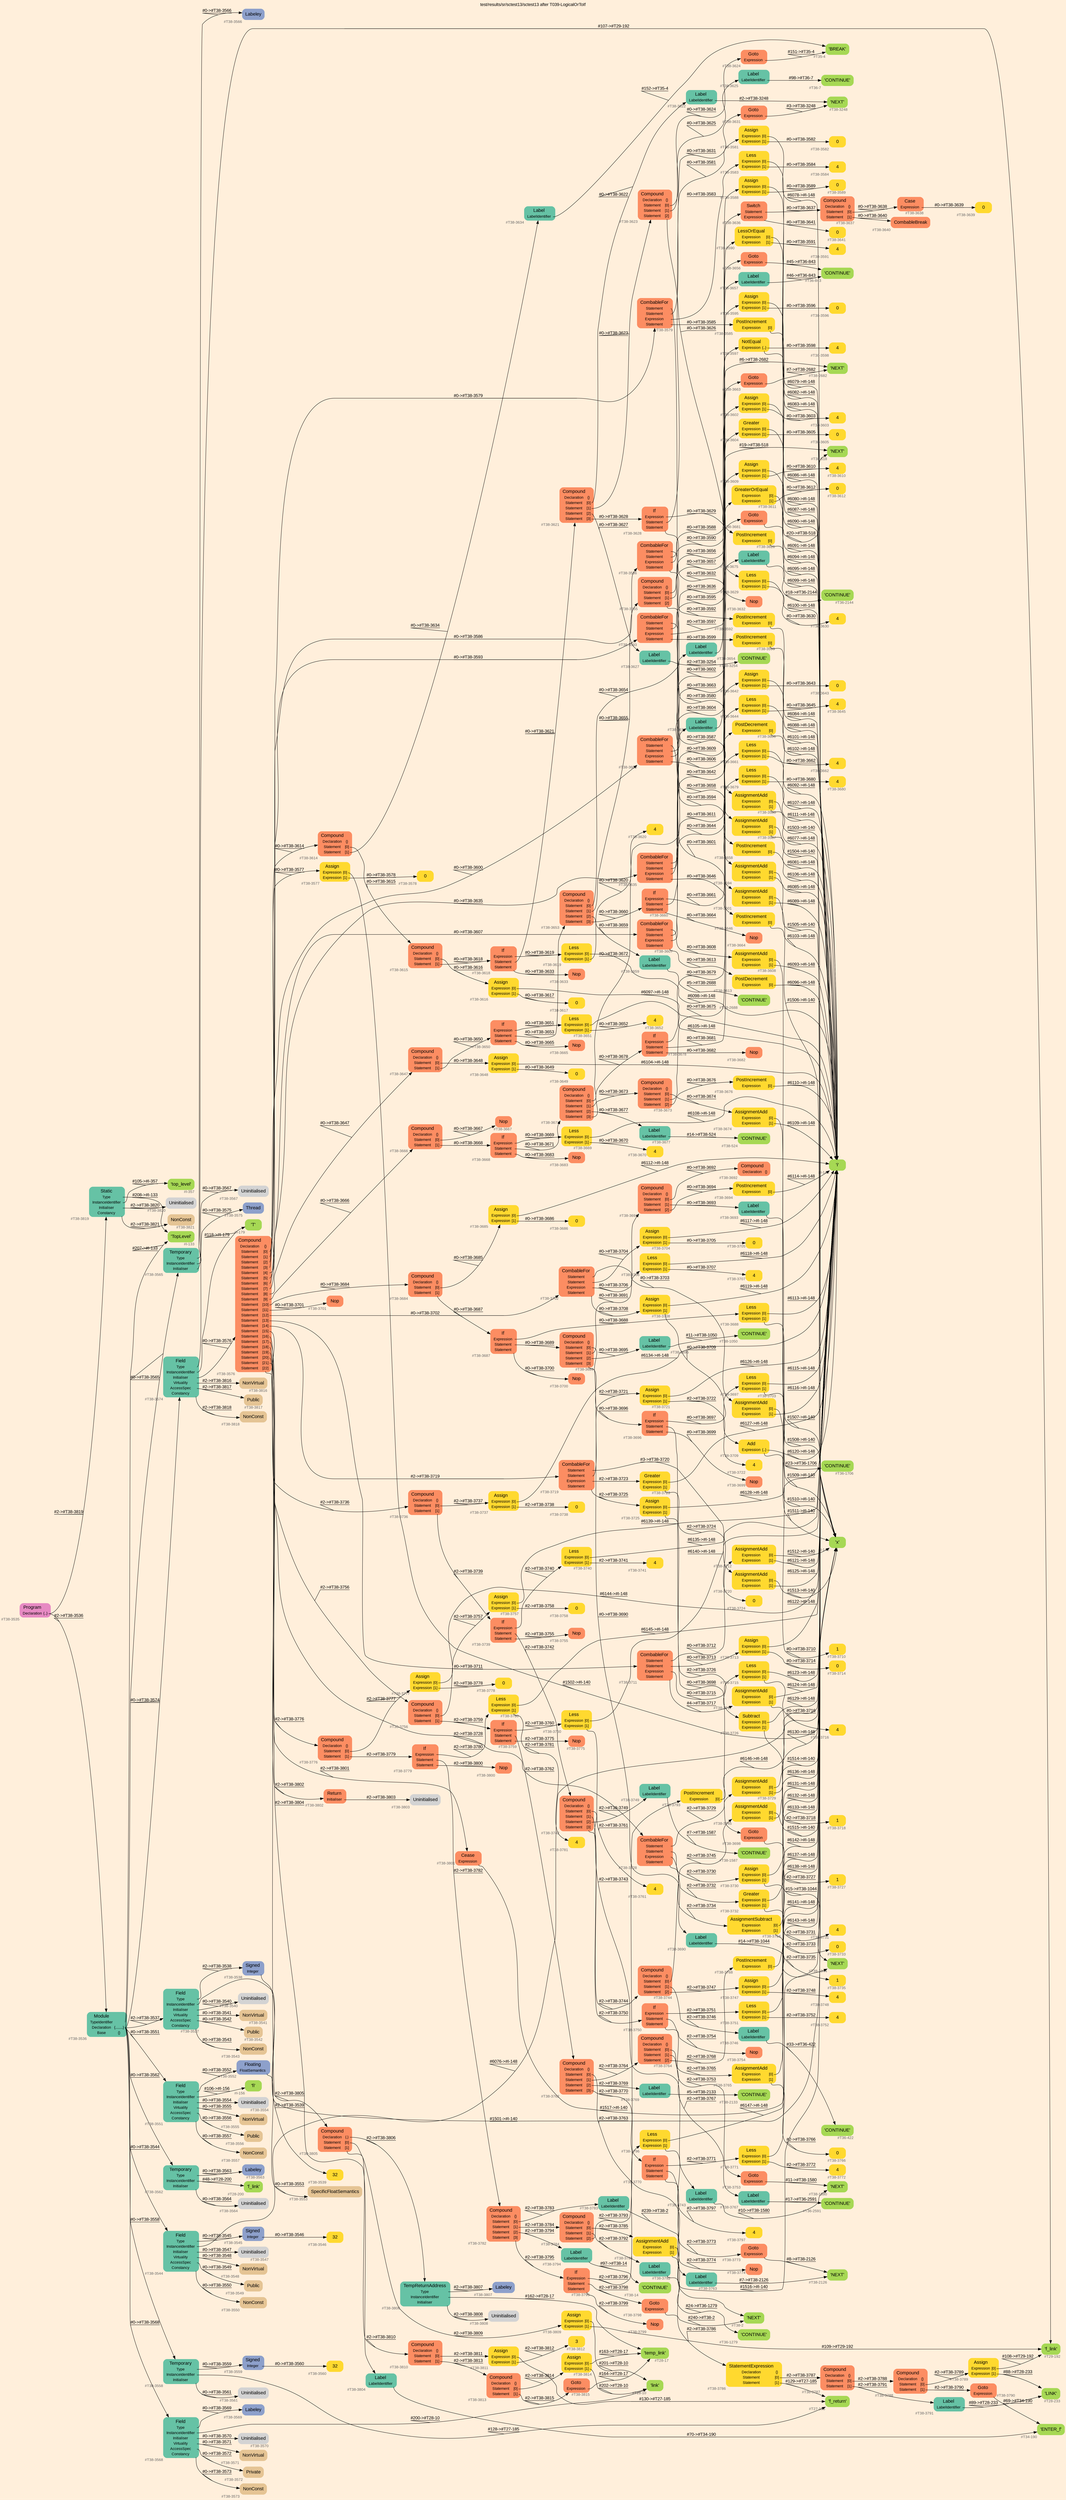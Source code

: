 digraph "test/results/sr/sctest13/sctest13 after T039-LogicalOrToIf" {
label = "test/results/sr/sctest13/sctest13 after T039-LogicalOrToIf"
labelloc = t
graph [
    rankdir = "LR"
    ranksep = 0.3
    bgcolor = antiquewhite1
    color = black
    fontcolor = black
    fontname = "Arial"
];
node [
    fontname = "Arial"
];
edge [
    fontname = "Arial"
];

// -------------------- node figure --------------------
// -------- block #T38-3535 ----------
"#T38-3535" [
    fillcolor = "/set28/4"
    xlabel = "#T38-3535"
    fontsize = "12"
    fontcolor = grey40
    shape = "plaintext"
    label = <<TABLE BORDER="0" CELLBORDER="0" CELLSPACING="0">
     <TR><TD><FONT COLOR="black" POINT-SIZE="15">Program</FONT></TD></TR>
     <TR><TD><FONT COLOR="black" POINT-SIZE="12">Declaration</FONT></TD><TD PORT="port0"><FONT COLOR="black" POINT-SIZE="12">{..}</FONT></TD></TR>
    </TABLE>>
    style = "rounded,filled"
];

// -------- block #T38-3536 ----------
"#T38-3536" [
    fillcolor = "/set28/1"
    xlabel = "#T38-3536"
    fontsize = "12"
    fontcolor = grey40
    shape = "plaintext"
    label = <<TABLE BORDER="0" CELLBORDER="0" CELLSPACING="0">
     <TR><TD><FONT COLOR="black" POINT-SIZE="15">Module</FONT></TD></TR>
     <TR><TD><FONT COLOR="black" POINT-SIZE="12">TypeIdentifier</FONT></TD><TD PORT="port0"></TD></TR>
     <TR><TD><FONT COLOR="black" POINT-SIZE="12">Declaration</FONT></TD><TD PORT="port1"><FONT COLOR="black" POINT-SIZE="12">{........}</FONT></TD></TR>
     <TR><TD><FONT COLOR="black" POINT-SIZE="12">Base</FONT></TD><TD PORT="port2"><FONT COLOR="black" POINT-SIZE="12">{}</FONT></TD></TR>
    </TABLE>>
    style = "rounded,filled"
];

// -------- block #I-133 ----------
"#I-133" [
    fillcolor = "/set28/5"
    xlabel = "#I-133"
    fontsize = "12"
    fontcolor = grey40
    shape = "plaintext"
    label = <<TABLE BORDER="0" CELLBORDER="0" CELLSPACING="0">
     <TR><TD><FONT COLOR="black" POINT-SIZE="15">'TopLevel'</FONT></TD></TR>
    </TABLE>>
    style = "rounded,filled"
];

// -------- block #T38-3537 ----------
"#T38-3537" [
    fillcolor = "/set28/1"
    xlabel = "#T38-3537"
    fontsize = "12"
    fontcolor = grey40
    shape = "plaintext"
    label = <<TABLE BORDER="0" CELLBORDER="0" CELLSPACING="0">
     <TR><TD><FONT COLOR="black" POINT-SIZE="15">Field</FONT></TD></TR>
     <TR><TD><FONT COLOR="black" POINT-SIZE="12">Type</FONT></TD><TD PORT="port0"></TD></TR>
     <TR><TD><FONT COLOR="black" POINT-SIZE="12">InstanceIdentifier</FONT></TD><TD PORT="port1"></TD></TR>
     <TR><TD><FONT COLOR="black" POINT-SIZE="12">Initialiser</FONT></TD><TD PORT="port2"></TD></TR>
     <TR><TD><FONT COLOR="black" POINT-SIZE="12">Virtuality</FONT></TD><TD PORT="port3"></TD></TR>
     <TR><TD><FONT COLOR="black" POINT-SIZE="12">AccessSpec</FONT></TD><TD PORT="port4"></TD></TR>
     <TR><TD><FONT COLOR="black" POINT-SIZE="12">Constancy</FONT></TD><TD PORT="port5"></TD></TR>
    </TABLE>>
    style = "rounded,filled"
];

// -------- block #T38-3538 ----------
"#T38-3538" [
    fillcolor = "/set28/3"
    xlabel = "#T38-3538"
    fontsize = "12"
    fontcolor = grey40
    shape = "plaintext"
    label = <<TABLE BORDER="0" CELLBORDER="0" CELLSPACING="0">
     <TR><TD><FONT COLOR="black" POINT-SIZE="15">Signed</FONT></TD></TR>
     <TR><TD><FONT COLOR="black" POINT-SIZE="12">Integer</FONT></TD><TD PORT="port0"></TD></TR>
    </TABLE>>
    style = "rounded,filled"
];

// -------- block #T38-3539 ----------
"#T38-3539" [
    fillcolor = "/set28/6"
    xlabel = "#T38-3539"
    fontsize = "12"
    fontcolor = grey40
    shape = "plaintext"
    label = <<TABLE BORDER="0" CELLBORDER="0" CELLSPACING="0">
     <TR><TD><FONT COLOR="black" POINT-SIZE="15">32</FONT></TD></TR>
    </TABLE>>
    style = "rounded,filled"
];

// -------- block #I-140 ----------
"#I-140" [
    fillcolor = "/set28/5"
    xlabel = "#I-140"
    fontsize = "12"
    fontcolor = grey40
    shape = "plaintext"
    label = <<TABLE BORDER="0" CELLBORDER="0" CELLSPACING="0">
     <TR><TD><FONT COLOR="black" POINT-SIZE="15">'x'</FONT></TD></TR>
    </TABLE>>
    style = "rounded,filled"
];

// -------- block #T38-3540 ----------
"#T38-3540" [
    xlabel = "#T38-3540"
    fontsize = "12"
    fontcolor = grey40
    shape = "plaintext"
    label = <<TABLE BORDER="0" CELLBORDER="0" CELLSPACING="0">
     <TR><TD><FONT COLOR="black" POINT-SIZE="15">Uninitialised</FONT></TD></TR>
    </TABLE>>
    style = "rounded,filled"
];

// -------- block #T38-3541 ----------
"#T38-3541" [
    fillcolor = "/set28/7"
    xlabel = "#T38-3541"
    fontsize = "12"
    fontcolor = grey40
    shape = "plaintext"
    label = <<TABLE BORDER="0" CELLBORDER="0" CELLSPACING="0">
     <TR><TD><FONT COLOR="black" POINT-SIZE="15">NonVirtual</FONT></TD></TR>
    </TABLE>>
    style = "rounded,filled"
];

// -------- block #T38-3542 ----------
"#T38-3542" [
    fillcolor = "/set28/7"
    xlabel = "#T38-3542"
    fontsize = "12"
    fontcolor = grey40
    shape = "plaintext"
    label = <<TABLE BORDER="0" CELLBORDER="0" CELLSPACING="0">
     <TR><TD><FONT COLOR="black" POINT-SIZE="15">Public</FONT></TD></TR>
    </TABLE>>
    style = "rounded,filled"
];

// -------- block #T38-3543 ----------
"#T38-3543" [
    fillcolor = "/set28/7"
    xlabel = "#T38-3543"
    fontsize = "12"
    fontcolor = grey40
    shape = "plaintext"
    label = <<TABLE BORDER="0" CELLBORDER="0" CELLSPACING="0">
     <TR><TD><FONT COLOR="black" POINT-SIZE="15">NonConst</FONT></TD></TR>
    </TABLE>>
    style = "rounded,filled"
];

// -------- block #T38-3544 ----------
"#T38-3544" [
    fillcolor = "/set28/1"
    xlabel = "#T38-3544"
    fontsize = "12"
    fontcolor = grey40
    shape = "plaintext"
    label = <<TABLE BORDER="0" CELLBORDER="0" CELLSPACING="0">
     <TR><TD><FONT COLOR="black" POINT-SIZE="15">Field</FONT></TD></TR>
     <TR><TD><FONT COLOR="black" POINT-SIZE="12">Type</FONT></TD><TD PORT="port0"></TD></TR>
     <TR><TD><FONT COLOR="black" POINT-SIZE="12">InstanceIdentifier</FONT></TD><TD PORT="port1"></TD></TR>
     <TR><TD><FONT COLOR="black" POINT-SIZE="12">Initialiser</FONT></TD><TD PORT="port2"></TD></TR>
     <TR><TD><FONT COLOR="black" POINT-SIZE="12">Virtuality</FONT></TD><TD PORT="port3"></TD></TR>
     <TR><TD><FONT COLOR="black" POINT-SIZE="12">AccessSpec</FONT></TD><TD PORT="port4"></TD></TR>
     <TR><TD><FONT COLOR="black" POINT-SIZE="12">Constancy</FONT></TD><TD PORT="port5"></TD></TR>
    </TABLE>>
    style = "rounded,filled"
];

// -------- block #T38-3545 ----------
"#T38-3545" [
    fillcolor = "/set28/3"
    xlabel = "#T38-3545"
    fontsize = "12"
    fontcolor = grey40
    shape = "plaintext"
    label = <<TABLE BORDER="0" CELLBORDER="0" CELLSPACING="0">
     <TR><TD><FONT COLOR="black" POINT-SIZE="15">Signed</FONT></TD></TR>
     <TR><TD><FONT COLOR="black" POINT-SIZE="12">Integer</FONT></TD><TD PORT="port0"></TD></TR>
    </TABLE>>
    style = "rounded,filled"
];

// -------- block #T38-3546 ----------
"#T38-3546" [
    fillcolor = "/set28/6"
    xlabel = "#T38-3546"
    fontsize = "12"
    fontcolor = grey40
    shape = "plaintext"
    label = <<TABLE BORDER="0" CELLBORDER="0" CELLSPACING="0">
     <TR><TD><FONT COLOR="black" POINT-SIZE="15">32</FONT></TD></TR>
    </TABLE>>
    style = "rounded,filled"
];

// -------- block #I-148 ----------
"#I-148" [
    fillcolor = "/set28/5"
    xlabel = "#I-148"
    fontsize = "12"
    fontcolor = grey40
    shape = "plaintext"
    label = <<TABLE BORDER="0" CELLBORDER="0" CELLSPACING="0">
     <TR><TD><FONT COLOR="black" POINT-SIZE="15">'i'</FONT></TD></TR>
    </TABLE>>
    style = "rounded,filled"
];

// -------- block #T38-3547 ----------
"#T38-3547" [
    xlabel = "#T38-3547"
    fontsize = "12"
    fontcolor = grey40
    shape = "plaintext"
    label = <<TABLE BORDER="0" CELLBORDER="0" CELLSPACING="0">
     <TR><TD><FONT COLOR="black" POINT-SIZE="15">Uninitialised</FONT></TD></TR>
    </TABLE>>
    style = "rounded,filled"
];

// -------- block #T38-3548 ----------
"#T38-3548" [
    fillcolor = "/set28/7"
    xlabel = "#T38-3548"
    fontsize = "12"
    fontcolor = grey40
    shape = "plaintext"
    label = <<TABLE BORDER="0" CELLBORDER="0" CELLSPACING="0">
     <TR><TD><FONT COLOR="black" POINT-SIZE="15">NonVirtual</FONT></TD></TR>
    </TABLE>>
    style = "rounded,filled"
];

// -------- block #T38-3549 ----------
"#T38-3549" [
    fillcolor = "/set28/7"
    xlabel = "#T38-3549"
    fontsize = "12"
    fontcolor = grey40
    shape = "plaintext"
    label = <<TABLE BORDER="0" CELLBORDER="0" CELLSPACING="0">
     <TR><TD><FONT COLOR="black" POINT-SIZE="15">Public</FONT></TD></TR>
    </TABLE>>
    style = "rounded,filled"
];

// -------- block #T38-3550 ----------
"#T38-3550" [
    fillcolor = "/set28/7"
    xlabel = "#T38-3550"
    fontsize = "12"
    fontcolor = grey40
    shape = "plaintext"
    label = <<TABLE BORDER="0" CELLBORDER="0" CELLSPACING="0">
     <TR><TD><FONT COLOR="black" POINT-SIZE="15">NonConst</FONT></TD></TR>
    </TABLE>>
    style = "rounded,filled"
];

// -------- block #T38-3551 ----------
"#T38-3551" [
    fillcolor = "/set28/1"
    xlabel = "#T38-3551"
    fontsize = "12"
    fontcolor = grey40
    shape = "plaintext"
    label = <<TABLE BORDER="0" CELLBORDER="0" CELLSPACING="0">
     <TR><TD><FONT COLOR="black" POINT-SIZE="15">Field</FONT></TD></TR>
     <TR><TD><FONT COLOR="black" POINT-SIZE="12">Type</FONT></TD><TD PORT="port0"></TD></TR>
     <TR><TD><FONT COLOR="black" POINT-SIZE="12">InstanceIdentifier</FONT></TD><TD PORT="port1"></TD></TR>
     <TR><TD><FONT COLOR="black" POINT-SIZE="12">Initialiser</FONT></TD><TD PORT="port2"></TD></TR>
     <TR><TD><FONT COLOR="black" POINT-SIZE="12">Virtuality</FONT></TD><TD PORT="port3"></TD></TR>
     <TR><TD><FONT COLOR="black" POINT-SIZE="12">AccessSpec</FONT></TD><TD PORT="port4"></TD></TR>
     <TR><TD><FONT COLOR="black" POINT-SIZE="12">Constancy</FONT></TD><TD PORT="port5"></TD></TR>
    </TABLE>>
    style = "rounded,filled"
];

// -------- block #T38-3552 ----------
"#T38-3552" [
    fillcolor = "/set28/3"
    xlabel = "#T38-3552"
    fontsize = "12"
    fontcolor = grey40
    shape = "plaintext"
    label = <<TABLE BORDER="0" CELLBORDER="0" CELLSPACING="0">
     <TR><TD><FONT COLOR="black" POINT-SIZE="15">Floating</FONT></TD></TR>
     <TR><TD><FONT COLOR="black" POINT-SIZE="12">FloatSemantics</FONT></TD><TD PORT="port0"></TD></TR>
    </TABLE>>
    style = "rounded,filled"
];

// -------- block #T38-3553 ----------
"#T38-3553" [
    fillcolor = "/set28/7"
    xlabel = "#T38-3553"
    fontsize = "12"
    fontcolor = grey40
    shape = "plaintext"
    label = <<TABLE BORDER="0" CELLBORDER="0" CELLSPACING="0">
     <TR><TD><FONT COLOR="black" POINT-SIZE="15">SpecificFloatSemantics</FONT></TD></TR>
    </TABLE>>
    style = "rounded,filled"
];

// -------- block #I-156 ----------
"#I-156" [
    fillcolor = "/set28/5"
    xlabel = "#I-156"
    fontsize = "12"
    fontcolor = grey40
    shape = "plaintext"
    label = <<TABLE BORDER="0" CELLBORDER="0" CELLSPACING="0">
     <TR><TD><FONT COLOR="black" POINT-SIZE="15">'fi'</FONT></TD></TR>
    </TABLE>>
    style = "rounded,filled"
];

// -------- block #T38-3554 ----------
"#T38-3554" [
    xlabel = "#T38-3554"
    fontsize = "12"
    fontcolor = grey40
    shape = "plaintext"
    label = <<TABLE BORDER="0" CELLBORDER="0" CELLSPACING="0">
     <TR><TD><FONT COLOR="black" POINT-SIZE="15">Uninitialised</FONT></TD></TR>
    </TABLE>>
    style = "rounded,filled"
];

// -------- block #T38-3555 ----------
"#T38-3555" [
    fillcolor = "/set28/7"
    xlabel = "#T38-3555"
    fontsize = "12"
    fontcolor = grey40
    shape = "plaintext"
    label = <<TABLE BORDER="0" CELLBORDER="0" CELLSPACING="0">
     <TR><TD><FONT COLOR="black" POINT-SIZE="15">NonVirtual</FONT></TD></TR>
    </TABLE>>
    style = "rounded,filled"
];

// -------- block #T38-3556 ----------
"#T38-3556" [
    fillcolor = "/set28/7"
    xlabel = "#T38-3556"
    fontsize = "12"
    fontcolor = grey40
    shape = "plaintext"
    label = <<TABLE BORDER="0" CELLBORDER="0" CELLSPACING="0">
     <TR><TD><FONT COLOR="black" POINT-SIZE="15">Public</FONT></TD></TR>
    </TABLE>>
    style = "rounded,filled"
];

// -------- block #T38-3557 ----------
"#T38-3557" [
    fillcolor = "/set28/7"
    xlabel = "#T38-3557"
    fontsize = "12"
    fontcolor = grey40
    shape = "plaintext"
    label = <<TABLE BORDER="0" CELLBORDER="0" CELLSPACING="0">
     <TR><TD><FONT COLOR="black" POINT-SIZE="15">NonConst</FONT></TD></TR>
    </TABLE>>
    style = "rounded,filled"
];

// -------- block #T38-3558 ----------
"#T38-3558" [
    fillcolor = "/set28/1"
    xlabel = "#T38-3558"
    fontsize = "12"
    fontcolor = grey40
    shape = "plaintext"
    label = <<TABLE BORDER="0" CELLBORDER="0" CELLSPACING="0">
     <TR><TD><FONT COLOR="black" POINT-SIZE="15">Temporary</FONT></TD></TR>
     <TR><TD><FONT COLOR="black" POINT-SIZE="12">Type</FONT></TD><TD PORT="port0"></TD></TR>
     <TR><TD><FONT COLOR="black" POINT-SIZE="12">InstanceIdentifier</FONT></TD><TD PORT="port1"></TD></TR>
     <TR><TD><FONT COLOR="black" POINT-SIZE="12">Initialiser</FONT></TD><TD PORT="port2"></TD></TR>
    </TABLE>>
    style = "rounded,filled"
];

// -------- block #T38-3559 ----------
"#T38-3559" [
    fillcolor = "/set28/3"
    xlabel = "#T38-3559"
    fontsize = "12"
    fontcolor = grey40
    shape = "plaintext"
    label = <<TABLE BORDER="0" CELLBORDER="0" CELLSPACING="0">
     <TR><TD><FONT COLOR="black" POINT-SIZE="15">Signed</FONT></TD></TR>
     <TR><TD><FONT COLOR="black" POINT-SIZE="12">Integer</FONT></TD><TD PORT="port0"></TD></TR>
    </TABLE>>
    style = "rounded,filled"
];

// -------- block #T38-3560 ----------
"#T38-3560" [
    fillcolor = "/set28/6"
    xlabel = "#T38-3560"
    fontsize = "12"
    fontcolor = grey40
    shape = "plaintext"
    label = <<TABLE BORDER="0" CELLBORDER="0" CELLSPACING="0">
     <TR><TD><FONT COLOR="black" POINT-SIZE="15">32</FONT></TD></TR>
    </TABLE>>
    style = "rounded,filled"
];

// -------- block #T27-185 ----------
"#T27-185" [
    fillcolor = "/set28/5"
    xlabel = "#T27-185"
    fontsize = "12"
    fontcolor = grey40
    shape = "plaintext"
    label = <<TABLE BORDER="0" CELLBORDER="0" CELLSPACING="0">
     <TR><TD><FONT COLOR="black" POINT-SIZE="15">'f_return'</FONT></TD></TR>
    </TABLE>>
    style = "rounded,filled"
];

// -------- block #T38-3561 ----------
"#T38-3561" [
    xlabel = "#T38-3561"
    fontsize = "12"
    fontcolor = grey40
    shape = "plaintext"
    label = <<TABLE BORDER="0" CELLBORDER="0" CELLSPACING="0">
     <TR><TD><FONT COLOR="black" POINT-SIZE="15">Uninitialised</FONT></TD></TR>
    </TABLE>>
    style = "rounded,filled"
];

// -------- block #T38-3562 ----------
"#T38-3562" [
    fillcolor = "/set28/1"
    xlabel = "#T38-3562"
    fontsize = "12"
    fontcolor = grey40
    shape = "plaintext"
    label = <<TABLE BORDER="0" CELLBORDER="0" CELLSPACING="0">
     <TR><TD><FONT COLOR="black" POINT-SIZE="15">Temporary</FONT></TD></TR>
     <TR><TD><FONT COLOR="black" POINT-SIZE="12">Type</FONT></TD><TD PORT="port0"></TD></TR>
     <TR><TD><FONT COLOR="black" POINT-SIZE="12">InstanceIdentifier</FONT></TD><TD PORT="port1"></TD></TR>
     <TR><TD><FONT COLOR="black" POINT-SIZE="12">Initialiser</FONT></TD><TD PORT="port2"></TD></TR>
    </TABLE>>
    style = "rounded,filled"
];

// -------- block #T38-3563 ----------
"#T38-3563" [
    fillcolor = "/set28/3"
    xlabel = "#T38-3563"
    fontsize = "12"
    fontcolor = grey40
    shape = "plaintext"
    label = <<TABLE BORDER="0" CELLBORDER="0" CELLSPACING="0">
     <TR><TD><FONT COLOR="black" POINT-SIZE="15">Labeley</FONT></TD></TR>
    </TABLE>>
    style = "rounded,filled"
];

// -------- block #T28-200 ----------
"#T28-200" [
    fillcolor = "/set28/5"
    xlabel = "#T28-200"
    fontsize = "12"
    fontcolor = grey40
    shape = "plaintext"
    label = <<TABLE BORDER="0" CELLBORDER="0" CELLSPACING="0">
     <TR><TD><FONT COLOR="black" POINT-SIZE="15">'f_link'</FONT></TD></TR>
    </TABLE>>
    style = "rounded,filled"
];

// -------- block #T38-3564 ----------
"#T38-3564" [
    xlabel = "#T38-3564"
    fontsize = "12"
    fontcolor = grey40
    shape = "plaintext"
    label = <<TABLE BORDER="0" CELLBORDER="0" CELLSPACING="0">
     <TR><TD><FONT COLOR="black" POINT-SIZE="15">Uninitialised</FONT></TD></TR>
    </TABLE>>
    style = "rounded,filled"
];

// -------- block #T38-3565 ----------
"#T38-3565" [
    fillcolor = "/set28/1"
    xlabel = "#T38-3565"
    fontsize = "12"
    fontcolor = grey40
    shape = "plaintext"
    label = <<TABLE BORDER="0" CELLBORDER="0" CELLSPACING="0">
     <TR><TD><FONT COLOR="black" POINT-SIZE="15">Temporary</FONT></TD></TR>
     <TR><TD><FONT COLOR="black" POINT-SIZE="12">Type</FONT></TD><TD PORT="port0"></TD></TR>
     <TR><TD><FONT COLOR="black" POINT-SIZE="12">InstanceIdentifier</FONT></TD><TD PORT="port1"></TD></TR>
     <TR><TD><FONT COLOR="black" POINT-SIZE="12">Initialiser</FONT></TD><TD PORT="port2"></TD></TR>
    </TABLE>>
    style = "rounded,filled"
];

// -------- block #T38-3566 ----------
"#T38-3566" [
    fillcolor = "/set28/3"
    xlabel = "#T38-3566"
    fontsize = "12"
    fontcolor = grey40
    shape = "plaintext"
    label = <<TABLE BORDER="0" CELLBORDER="0" CELLSPACING="0">
     <TR><TD><FONT COLOR="black" POINT-SIZE="15">Labeley</FONT></TD></TR>
    </TABLE>>
    style = "rounded,filled"
];

// -------- block #T29-192 ----------
"#T29-192" [
    fillcolor = "/set28/5"
    xlabel = "#T29-192"
    fontsize = "12"
    fontcolor = grey40
    shape = "plaintext"
    label = <<TABLE BORDER="0" CELLBORDER="0" CELLSPACING="0">
     <TR><TD><FONT COLOR="black" POINT-SIZE="15">'f_link'</FONT></TD></TR>
    </TABLE>>
    style = "rounded,filled"
];

// -------- block #T38-3567 ----------
"#T38-3567" [
    xlabel = "#T38-3567"
    fontsize = "12"
    fontcolor = grey40
    shape = "plaintext"
    label = <<TABLE BORDER="0" CELLBORDER="0" CELLSPACING="0">
     <TR><TD><FONT COLOR="black" POINT-SIZE="15">Uninitialised</FONT></TD></TR>
    </TABLE>>
    style = "rounded,filled"
];

// -------- block #T38-3568 ----------
"#T38-3568" [
    fillcolor = "/set28/1"
    xlabel = "#T38-3568"
    fontsize = "12"
    fontcolor = grey40
    shape = "plaintext"
    label = <<TABLE BORDER="0" CELLBORDER="0" CELLSPACING="0">
     <TR><TD><FONT COLOR="black" POINT-SIZE="15">Field</FONT></TD></TR>
     <TR><TD><FONT COLOR="black" POINT-SIZE="12">Type</FONT></TD><TD PORT="port0"></TD></TR>
     <TR><TD><FONT COLOR="black" POINT-SIZE="12">InstanceIdentifier</FONT></TD><TD PORT="port1"></TD></TR>
     <TR><TD><FONT COLOR="black" POINT-SIZE="12">Initialiser</FONT></TD><TD PORT="port2"></TD></TR>
     <TR><TD><FONT COLOR="black" POINT-SIZE="12">Virtuality</FONT></TD><TD PORT="port3"></TD></TR>
     <TR><TD><FONT COLOR="black" POINT-SIZE="12">AccessSpec</FONT></TD><TD PORT="port4"></TD></TR>
     <TR><TD><FONT COLOR="black" POINT-SIZE="12">Constancy</FONT></TD><TD PORT="port5"></TD></TR>
    </TABLE>>
    style = "rounded,filled"
];

// -------- block #T38-3569 ----------
"#T38-3569" [
    fillcolor = "/set28/3"
    xlabel = "#T38-3569"
    fontsize = "12"
    fontcolor = grey40
    shape = "plaintext"
    label = <<TABLE BORDER="0" CELLBORDER="0" CELLSPACING="0">
     <TR><TD><FONT COLOR="black" POINT-SIZE="15">Labeley</FONT></TD></TR>
    </TABLE>>
    style = "rounded,filled"
];

// -------- block #T28-10 ----------
"#T28-10" [
    fillcolor = "/set28/5"
    xlabel = "#T28-10"
    fontsize = "12"
    fontcolor = grey40
    shape = "plaintext"
    label = <<TABLE BORDER="0" CELLBORDER="0" CELLSPACING="0">
     <TR><TD><FONT COLOR="black" POINT-SIZE="15">'link'</FONT></TD></TR>
    </TABLE>>
    style = "rounded,filled"
];

// -------- block #T38-3570 ----------
"#T38-3570" [
    xlabel = "#T38-3570"
    fontsize = "12"
    fontcolor = grey40
    shape = "plaintext"
    label = <<TABLE BORDER="0" CELLBORDER="0" CELLSPACING="0">
     <TR><TD><FONT COLOR="black" POINT-SIZE="15">Uninitialised</FONT></TD></TR>
    </TABLE>>
    style = "rounded,filled"
];

// -------- block #T38-3571 ----------
"#T38-3571" [
    fillcolor = "/set28/7"
    xlabel = "#T38-3571"
    fontsize = "12"
    fontcolor = grey40
    shape = "plaintext"
    label = <<TABLE BORDER="0" CELLBORDER="0" CELLSPACING="0">
     <TR><TD><FONT COLOR="black" POINT-SIZE="15">NonVirtual</FONT></TD></TR>
    </TABLE>>
    style = "rounded,filled"
];

// -------- block #T38-3572 ----------
"#T38-3572" [
    fillcolor = "/set28/7"
    xlabel = "#T38-3572"
    fontsize = "12"
    fontcolor = grey40
    shape = "plaintext"
    label = <<TABLE BORDER="0" CELLBORDER="0" CELLSPACING="0">
     <TR><TD><FONT COLOR="black" POINT-SIZE="15">Private</FONT></TD></TR>
    </TABLE>>
    style = "rounded,filled"
];

// -------- block #T38-3573 ----------
"#T38-3573" [
    fillcolor = "/set28/7"
    xlabel = "#T38-3573"
    fontsize = "12"
    fontcolor = grey40
    shape = "plaintext"
    label = <<TABLE BORDER="0" CELLBORDER="0" CELLSPACING="0">
     <TR><TD><FONT COLOR="black" POINT-SIZE="15">NonConst</FONT></TD></TR>
    </TABLE>>
    style = "rounded,filled"
];

// -------- block #T38-3574 ----------
"#T38-3574" [
    fillcolor = "/set28/1"
    xlabel = "#T38-3574"
    fontsize = "12"
    fontcolor = grey40
    shape = "plaintext"
    label = <<TABLE BORDER="0" CELLBORDER="0" CELLSPACING="0">
     <TR><TD><FONT COLOR="black" POINT-SIZE="15">Field</FONT></TD></TR>
     <TR><TD><FONT COLOR="black" POINT-SIZE="12">Type</FONT></TD><TD PORT="port0"></TD></TR>
     <TR><TD><FONT COLOR="black" POINT-SIZE="12">InstanceIdentifier</FONT></TD><TD PORT="port1"></TD></TR>
     <TR><TD><FONT COLOR="black" POINT-SIZE="12">Initialiser</FONT></TD><TD PORT="port2"></TD></TR>
     <TR><TD><FONT COLOR="black" POINT-SIZE="12">Virtuality</FONT></TD><TD PORT="port3"></TD></TR>
     <TR><TD><FONT COLOR="black" POINT-SIZE="12">AccessSpec</FONT></TD><TD PORT="port4"></TD></TR>
     <TR><TD><FONT COLOR="black" POINT-SIZE="12">Constancy</FONT></TD><TD PORT="port5"></TD></TR>
    </TABLE>>
    style = "rounded,filled"
];

// -------- block #T38-3575 ----------
"#T38-3575" [
    fillcolor = "/set28/3"
    xlabel = "#T38-3575"
    fontsize = "12"
    fontcolor = grey40
    shape = "plaintext"
    label = <<TABLE BORDER="0" CELLBORDER="0" CELLSPACING="0">
     <TR><TD><FONT COLOR="black" POINT-SIZE="15">Thread</FONT></TD></TR>
    </TABLE>>
    style = "rounded,filled"
];

// -------- block #I-179 ----------
"#I-179" [
    fillcolor = "/set28/5"
    xlabel = "#I-179"
    fontsize = "12"
    fontcolor = grey40
    shape = "plaintext"
    label = <<TABLE BORDER="0" CELLBORDER="0" CELLSPACING="0">
     <TR><TD><FONT COLOR="black" POINT-SIZE="15">'T'</FONT></TD></TR>
    </TABLE>>
    style = "rounded,filled"
];

// -------- block #T38-3576 ----------
"#T38-3576" [
    fillcolor = "/set28/2"
    xlabel = "#T38-3576"
    fontsize = "12"
    fontcolor = grey40
    shape = "plaintext"
    label = <<TABLE BORDER="0" CELLBORDER="0" CELLSPACING="0">
     <TR><TD><FONT COLOR="black" POINT-SIZE="15">Compound</FONT></TD></TR>
     <TR><TD><FONT COLOR="black" POINT-SIZE="12">Declaration</FONT></TD><TD PORT="port0"><FONT COLOR="black" POINT-SIZE="12">{}</FONT></TD></TR>
     <TR><TD><FONT COLOR="black" POINT-SIZE="12">Statement</FONT></TD><TD PORT="port1"><FONT COLOR="black" POINT-SIZE="12">[0]</FONT></TD></TR>
     <TR><TD><FONT COLOR="black" POINT-SIZE="12">Statement</FONT></TD><TD PORT="port2"><FONT COLOR="black" POINT-SIZE="12">[1]</FONT></TD></TR>
     <TR><TD><FONT COLOR="black" POINT-SIZE="12">Statement</FONT></TD><TD PORT="port3"><FONT COLOR="black" POINT-SIZE="12">[2]</FONT></TD></TR>
     <TR><TD><FONT COLOR="black" POINT-SIZE="12">Statement</FONT></TD><TD PORT="port4"><FONT COLOR="black" POINT-SIZE="12">[3]</FONT></TD></TR>
     <TR><TD><FONT COLOR="black" POINT-SIZE="12">Statement</FONT></TD><TD PORT="port5"><FONT COLOR="black" POINT-SIZE="12">[4]</FONT></TD></TR>
     <TR><TD><FONT COLOR="black" POINT-SIZE="12">Statement</FONT></TD><TD PORT="port6"><FONT COLOR="black" POINT-SIZE="12">[5]</FONT></TD></TR>
     <TR><TD><FONT COLOR="black" POINT-SIZE="12">Statement</FONT></TD><TD PORT="port7"><FONT COLOR="black" POINT-SIZE="12">[6]</FONT></TD></TR>
     <TR><TD><FONT COLOR="black" POINT-SIZE="12">Statement</FONT></TD><TD PORT="port8"><FONT COLOR="black" POINT-SIZE="12">[7]</FONT></TD></TR>
     <TR><TD><FONT COLOR="black" POINT-SIZE="12">Statement</FONT></TD><TD PORT="port9"><FONT COLOR="black" POINT-SIZE="12">[8]</FONT></TD></TR>
     <TR><TD><FONT COLOR="black" POINT-SIZE="12">Statement</FONT></TD><TD PORT="port10"><FONT COLOR="black" POINT-SIZE="12">[9]</FONT></TD></TR>
     <TR><TD><FONT COLOR="black" POINT-SIZE="12">Statement</FONT></TD><TD PORT="port11"><FONT COLOR="black" POINT-SIZE="12">[10]</FONT></TD></TR>
     <TR><TD><FONT COLOR="black" POINT-SIZE="12">Statement</FONT></TD><TD PORT="port12"><FONT COLOR="black" POINT-SIZE="12">[11]</FONT></TD></TR>
     <TR><TD><FONT COLOR="black" POINT-SIZE="12">Statement</FONT></TD><TD PORT="port13"><FONT COLOR="black" POINT-SIZE="12">[12]</FONT></TD></TR>
     <TR><TD><FONT COLOR="black" POINT-SIZE="12">Statement</FONT></TD><TD PORT="port14"><FONT COLOR="black" POINT-SIZE="12">[13]</FONT></TD></TR>
     <TR><TD><FONT COLOR="black" POINT-SIZE="12">Statement</FONT></TD><TD PORT="port15"><FONT COLOR="black" POINT-SIZE="12">[14]</FONT></TD></TR>
     <TR><TD><FONT COLOR="black" POINT-SIZE="12">Statement</FONT></TD><TD PORT="port16"><FONT COLOR="black" POINT-SIZE="12">[15]</FONT></TD></TR>
     <TR><TD><FONT COLOR="black" POINT-SIZE="12">Statement</FONT></TD><TD PORT="port17"><FONT COLOR="black" POINT-SIZE="12">[16]</FONT></TD></TR>
     <TR><TD><FONT COLOR="black" POINT-SIZE="12">Statement</FONT></TD><TD PORT="port18"><FONT COLOR="black" POINT-SIZE="12">[17]</FONT></TD></TR>
     <TR><TD><FONT COLOR="black" POINT-SIZE="12">Statement</FONT></TD><TD PORT="port19"><FONT COLOR="black" POINT-SIZE="12">[18]</FONT></TD></TR>
     <TR><TD><FONT COLOR="black" POINT-SIZE="12">Statement</FONT></TD><TD PORT="port20"><FONT COLOR="black" POINT-SIZE="12">[19]</FONT></TD></TR>
     <TR><TD><FONT COLOR="black" POINT-SIZE="12">Statement</FONT></TD><TD PORT="port21"><FONT COLOR="black" POINT-SIZE="12">[20]</FONT></TD></TR>
     <TR><TD><FONT COLOR="black" POINT-SIZE="12">Statement</FONT></TD><TD PORT="port22"><FONT COLOR="black" POINT-SIZE="12">[21]</FONT></TD></TR>
     <TR><TD><FONT COLOR="black" POINT-SIZE="12">Statement</FONT></TD><TD PORT="port23"><FONT COLOR="black" POINT-SIZE="12">[22]</FONT></TD></TR>
    </TABLE>>
    style = "rounded,filled"
];

// -------- block #T38-3577 ----------
"#T38-3577" [
    fillcolor = "/set28/6"
    xlabel = "#T38-3577"
    fontsize = "12"
    fontcolor = grey40
    shape = "plaintext"
    label = <<TABLE BORDER="0" CELLBORDER="0" CELLSPACING="0">
     <TR><TD><FONT COLOR="black" POINT-SIZE="15">Assign</FONT></TD></TR>
     <TR><TD><FONT COLOR="black" POINT-SIZE="12">Expression</FONT></TD><TD PORT="port0"><FONT COLOR="black" POINT-SIZE="12">[0]</FONT></TD></TR>
     <TR><TD><FONT COLOR="black" POINT-SIZE="12">Expression</FONT></TD><TD PORT="port1"><FONT COLOR="black" POINT-SIZE="12">[1]</FONT></TD></TR>
    </TABLE>>
    style = "rounded,filled"
];

// -------- block #T38-3578 ----------
"#T38-3578" [
    fillcolor = "/set28/6"
    xlabel = "#T38-3578"
    fontsize = "12"
    fontcolor = grey40
    shape = "plaintext"
    label = <<TABLE BORDER="0" CELLBORDER="0" CELLSPACING="0">
     <TR><TD><FONT COLOR="black" POINT-SIZE="15">0</FONT></TD></TR>
    </TABLE>>
    style = "rounded,filled"
];

// -------- block #T38-3579 ----------
"#T38-3579" [
    fillcolor = "/set28/2"
    xlabel = "#T38-3579"
    fontsize = "12"
    fontcolor = grey40
    shape = "plaintext"
    label = <<TABLE BORDER="0" CELLBORDER="0" CELLSPACING="0">
     <TR><TD><FONT COLOR="black" POINT-SIZE="15">CombableFor</FONT></TD></TR>
     <TR><TD><FONT COLOR="black" POINT-SIZE="12">Statement</FONT></TD><TD PORT="port0"></TD></TR>
     <TR><TD><FONT COLOR="black" POINT-SIZE="12">Statement</FONT></TD><TD PORT="port1"></TD></TR>
     <TR><TD><FONT COLOR="black" POINT-SIZE="12">Expression</FONT></TD><TD PORT="port2"></TD></TR>
     <TR><TD><FONT COLOR="black" POINT-SIZE="12">Statement</FONT></TD><TD PORT="port3"></TD></TR>
    </TABLE>>
    style = "rounded,filled"
];

// -------- block #T38-3580 ----------
"#T38-3580" [
    fillcolor = "/set28/6"
    xlabel = "#T38-3580"
    fontsize = "12"
    fontcolor = grey40
    shape = "plaintext"
    label = <<TABLE BORDER="0" CELLBORDER="0" CELLSPACING="0">
     <TR><TD><FONT COLOR="black" POINT-SIZE="15">AssignmentAdd</FONT></TD></TR>
     <TR><TD><FONT COLOR="black" POINT-SIZE="12">Expression</FONT></TD><TD PORT="port0"><FONT COLOR="black" POINT-SIZE="12">[0]</FONT></TD></TR>
     <TR><TD><FONT COLOR="black" POINT-SIZE="12">Expression</FONT></TD><TD PORT="port1"><FONT COLOR="black" POINT-SIZE="12">[1]</FONT></TD></TR>
    </TABLE>>
    style = "rounded,filled"
];

// -------- block #T38-3581 ----------
"#T38-3581" [
    fillcolor = "/set28/6"
    xlabel = "#T38-3581"
    fontsize = "12"
    fontcolor = grey40
    shape = "plaintext"
    label = <<TABLE BORDER="0" CELLBORDER="0" CELLSPACING="0">
     <TR><TD><FONT COLOR="black" POINT-SIZE="15">Assign</FONT></TD></TR>
     <TR><TD><FONT COLOR="black" POINT-SIZE="12">Expression</FONT></TD><TD PORT="port0"><FONT COLOR="black" POINT-SIZE="12">[0]</FONT></TD></TR>
     <TR><TD><FONT COLOR="black" POINT-SIZE="12">Expression</FONT></TD><TD PORT="port1"><FONT COLOR="black" POINT-SIZE="12">[1]</FONT></TD></TR>
    </TABLE>>
    style = "rounded,filled"
];

// -------- block #T38-3582 ----------
"#T38-3582" [
    fillcolor = "/set28/6"
    xlabel = "#T38-3582"
    fontsize = "12"
    fontcolor = grey40
    shape = "plaintext"
    label = <<TABLE BORDER="0" CELLBORDER="0" CELLSPACING="0">
     <TR><TD><FONT COLOR="black" POINT-SIZE="15">0</FONT></TD></TR>
    </TABLE>>
    style = "rounded,filled"
];

// -------- block #T38-3583 ----------
"#T38-3583" [
    fillcolor = "/set28/6"
    xlabel = "#T38-3583"
    fontsize = "12"
    fontcolor = grey40
    shape = "plaintext"
    label = <<TABLE BORDER="0" CELLBORDER="0" CELLSPACING="0">
     <TR><TD><FONT COLOR="black" POINT-SIZE="15">Less</FONT></TD></TR>
     <TR><TD><FONT COLOR="black" POINT-SIZE="12">Expression</FONT></TD><TD PORT="port0"><FONT COLOR="black" POINT-SIZE="12">[0]</FONT></TD></TR>
     <TR><TD><FONT COLOR="black" POINT-SIZE="12">Expression</FONT></TD><TD PORT="port1"><FONT COLOR="black" POINT-SIZE="12">[1]</FONT></TD></TR>
    </TABLE>>
    style = "rounded,filled"
];

// -------- block #T38-3584 ----------
"#T38-3584" [
    fillcolor = "/set28/6"
    xlabel = "#T38-3584"
    fontsize = "12"
    fontcolor = grey40
    shape = "plaintext"
    label = <<TABLE BORDER="0" CELLBORDER="0" CELLSPACING="0">
     <TR><TD><FONT COLOR="black" POINT-SIZE="15">4</FONT></TD></TR>
    </TABLE>>
    style = "rounded,filled"
];

// -------- block #T38-3585 ----------
"#T38-3585" [
    fillcolor = "/set28/6"
    xlabel = "#T38-3585"
    fontsize = "12"
    fontcolor = grey40
    shape = "plaintext"
    label = <<TABLE BORDER="0" CELLBORDER="0" CELLSPACING="0">
     <TR><TD><FONT COLOR="black" POINT-SIZE="15">PostIncrement</FONT></TD></TR>
     <TR><TD><FONT COLOR="black" POINT-SIZE="12">Expression</FONT></TD><TD PORT="port0"><FONT COLOR="black" POINT-SIZE="12">[0]</FONT></TD></TR>
    </TABLE>>
    style = "rounded,filled"
];

// -------- block #T38-3586 ----------
"#T38-3586" [
    fillcolor = "/set28/2"
    xlabel = "#T38-3586"
    fontsize = "12"
    fontcolor = grey40
    shape = "plaintext"
    label = <<TABLE BORDER="0" CELLBORDER="0" CELLSPACING="0">
     <TR><TD><FONT COLOR="black" POINT-SIZE="15">CombableFor</FONT></TD></TR>
     <TR><TD><FONT COLOR="black" POINT-SIZE="12">Statement</FONT></TD><TD PORT="port0"></TD></TR>
     <TR><TD><FONT COLOR="black" POINT-SIZE="12">Statement</FONT></TD><TD PORT="port1"></TD></TR>
     <TR><TD><FONT COLOR="black" POINT-SIZE="12">Expression</FONT></TD><TD PORT="port2"></TD></TR>
     <TR><TD><FONT COLOR="black" POINT-SIZE="12">Statement</FONT></TD><TD PORT="port3"></TD></TR>
    </TABLE>>
    style = "rounded,filled"
];

// -------- block #T38-3587 ----------
"#T38-3587" [
    fillcolor = "/set28/6"
    xlabel = "#T38-3587"
    fontsize = "12"
    fontcolor = grey40
    shape = "plaintext"
    label = <<TABLE BORDER="0" CELLBORDER="0" CELLSPACING="0">
     <TR><TD><FONT COLOR="black" POINT-SIZE="15">AssignmentAdd</FONT></TD></TR>
     <TR><TD><FONT COLOR="black" POINT-SIZE="12">Expression</FONT></TD><TD PORT="port0"><FONT COLOR="black" POINT-SIZE="12">[0]</FONT></TD></TR>
     <TR><TD><FONT COLOR="black" POINT-SIZE="12">Expression</FONT></TD><TD PORT="port1"><FONT COLOR="black" POINT-SIZE="12">[1]</FONT></TD></TR>
    </TABLE>>
    style = "rounded,filled"
];

// -------- block #T38-3588 ----------
"#T38-3588" [
    fillcolor = "/set28/6"
    xlabel = "#T38-3588"
    fontsize = "12"
    fontcolor = grey40
    shape = "plaintext"
    label = <<TABLE BORDER="0" CELLBORDER="0" CELLSPACING="0">
     <TR><TD><FONT COLOR="black" POINT-SIZE="15">Assign</FONT></TD></TR>
     <TR><TD><FONT COLOR="black" POINT-SIZE="12">Expression</FONT></TD><TD PORT="port0"><FONT COLOR="black" POINT-SIZE="12">[0]</FONT></TD></TR>
     <TR><TD><FONT COLOR="black" POINT-SIZE="12">Expression</FONT></TD><TD PORT="port1"><FONT COLOR="black" POINT-SIZE="12">[1]</FONT></TD></TR>
    </TABLE>>
    style = "rounded,filled"
];

// -------- block #T38-3589 ----------
"#T38-3589" [
    fillcolor = "/set28/6"
    xlabel = "#T38-3589"
    fontsize = "12"
    fontcolor = grey40
    shape = "plaintext"
    label = <<TABLE BORDER="0" CELLBORDER="0" CELLSPACING="0">
     <TR><TD><FONT COLOR="black" POINT-SIZE="15">0</FONT></TD></TR>
    </TABLE>>
    style = "rounded,filled"
];

// -------- block #T38-3590 ----------
"#T38-3590" [
    fillcolor = "/set28/6"
    xlabel = "#T38-3590"
    fontsize = "12"
    fontcolor = grey40
    shape = "plaintext"
    label = <<TABLE BORDER="0" CELLBORDER="0" CELLSPACING="0">
     <TR><TD><FONT COLOR="black" POINT-SIZE="15">LessOrEqual</FONT></TD></TR>
     <TR><TD><FONT COLOR="black" POINT-SIZE="12">Expression</FONT></TD><TD PORT="port0"><FONT COLOR="black" POINT-SIZE="12">[0]</FONT></TD></TR>
     <TR><TD><FONT COLOR="black" POINT-SIZE="12">Expression</FONT></TD><TD PORT="port1"><FONT COLOR="black" POINT-SIZE="12">[1]</FONT></TD></TR>
    </TABLE>>
    style = "rounded,filled"
];

// -------- block #T38-3591 ----------
"#T38-3591" [
    fillcolor = "/set28/6"
    xlabel = "#T38-3591"
    fontsize = "12"
    fontcolor = grey40
    shape = "plaintext"
    label = <<TABLE BORDER="0" CELLBORDER="0" CELLSPACING="0">
     <TR><TD><FONT COLOR="black" POINT-SIZE="15">4</FONT></TD></TR>
    </TABLE>>
    style = "rounded,filled"
];

// -------- block #T38-3592 ----------
"#T38-3592" [
    fillcolor = "/set28/6"
    xlabel = "#T38-3592"
    fontsize = "12"
    fontcolor = grey40
    shape = "plaintext"
    label = <<TABLE BORDER="0" CELLBORDER="0" CELLSPACING="0">
     <TR><TD><FONT COLOR="black" POINT-SIZE="15">PostIncrement</FONT></TD></TR>
     <TR><TD><FONT COLOR="black" POINT-SIZE="12">Expression</FONT></TD><TD PORT="port0"><FONT COLOR="black" POINT-SIZE="12">[0]</FONT></TD></TR>
    </TABLE>>
    style = "rounded,filled"
];

// -------- block #T38-3593 ----------
"#T38-3593" [
    fillcolor = "/set28/2"
    xlabel = "#T38-3593"
    fontsize = "12"
    fontcolor = grey40
    shape = "plaintext"
    label = <<TABLE BORDER="0" CELLBORDER="0" CELLSPACING="0">
     <TR><TD><FONT COLOR="black" POINT-SIZE="15">CombableFor</FONT></TD></TR>
     <TR><TD><FONT COLOR="black" POINT-SIZE="12">Statement</FONT></TD><TD PORT="port0"></TD></TR>
     <TR><TD><FONT COLOR="black" POINT-SIZE="12">Statement</FONT></TD><TD PORT="port1"></TD></TR>
     <TR><TD><FONT COLOR="black" POINT-SIZE="12">Expression</FONT></TD><TD PORT="port2"></TD></TR>
     <TR><TD><FONT COLOR="black" POINT-SIZE="12">Statement</FONT></TD><TD PORT="port3"></TD></TR>
    </TABLE>>
    style = "rounded,filled"
];

// -------- block #T38-3594 ----------
"#T38-3594" [
    fillcolor = "/set28/6"
    xlabel = "#T38-3594"
    fontsize = "12"
    fontcolor = grey40
    shape = "plaintext"
    label = <<TABLE BORDER="0" CELLBORDER="0" CELLSPACING="0">
     <TR><TD><FONT COLOR="black" POINT-SIZE="15">AssignmentAdd</FONT></TD></TR>
     <TR><TD><FONT COLOR="black" POINT-SIZE="12">Expression</FONT></TD><TD PORT="port0"><FONT COLOR="black" POINT-SIZE="12">[0]</FONT></TD></TR>
     <TR><TD><FONT COLOR="black" POINT-SIZE="12">Expression</FONT></TD><TD PORT="port1"><FONT COLOR="black" POINT-SIZE="12">[1]</FONT></TD></TR>
    </TABLE>>
    style = "rounded,filled"
];

// -------- block #T38-3595 ----------
"#T38-3595" [
    fillcolor = "/set28/6"
    xlabel = "#T38-3595"
    fontsize = "12"
    fontcolor = grey40
    shape = "plaintext"
    label = <<TABLE BORDER="0" CELLBORDER="0" CELLSPACING="0">
     <TR><TD><FONT COLOR="black" POINT-SIZE="15">Assign</FONT></TD></TR>
     <TR><TD><FONT COLOR="black" POINT-SIZE="12">Expression</FONT></TD><TD PORT="port0"><FONT COLOR="black" POINT-SIZE="12">[0]</FONT></TD></TR>
     <TR><TD><FONT COLOR="black" POINT-SIZE="12">Expression</FONT></TD><TD PORT="port1"><FONT COLOR="black" POINT-SIZE="12">[1]</FONT></TD></TR>
    </TABLE>>
    style = "rounded,filled"
];

// -------- block #T38-3596 ----------
"#T38-3596" [
    fillcolor = "/set28/6"
    xlabel = "#T38-3596"
    fontsize = "12"
    fontcolor = grey40
    shape = "plaintext"
    label = <<TABLE BORDER="0" CELLBORDER="0" CELLSPACING="0">
     <TR><TD><FONT COLOR="black" POINT-SIZE="15">0</FONT></TD></TR>
    </TABLE>>
    style = "rounded,filled"
];

// -------- block #T38-3597 ----------
"#T38-3597" [
    fillcolor = "/set28/6"
    xlabel = "#T38-3597"
    fontsize = "12"
    fontcolor = grey40
    shape = "plaintext"
    label = <<TABLE BORDER="0" CELLBORDER="0" CELLSPACING="0">
     <TR><TD><FONT COLOR="black" POINT-SIZE="15">NotEqual</FONT></TD></TR>
     <TR><TD><FONT COLOR="black" POINT-SIZE="12">Expression</FONT></TD><TD PORT="port0"><FONT COLOR="black" POINT-SIZE="12">{..}</FONT></TD></TR>
    </TABLE>>
    style = "rounded,filled"
];

// -------- block #T38-3598 ----------
"#T38-3598" [
    fillcolor = "/set28/6"
    xlabel = "#T38-3598"
    fontsize = "12"
    fontcolor = grey40
    shape = "plaintext"
    label = <<TABLE BORDER="0" CELLBORDER="0" CELLSPACING="0">
     <TR><TD><FONT COLOR="black" POINT-SIZE="15">4</FONT></TD></TR>
    </TABLE>>
    style = "rounded,filled"
];

// -------- block #T38-3599 ----------
"#T38-3599" [
    fillcolor = "/set28/6"
    xlabel = "#T38-3599"
    fontsize = "12"
    fontcolor = grey40
    shape = "plaintext"
    label = <<TABLE BORDER="0" CELLBORDER="0" CELLSPACING="0">
     <TR><TD><FONT COLOR="black" POINT-SIZE="15">PostIncrement</FONT></TD></TR>
     <TR><TD><FONT COLOR="black" POINT-SIZE="12">Expression</FONT></TD><TD PORT="port0"><FONT COLOR="black" POINT-SIZE="12">[0]</FONT></TD></TR>
    </TABLE>>
    style = "rounded,filled"
];

// -------- block #T38-3600 ----------
"#T38-3600" [
    fillcolor = "/set28/2"
    xlabel = "#T38-3600"
    fontsize = "12"
    fontcolor = grey40
    shape = "plaintext"
    label = <<TABLE BORDER="0" CELLBORDER="0" CELLSPACING="0">
     <TR><TD><FONT COLOR="black" POINT-SIZE="15">CombableFor</FONT></TD></TR>
     <TR><TD><FONT COLOR="black" POINT-SIZE="12">Statement</FONT></TD><TD PORT="port0"></TD></TR>
     <TR><TD><FONT COLOR="black" POINT-SIZE="12">Statement</FONT></TD><TD PORT="port1"></TD></TR>
     <TR><TD><FONT COLOR="black" POINT-SIZE="12">Expression</FONT></TD><TD PORT="port2"></TD></TR>
     <TR><TD><FONT COLOR="black" POINT-SIZE="12">Statement</FONT></TD><TD PORT="port3"></TD></TR>
    </TABLE>>
    style = "rounded,filled"
];

// -------- block #T38-3601 ----------
"#T38-3601" [
    fillcolor = "/set28/6"
    xlabel = "#T38-3601"
    fontsize = "12"
    fontcolor = grey40
    shape = "plaintext"
    label = <<TABLE BORDER="0" CELLBORDER="0" CELLSPACING="0">
     <TR><TD><FONT COLOR="black" POINT-SIZE="15">AssignmentAdd</FONT></TD></TR>
     <TR><TD><FONT COLOR="black" POINT-SIZE="12">Expression</FONT></TD><TD PORT="port0"><FONT COLOR="black" POINT-SIZE="12">[0]</FONT></TD></TR>
     <TR><TD><FONT COLOR="black" POINT-SIZE="12">Expression</FONT></TD><TD PORT="port1"><FONT COLOR="black" POINT-SIZE="12">[1]</FONT></TD></TR>
    </TABLE>>
    style = "rounded,filled"
];

// -------- block #T38-3602 ----------
"#T38-3602" [
    fillcolor = "/set28/6"
    xlabel = "#T38-3602"
    fontsize = "12"
    fontcolor = grey40
    shape = "plaintext"
    label = <<TABLE BORDER="0" CELLBORDER="0" CELLSPACING="0">
     <TR><TD><FONT COLOR="black" POINT-SIZE="15">Assign</FONT></TD></TR>
     <TR><TD><FONT COLOR="black" POINT-SIZE="12">Expression</FONT></TD><TD PORT="port0"><FONT COLOR="black" POINT-SIZE="12">[0]</FONT></TD></TR>
     <TR><TD><FONT COLOR="black" POINT-SIZE="12">Expression</FONT></TD><TD PORT="port1"><FONT COLOR="black" POINT-SIZE="12">[1]</FONT></TD></TR>
    </TABLE>>
    style = "rounded,filled"
];

// -------- block #T38-3603 ----------
"#T38-3603" [
    fillcolor = "/set28/6"
    xlabel = "#T38-3603"
    fontsize = "12"
    fontcolor = grey40
    shape = "plaintext"
    label = <<TABLE BORDER="0" CELLBORDER="0" CELLSPACING="0">
     <TR><TD><FONT COLOR="black" POINT-SIZE="15">4</FONT></TD></TR>
    </TABLE>>
    style = "rounded,filled"
];

// -------- block #T38-3604 ----------
"#T38-3604" [
    fillcolor = "/set28/6"
    xlabel = "#T38-3604"
    fontsize = "12"
    fontcolor = grey40
    shape = "plaintext"
    label = <<TABLE BORDER="0" CELLBORDER="0" CELLSPACING="0">
     <TR><TD><FONT COLOR="black" POINT-SIZE="15">Greater</FONT></TD></TR>
     <TR><TD><FONT COLOR="black" POINT-SIZE="12">Expression</FONT></TD><TD PORT="port0"><FONT COLOR="black" POINT-SIZE="12">[0]</FONT></TD></TR>
     <TR><TD><FONT COLOR="black" POINT-SIZE="12">Expression</FONT></TD><TD PORT="port1"><FONT COLOR="black" POINT-SIZE="12">[1]</FONT></TD></TR>
    </TABLE>>
    style = "rounded,filled"
];

// -------- block #T38-3605 ----------
"#T38-3605" [
    fillcolor = "/set28/6"
    xlabel = "#T38-3605"
    fontsize = "12"
    fontcolor = grey40
    shape = "plaintext"
    label = <<TABLE BORDER="0" CELLBORDER="0" CELLSPACING="0">
     <TR><TD><FONT COLOR="black" POINT-SIZE="15">0</FONT></TD></TR>
    </TABLE>>
    style = "rounded,filled"
];

// -------- block #T38-3606 ----------
"#T38-3606" [
    fillcolor = "/set28/6"
    xlabel = "#T38-3606"
    fontsize = "12"
    fontcolor = grey40
    shape = "plaintext"
    label = <<TABLE BORDER="0" CELLBORDER="0" CELLSPACING="0">
     <TR><TD><FONT COLOR="black" POINT-SIZE="15">PostDecrement</FONT></TD></TR>
     <TR><TD><FONT COLOR="black" POINT-SIZE="12">Expression</FONT></TD><TD PORT="port0"><FONT COLOR="black" POINT-SIZE="12">[0]</FONT></TD></TR>
    </TABLE>>
    style = "rounded,filled"
];

// -------- block #T38-3607 ----------
"#T38-3607" [
    fillcolor = "/set28/2"
    xlabel = "#T38-3607"
    fontsize = "12"
    fontcolor = grey40
    shape = "plaintext"
    label = <<TABLE BORDER="0" CELLBORDER="0" CELLSPACING="0">
     <TR><TD><FONT COLOR="black" POINT-SIZE="15">CombableFor</FONT></TD></TR>
     <TR><TD><FONT COLOR="black" POINT-SIZE="12">Statement</FONT></TD><TD PORT="port0"></TD></TR>
     <TR><TD><FONT COLOR="black" POINT-SIZE="12">Statement</FONT></TD><TD PORT="port1"></TD></TR>
     <TR><TD><FONT COLOR="black" POINT-SIZE="12">Expression</FONT></TD><TD PORT="port2"></TD></TR>
     <TR><TD><FONT COLOR="black" POINT-SIZE="12">Statement</FONT></TD><TD PORT="port3"></TD></TR>
    </TABLE>>
    style = "rounded,filled"
];

// -------- block #T38-3608 ----------
"#T38-3608" [
    fillcolor = "/set28/6"
    xlabel = "#T38-3608"
    fontsize = "12"
    fontcolor = grey40
    shape = "plaintext"
    label = <<TABLE BORDER="0" CELLBORDER="0" CELLSPACING="0">
     <TR><TD><FONT COLOR="black" POINT-SIZE="15">AssignmentAdd</FONT></TD></TR>
     <TR><TD><FONT COLOR="black" POINT-SIZE="12">Expression</FONT></TD><TD PORT="port0"><FONT COLOR="black" POINT-SIZE="12">[0]</FONT></TD></TR>
     <TR><TD><FONT COLOR="black" POINT-SIZE="12">Expression</FONT></TD><TD PORT="port1"><FONT COLOR="black" POINT-SIZE="12">[1]</FONT></TD></TR>
    </TABLE>>
    style = "rounded,filled"
];

// -------- block #T38-3609 ----------
"#T38-3609" [
    fillcolor = "/set28/6"
    xlabel = "#T38-3609"
    fontsize = "12"
    fontcolor = grey40
    shape = "plaintext"
    label = <<TABLE BORDER="0" CELLBORDER="0" CELLSPACING="0">
     <TR><TD><FONT COLOR="black" POINT-SIZE="15">Assign</FONT></TD></TR>
     <TR><TD><FONT COLOR="black" POINT-SIZE="12">Expression</FONT></TD><TD PORT="port0"><FONT COLOR="black" POINT-SIZE="12">[0]</FONT></TD></TR>
     <TR><TD><FONT COLOR="black" POINT-SIZE="12">Expression</FONT></TD><TD PORT="port1"><FONT COLOR="black" POINT-SIZE="12">[1]</FONT></TD></TR>
    </TABLE>>
    style = "rounded,filled"
];

// -------- block #T38-3610 ----------
"#T38-3610" [
    fillcolor = "/set28/6"
    xlabel = "#T38-3610"
    fontsize = "12"
    fontcolor = grey40
    shape = "plaintext"
    label = <<TABLE BORDER="0" CELLBORDER="0" CELLSPACING="0">
     <TR><TD><FONT COLOR="black" POINT-SIZE="15">4</FONT></TD></TR>
    </TABLE>>
    style = "rounded,filled"
];

// -------- block #T38-3611 ----------
"#T38-3611" [
    fillcolor = "/set28/6"
    xlabel = "#T38-3611"
    fontsize = "12"
    fontcolor = grey40
    shape = "plaintext"
    label = <<TABLE BORDER="0" CELLBORDER="0" CELLSPACING="0">
     <TR><TD><FONT COLOR="black" POINT-SIZE="15">GreaterOrEqual</FONT></TD></TR>
     <TR><TD><FONT COLOR="black" POINT-SIZE="12">Expression</FONT></TD><TD PORT="port0"><FONT COLOR="black" POINT-SIZE="12">[0]</FONT></TD></TR>
     <TR><TD><FONT COLOR="black" POINT-SIZE="12">Expression</FONT></TD><TD PORT="port1"><FONT COLOR="black" POINT-SIZE="12">[1]</FONT></TD></TR>
    </TABLE>>
    style = "rounded,filled"
];

// -------- block #T38-3612 ----------
"#T38-3612" [
    fillcolor = "/set28/6"
    xlabel = "#T38-3612"
    fontsize = "12"
    fontcolor = grey40
    shape = "plaintext"
    label = <<TABLE BORDER="0" CELLBORDER="0" CELLSPACING="0">
     <TR><TD><FONT COLOR="black" POINT-SIZE="15">0</FONT></TD></TR>
    </TABLE>>
    style = "rounded,filled"
];

// -------- block #T38-3613 ----------
"#T38-3613" [
    fillcolor = "/set28/6"
    xlabel = "#T38-3613"
    fontsize = "12"
    fontcolor = grey40
    shape = "plaintext"
    label = <<TABLE BORDER="0" CELLBORDER="0" CELLSPACING="0">
     <TR><TD><FONT COLOR="black" POINT-SIZE="15">PostDecrement</FONT></TD></TR>
     <TR><TD><FONT COLOR="black" POINT-SIZE="12">Expression</FONT></TD><TD PORT="port0"><FONT COLOR="black" POINT-SIZE="12">[0]</FONT></TD></TR>
    </TABLE>>
    style = "rounded,filled"
];

// -------- block #T38-3614 ----------
"#T38-3614" [
    fillcolor = "/set28/2"
    xlabel = "#T38-3614"
    fontsize = "12"
    fontcolor = grey40
    shape = "plaintext"
    label = <<TABLE BORDER="0" CELLBORDER="0" CELLSPACING="0">
     <TR><TD><FONT COLOR="black" POINT-SIZE="15">Compound</FONT></TD></TR>
     <TR><TD><FONT COLOR="black" POINT-SIZE="12">Declaration</FONT></TD><TD PORT="port0"><FONT COLOR="black" POINT-SIZE="12">{}</FONT></TD></TR>
     <TR><TD><FONT COLOR="black" POINT-SIZE="12">Statement</FONT></TD><TD PORT="port1"><FONT COLOR="black" POINT-SIZE="12">[0]</FONT></TD></TR>
     <TR><TD><FONT COLOR="black" POINT-SIZE="12">Statement</FONT></TD><TD PORT="port2"><FONT COLOR="black" POINT-SIZE="12">[1]</FONT></TD></TR>
    </TABLE>>
    style = "rounded,filled"
];

// -------- block #T38-3615 ----------
"#T38-3615" [
    fillcolor = "/set28/2"
    xlabel = "#T38-3615"
    fontsize = "12"
    fontcolor = grey40
    shape = "plaintext"
    label = <<TABLE BORDER="0" CELLBORDER="0" CELLSPACING="0">
     <TR><TD><FONT COLOR="black" POINT-SIZE="15">Compound</FONT></TD></TR>
     <TR><TD><FONT COLOR="black" POINT-SIZE="12">Declaration</FONT></TD><TD PORT="port0"><FONT COLOR="black" POINT-SIZE="12">{}</FONT></TD></TR>
     <TR><TD><FONT COLOR="black" POINT-SIZE="12">Statement</FONT></TD><TD PORT="port1"><FONT COLOR="black" POINT-SIZE="12">[0]</FONT></TD></TR>
     <TR><TD><FONT COLOR="black" POINT-SIZE="12">Statement</FONT></TD><TD PORT="port2"><FONT COLOR="black" POINT-SIZE="12">[1]</FONT></TD></TR>
    </TABLE>>
    style = "rounded,filled"
];

// -------- block #T38-3616 ----------
"#T38-3616" [
    fillcolor = "/set28/6"
    xlabel = "#T38-3616"
    fontsize = "12"
    fontcolor = grey40
    shape = "plaintext"
    label = <<TABLE BORDER="0" CELLBORDER="0" CELLSPACING="0">
     <TR><TD><FONT COLOR="black" POINT-SIZE="15">Assign</FONT></TD></TR>
     <TR><TD><FONT COLOR="black" POINT-SIZE="12">Expression</FONT></TD><TD PORT="port0"><FONT COLOR="black" POINT-SIZE="12">[0]</FONT></TD></TR>
     <TR><TD><FONT COLOR="black" POINT-SIZE="12">Expression</FONT></TD><TD PORT="port1"><FONT COLOR="black" POINT-SIZE="12">[1]</FONT></TD></TR>
    </TABLE>>
    style = "rounded,filled"
];

// -------- block #T38-3617 ----------
"#T38-3617" [
    fillcolor = "/set28/6"
    xlabel = "#T38-3617"
    fontsize = "12"
    fontcolor = grey40
    shape = "plaintext"
    label = <<TABLE BORDER="0" CELLBORDER="0" CELLSPACING="0">
     <TR><TD><FONT COLOR="black" POINT-SIZE="15">0</FONT></TD></TR>
    </TABLE>>
    style = "rounded,filled"
];

// -------- block #T38-3618 ----------
"#T38-3618" [
    fillcolor = "/set28/2"
    xlabel = "#T38-3618"
    fontsize = "12"
    fontcolor = grey40
    shape = "plaintext"
    label = <<TABLE BORDER="0" CELLBORDER="0" CELLSPACING="0">
     <TR><TD><FONT COLOR="black" POINT-SIZE="15">If</FONT></TD></TR>
     <TR><TD><FONT COLOR="black" POINT-SIZE="12">Expression</FONT></TD><TD PORT="port0"></TD></TR>
     <TR><TD><FONT COLOR="black" POINT-SIZE="12">Statement</FONT></TD><TD PORT="port1"></TD></TR>
     <TR><TD><FONT COLOR="black" POINT-SIZE="12">Statement</FONT></TD><TD PORT="port2"></TD></TR>
    </TABLE>>
    style = "rounded,filled"
];

// -------- block #T38-3619 ----------
"#T38-3619" [
    fillcolor = "/set28/6"
    xlabel = "#T38-3619"
    fontsize = "12"
    fontcolor = grey40
    shape = "plaintext"
    label = <<TABLE BORDER="0" CELLBORDER="0" CELLSPACING="0">
     <TR><TD><FONT COLOR="black" POINT-SIZE="15">Less</FONT></TD></TR>
     <TR><TD><FONT COLOR="black" POINT-SIZE="12">Expression</FONT></TD><TD PORT="port0"><FONT COLOR="black" POINT-SIZE="12">[0]</FONT></TD></TR>
     <TR><TD><FONT COLOR="black" POINT-SIZE="12">Expression</FONT></TD><TD PORT="port1"><FONT COLOR="black" POINT-SIZE="12">[1]</FONT></TD></TR>
    </TABLE>>
    style = "rounded,filled"
];

// -------- block #T38-3620 ----------
"#T38-3620" [
    fillcolor = "/set28/6"
    xlabel = "#T38-3620"
    fontsize = "12"
    fontcolor = grey40
    shape = "plaintext"
    label = <<TABLE BORDER="0" CELLBORDER="0" CELLSPACING="0">
     <TR><TD><FONT COLOR="black" POINT-SIZE="15">4</FONT></TD></TR>
    </TABLE>>
    style = "rounded,filled"
];

// -------- block #T38-3621 ----------
"#T38-3621" [
    fillcolor = "/set28/2"
    xlabel = "#T38-3621"
    fontsize = "12"
    fontcolor = grey40
    shape = "plaintext"
    label = <<TABLE BORDER="0" CELLBORDER="0" CELLSPACING="0">
     <TR><TD><FONT COLOR="black" POINT-SIZE="15">Compound</FONT></TD></TR>
     <TR><TD><FONT COLOR="black" POINT-SIZE="12">Declaration</FONT></TD><TD PORT="port0"><FONT COLOR="black" POINT-SIZE="12">{}</FONT></TD></TR>
     <TR><TD><FONT COLOR="black" POINT-SIZE="12">Statement</FONT></TD><TD PORT="port1"><FONT COLOR="black" POINT-SIZE="12">[0]</FONT></TD></TR>
     <TR><TD><FONT COLOR="black" POINT-SIZE="12">Statement</FONT></TD><TD PORT="port2"><FONT COLOR="black" POINT-SIZE="12">[1]</FONT></TD></TR>
     <TR><TD><FONT COLOR="black" POINT-SIZE="12">Statement</FONT></TD><TD PORT="port3"><FONT COLOR="black" POINT-SIZE="12">[2]</FONT></TD></TR>
     <TR><TD><FONT COLOR="black" POINT-SIZE="12">Statement</FONT></TD><TD PORT="port4"><FONT COLOR="black" POINT-SIZE="12">[3]</FONT></TD></TR>
    </TABLE>>
    style = "rounded,filled"
];

// -------- block #T38-3622 ----------
"#T38-3622" [
    fillcolor = "/set28/1"
    xlabel = "#T38-3622"
    fontsize = "12"
    fontcolor = grey40
    shape = "plaintext"
    label = <<TABLE BORDER="0" CELLBORDER="0" CELLSPACING="0">
     <TR><TD><FONT COLOR="black" POINT-SIZE="15">Label</FONT></TD></TR>
     <TR><TD><FONT COLOR="black" POINT-SIZE="12">LabelIdentifier</FONT></TD><TD PORT="port0"></TD></TR>
    </TABLE>>
    style = "rounded,filled"
];

// -------- block #T38-3248 ----------
"#T38-3248" [
    fillcolor = "/set28/5"
    xlabel = "#T38-3248"
    fontsize = "12"
    fontcolor = grey40
    shape = "plaintext"
    label = <<TABLE BORDER="0" CELLBORDER="0" CELLSPACING="0">
     <TR><TD><FONT COLOR="black" POINT-SIZE="15">'NEXT'</FONT></TD></TR>
    </TABLE>>
    style = "rounded,filled"
];

// -------- block #T38-3623 ----------
"#T38-3623" [
    fillcolor = "/set28/2"
    xlabel = "#T38-3623"
    fontsize = "12"
    fontcolor = grey40
    shape = "plaintext"
    label = <<TABLE BORDER="0" CELLBORDER="0" CELLSPACING="0">
     <TR><TD><FONT COLOR="black" POINT-SIZE="15">Compound</FONT></TD></TR>
     <TR><TD><FONT COLOR="black" POINT-SIZE="12">Declaration</FONT></TD><TD PORT="port0"><FONT COLOR="black" POINT-SIZE="12">{}</FONT></TD></TR>
     <TR><TD><FONT COLOR="black" POINT-SIZE="12">Statement</FONT></TD><TD PORT="port1"><FONT COLOR="black" POINT-SIZE="12">[0]</FONT></TD></TR>
     <TR><TD><FONT COLOR="black" POINT-SIZE="12">Statement</FONT></TD><TD PORT="port2"><FONT COLOR="black" POINT-SIZE="12">[1]</FONT></TD></TR>
     <TR><TD><FONT COLOR="black" POINT-SIZE="12">Statement</FONT></TD><TD PORT="port3"><FONT COLOR="black" POINT-SIZE="12">[2]</FONT></TD></TR>
    </TABLE>>
    style = "rounded,filled"
];

// -------- block #T38-3624 ----------
"#T38-3624" [
    fillcolor = "/set28/2"
    xlabel = "#T38-3624"
    fontsize = "12"
    fontcolor = grey40
    shape = "plaintext"
    label = <<TABLE BORDER="0" CELLBORDER="0" CELLSPACING="0">
     <TR><TD><FONT COLOR="black" POINT-SIZE="15">Goto</FONT></TD></TR>
     <TR><TD><FONT COLOR="black" POINT-SIZE="12">Expression</FONT></TD><TD PORT="port0"></TD></TR>
    </TABLE>>
    style = "rounded,filled"
];

// -------- block #T35-4 ----------
"#T35-4" [
    fillcolor = "/set28/5"
    xlabel = "#T35-4"
    fontsize = "12"
    fontcolor = grey40
    shape = "plaintext"
    label = <<TABLE BORDER="0" CELLBORDER="0" CELLSPACING="0">
     <TR><TD><FONT COLOR="black" POINT-SIZE="15">'BREAK'</FONT></TD></TR>
    </TABLE>>
    style = "rounded,filled"
];

// -------- block #T38-3625 ----------
"#T38-3625" [
    fillcolor = "/set28/1"
    xlabel = "#T38-3625"
    fontsize = "12"
    fontcolor = grey40
    shape = "plaintext"
    label = <<TABLE BORDER="0" CELLBORDER="0" CELLSPACING="0">
     <TR><TD><FONT COLOR="black" POINT-SIZE="15">Label</FONT></TD></TR>
     <TR><TD><FONT COLOR="black" POINT-SIZE="12">LabelIdentifier</FONT></TD><TD PORT="port0"></TD></TR>
    </TABLE>>
    style = "rounded,filled"
];

// -------- block #T36-7 ----------
"#T36-7" [
    fillcolor = "/set28/5"
    xlabel = "#T36-7"
    fontsize = "12"
    fontcolor = grey40
    shape = "plaintext"
    label = <<TABLE BORDER="0" CELLBORDER="0" CELLSPACING="0">
     <TR><TD><FONT COLOR="black" POINT-SIZE="15">'CONTINUE'</FONT></TD></TR>
    </TABLE>>
    style = "rounded,filled"
];

// -------- block #T38-3626 ----------
"#T38-3626" [
    fillcolor = "/set28/6"
    xlabel = "#T38-3626"
    fontsize = "12"
    fontcolor = grey40
    shape = "plaintext"
    label = <<TABLE BORDER="0" CELLBORDER="0" CELLSPACING="0">
     <TR><TD><FONT COLOR="black" POINT-SIZE="15">PostIncrement</FONT></TD></TR>
     <TR><TD><FONT COLOR="black" POINT-SIZE="12">Expression</FONT></TD><TD PORT="port0"><FONT COLOR="black" POINT-SIZE="12">[0]</FONT></TD></TR>
    </TABLE>>
    style = "rounded,filled"
];

// -------- block #T38-3627 ----------
"#T38-3627" [
    fillcolor = "/set28/1"
    xlabel = "#T38-3627"
    fontsize = "12"
    fontcolor = grey40
    shape = "plaintext"
    label = <<TABLE BORDER="0" CELLBORDER="0" CELLSPACING="0">
     <TR><TD><FONT COLOR="black" POINT-SIZE="15">Label</FONT></TD></TR>
     <TR><TD><FONT COLOR="black" POINT-SIZE="12">LabelIdentifier</FONT></TD><TD PORT="port0"></TD></TR>
    </TABLE>>
    style = "rounded,filled"
];

// -------- block #T38-3254 ----------
"#T38-3254" [
    fillcolor = "/set28/5"
    xlabel = "#T38-3254"
    fontsize = "12"
    fontcolor = grey40
    shape = "plaintext"
    label = <<TABLE BORDER="0" CELLBORDER="0" CELLSPACING="0">
     <TR><TD><FONT COLOR="black" POINT-SIZE="15">'CONTINUE'</FONT></TD></TR>
    </TABLE>>
    style = "rounded,filled"
];

// -------- block #T38-3628 ----------
"#T38-3628" [
    fillcolor = "/set28/2"
    xlabel = "#T38-3628"
    fontsize = "12"
    fontcolor = grey40
    shape = "plaintext"
    label = <<TABLE BORDER="0" CELLBORDER="0" CELLSPACING="0">
     <TR><TD><FONT COLOR="black" POINT-SIZE="15">If</FONT></TD></TR>
     <TR><TD><FONT COLOR="black" POINT-SIZE="12">Expression</FONT></TD><TD PORT="port0"></TD></TR>
     <TR><TD><FONT COLOR="black" POINT-SIZE="12">Statement</FONT></TD><TD PORT="port1"></TD></TR>
     <TR><TD><FONT COLOR="black" POINT-SIZE="12">Statement</FONT></TD><TD PORT="port2"></TD></TR>
    </TABLE>>
    style = "rounded,filled"
];

// -------- block #T38-3629 ----------
"#T38-3629" [
    fillcolor = "/set28/6"
    xlabel = "#T38-3629"
    fontsize = "12"
    fontcolor = grey40
    shape = "plaintext"
    label = <<TABLE BORDER="0" CELLBORDER="0" CELLSPACING="0">
     <TR><TD><FONT COLOR="black" POINT-SIZE="15">Less</FONT></TD></TR>
     <TR><TD><FONT COLOR="black" POINT-SIZE="12">Expression</FONT></TD><TD PORT="port0"><FONT COLOR="black" POINT-SIZE="12">[0]</FONT></TD></TR>
     <TR><TD><FONT COLOR="black" POINT-SIZE="12">Expression</FONT></TD><TD PORT="port1"><FONT COLOR="black" POINT-SIZE="12">[1]</FONT></TD></TR>
    </TABLE>>
    style = "rounded,filled"
];

// -------- block #T38-3630 ----------
"#T38-3630" [
    fillcolor = "/set28/6"
    xlabel = "#T38-3630"
    fontsize = "12"
    fontcolor = grey40
    shape = "plaintext"
    label = <<TABLE BORDER="0" CELLBORDER="0" CELLSPACING="0">
     <TR><TD><FONT COLOR="black" POINT-SIZE="15">4</FONT></TD></TR>
    </TABLE>>
    style = "rounded,filled"
];

// -------- block #T38-3631 ----------
"#T38-3631" [
    fillcolor = "/set28/2"
    xlabel = "#T38-3631"
    fontsize = "12"
    fontcolor = grey40
    shape = "plaintext"
    label = <<TABLE BORDER="0" CELLBORDER="0" CELLSPACING="0">
     <TR><TD><FONT COLOR="black" POINT-SIZE="15">Goto</FONT></TD></TR>
     <TR><TD><FONT COLOR="black" POINT-SIZE="12">Expression</FONT></TD><TD PORT="port0"></TD></TR>
    </TABLE>>
    style = "rounded,filled"
];

// -------- block #T38-3632 ----------
"#T38-3632" [
    fillcolor = "/set28/2"
    xlabel = "#T38-3632"
    fontsize = "12"
    fontcolor = grey40
    shape = "plaintext"
    label = <<TABLE BORDER="0" CELLBORDER="0" CELLSPACING="0">
     <TR><TD><FONT COLOR="black" POINT-SIZE="15">Nop</FONT></TD></TR>
    </TABLE>>
    style = "rounded,filled"
];

// -------- block #T38-3633 ----------
"#T38-3633" [
    fillcolor = "/set28/2"
    xlabel = "#T38-3633"
    fontsize = "12"
    fontcolor = grey40
    shape = "plaintext"
    label = <<TABLE BORDER="0" CELLBORDER="0" CELLSPACING="0">
     <TR><TD><FONT COLOR="black" POINT-SIZE="15">Nop</FONT></TD></TR>
    </TABLE>>
    style = "rounded,filled"
];

// -------- block #T38-3634 ----------
"#T38-3634" [
    fillcolor = "/set28/1"
    xlabel = "#T38-3634"
    fontsize = "12"
    fontcolor = grey40
    shape = "plaintext"
    label = <<TABLE BORDER="0" CELLBORDER="0" CELLSPACING="0">
     <TR><TD><FONT COLOR="black" POINT-SIZE="15">Label</FONT></TD></TR>
     <TR><TD><FONT COLOR="black" POINT-SIZE="12">LabelIdentifier</FONT></TD><TD PORT="port0"></TD></TR>
    </TABLE>>
    style = "rounded,filled"
];

// -------- block #T38-3635 ----------
"#T38-3635" [
    fillcolor = "/set28/2"
    xlabel = "#T38-3635"
    fontsize = "12"
    fontcolor = grey40
    shape = "plaintext"
    label = <<TABLE BORDER="0" CELLBORDER="0" CELLSPACING="0">
     <TR><TD><FONT COLOR="black" POINT-SIZE="15">CombableFor</FONT></TD></TR>
     <TR><TD><FONT COLOR="black" POINT-SIZE="12">Statement</FONT></TD><TD PORT="port0"></TD></TR>
     <TR><TD><FONT COLOR="black" POINT-SIZE="12">Statement</FONT></TD><TD PORT="port1"></TD></TR>
     <TR><TD><FONT COLOR="black" POINT-SIZE="12">Expression</FONT></TD><TD PORT="port2"></TD></TR>
     <TR><TD><FONT COLOR="black" POINT-SIZE="12">Statement</FONT></TD><TD PORT="port3"></TD></TR>
    </TABLE>>
    style = "rounded,filled"
];

// -------- block #T38-3636 ----------
"#T38-3636" [
    fillcolor = "/set28/2"
    xlabel = "#T38-3636"
    fontsize = "12"
    fontcolor = grey40
    shape = "plaintext"
    label = <<TABLE BORDER="0" CELLBORDER="0" CELLSPACING="0">
     <TR><TD><FONT COLOR="black" POINT-SIZE="15">Switch</FONT></TD></TR>
     <TR><TD><FONT COLOR="black" POINT-SIZE="12">Statement</FONT></TD><TD PORT="port0"></TD></TR>
     <TR><TD><FONT COLOR="black" POINT-SIZE="12">Expression</FONT></TD><TD PORT="port1"></TD></TR>
    </TABLE>>
    style = "rounded,filled"
];

// -------- block #T38-3637 ----------
"#T38-3637" [
    fillcolor = "/set28/2"
    xlabel = "#T38-3637"
    fontsize = "12"
    fontcolor = grey40
    shape = "plaintext"
    label = <<TABLE BORDER="0" CELLBORDER="0" CELLSPACING="0">
     <TR><TD><FONT COLOR="black" POINT-SIZE="15">Compound</FONT></TD></TR>
     <TR><TD><FONT COLOR="black" POINT-SIZE="12">Declaration</FONT></TD><TD PORT="port0"><FONT COLOR="black" POINT-SIZE="12">{}</FONT></TD></TR>
     <TR><TD><FONT COLOR="black" POINT-SIZE="12">Statement</FONT></TD><TD PORT="port1"><FONT COLOR="black" POINT-SIZE="12">[0]</FONT></TD></TR>
     <TR><TD><FONT COLOR="black" POINT-SIZE="12">Statement</FONT></TD><TD PORT="port2"><FONT COLOR="black" POINT-SIZE="12">[1]</FONT></TD></TR>
    </TABLE>>
    style = "rounded,filled"
];

// -------- block #T38-3638 ----------
"#T38-3638" [
    fillcolor = "/set28/2"
    xlabel = "#T38-3638"
    fontsize = "12"
    fontcolor = grey40
    shape = "plaintext"
    label = <<TABLE BORDER="0" CELLBORDER="0" CELLSPACING="0">
     <TR><TD><FONT COLOR="black" POINT-SIZE="15">Case</FONT></TD></TR>
     <TR><TD><FONT COLOR="black" POINT-SIZE="12">Expression</FONT></TD><TD PORT="port0"></TD></TR>
    </TABLE>>
    style = "rounded,filled"
];

// -------- block #T38-3639 ----------
"#T38-3639" [
    fillcolor = "/set28/6"
    xlabel = "#T38-3639"
    fontsize = "12"
    fontcolor = grey40
    shape = "plaintext"
    label = <<TABLE BORDER="0" CELLBORDER="0" CELLSPACING="0">
     <TR><TD><FONT COLOR="black" POINT-SIZE="15">0</FONT></TD></TR>
    </TABLE>>
    style = "rounded,filled"
];

// -------- block #T38-3640 ----------
"#T38-3640" [
    fillcolor = "/set28/2"
    xlabel = "#T38-3640"
    fontsize = "12"
    fontcolor = grey40
    shape = "plaintext"
    label = <<TABLE BORDER="0" CELLBORDER="0" CELLSPACING="0">
     <TR><TD><FONT COLOR="black" POINT-SIZE="15">CombableBreak</FONT></TD></TR>
    </TABLE>>
    style = "rounded,filled"
];

// -------- block #T38-3641 ----------
"#T38-3641" [
    fillcolor = "/set28/6"
    xlabel = "#T38-3641"
    fontsize = "12"
    fontcolor = grey40
    shape = "plaintext"
    label = <<TABLE BORDER="0" CELLBORDER="0" CELLSPACING="0">
     <TR><TD><FONT COLOR="black" POINT-SIZE="15">0</FONT></TD></TR>
    </TABLE>>
    style = "rounded,filled"
];

// -------- block #T38-3642 ----------
"#T38-3642" [
    fillcolor = "/set28/6"
    xlabel = "#T38-3642"
    fontsize = "12"
    fontcolor = grey40
    shape = "plaintext"
    label = <<TABLE BORDER="0" CELLBORDER="0" CELLSPACING="0">
     <TR><TD><FONT COLOR="black" POINT-SIZE="15">Assign</FONT></TD></TR>
     <TR><TD><FONT COLOR="black" POINT-SIZE="12">Expression</FONT></TD><TD PORT="port0"><FONT COLOR="black" POINT-SIZE="12">[0]</FONT></TD></TR>
     <TR><TD><FONT COLOR="black" POINT-SIZE="12">Expression</FONT></TD><TD PORT="port1"><FONT COLOR="black" POINT-SIZE="12">[1]</FONT></TD></TR>
    </TABLE>>
    style = "rounded,filled"
];

// -------- block #T38-3643 ----------
"#T38-3643" [
    fillcolor = "/set28/6"
    xlabel = "#T38-3643"
    fontsize = "12"
    fontcolor = grey40
    shape = "plaintext"
    label = <<TABLE BORDER="0" CELLBORDER="0" CELLSPACING="0">
     <TR><TD><FONT COLOR="black" POINT-SIZE="15">0</FONT></TD></TR>
    </TABLE>>
    style = "rounded,filled"
];

// -------- block #T38-3644 ----------
"#T38-3644" [
    fillcolor = "/set28/6"
    xlabel = "#T38-3644"
    fontsize = "12"
    fontcolor = grey40
    shape = "plaintext"
    label = <<TABLE BORDER="0" CELLBORDER="0" CELLSPACING="0">
     <TR><TD><FONT COLOR="black" POINT-SIZE="15">Less</FONT></TD></TR>
     <TR><TD><FONT COLOR="black" POINT-SIZE="12">Expression</FONT></TD><TD PORT="port0"><FONT COLOR="black" POINT-SIZE="12">[0]</FONT></TD></TR>
     <TR><TD><FONT COLOR="black" POINT-SIZE="12">Expression</FONT></TD><TD PORT="port1"><FONT COLOR="black" POINT-SIZE="12">[1]</FONT></TD></TR>
    </TABLE>>
    style = "rounded,filled"
];

// -------- block #T38-3645 ----------
"#T38-3645" [
    fillcolor = "/set28/6"
    xlabel = "#T38-3645"
    fontsize = "12"
    fontcolor = grey40
    shape = "plaintext"
    label = <<TABLE BORDER="0" CELLBORDER="0" CELLSPACING="0">
     <TR><TD><FONT COLOR="black" POINT-SIZE="15">4</FONT></TD></TR>
    </TABLE>>
    style = "rounded,filled"
];

// -------- block #T38-3646 ----------
"#T38-3646" [
    fillcolor = "/set28/6"
    xlabel = "#T38-3646"
    fontsize = "12"
    fontcolor = grey40
    shape = "plaintext"
    label = <<TABLE BORDER="0" CELLBORDER="0" CELLSPACING="0">
     <TR><TD><FONT COLOR="black" POINT-SIZE="15">PostIncrement</FONT></TD></TR>
     <TR><TD><FONT COLOR="black" POINT-SIZE="12">Expression</FONT></TD><TD PORT="port0"><FONT COLOR="black" POINT-SIZE="12">[0]</FONT></TD></TR>
    </TABLE>>
    style = "rounded,filled"
];

// -------- block #T38-3647 ----------
"#T38-3647" [
    fillcolor = "/set28/2"
    xlabel = "#T38-3647"
    fontsize = "12"
    fontcolor = grey40
    shape = "plaintext"
    label = <<TABLE BORDER="0" CELLBORDER="0" CELLSPACING="0">
     <TR><TD><FONT COLOR="black" POINT-SIZE="15">Compound</FONT></TD></TR>
     <TR><TD><FONT COLOR="black" POINT-SIZE="12">Declaration</FONT></TD><TD PORT="port0"><FONT COLOR="black" POINT-SIZE="12">{}</FONT></TD></TR>
     <TR><TD><FONT COLOR="black" POINT-SIZE="12">Statement</FONT></TD><TD PORT="port1"><FONT COLOR="black" POINT-SIZE="12">[0]</FONT></TD></TR>
     <TR><TD><FONT COLOR="black" POINT-SIZE="12">Statement</FONT></TD><TD PORT="port2"><FONT COLOR="black" POINT-SIZE="12">[1]</FONT></TD></TR>
    </TABLE>>
    style = "rounded,filled"
];

// -------- block #T38-3648 ----------
"#T38-3648" [
    fillcolor = "/set28/6"
    xlabel = "#T38-3648"
    fontsize = "12"
    fontcolor = grey40
    shape = "plaintext"
    label = <<TABLE BORDER="0" CELLBORDER="0" CELLSPACING="0">
     <TR><TD><FONT COLOR="black" POINT-SIZE="15">Assign</FONT></TD></TR>
     <TR><TD><FONT COLOR="black" POINT-SIZE="12">Expression</FONT></TD><TD PORT="port0"><FONT COLOR="black" POINT-SIZE="12">[0]</FONT></TD></TR>
     <TR><TD><FONT COLOR="black" POINT-SIZE="12">Expression</FONT></TD><TD PORT="port1"><FONT COLOR="black" POINT-SIZE="12">[1]</FONT></TD></TR>
    </TABLE>>
    style = "rounded,filled"
];

// -------- block #T38-3649 ----------
"#T38-3649" [
    fillcolor = "/set28/6"
    xlabel = "#T38-3649"
    fontsize = "12"
    fontcolor = grey40
    shape = "plaintext"
    label = <<TABLE BORDER="0" CELLBORDER="0" CELLSPACING="0">
     <TR><TD><FONT COLOR="black" POINT-SIZE="15">0</FONT></TD></TR>
    </TABLE>>
    style = "rounded,filled"
];

// -------- block #T38-3650 ----------
"#T38-3650" [
    fillcolor = "/set28/2"
    xlabel = "#T38-3650"
    fontsize = "12"
    fontcolor = grey40
    shape = "plaintext"
    label = <<TABLE BORDER="0" CELLBORDER="0" CELLSPACING="0">
     <TR><TD><FONT COLOR="black" POINT-SIZE="15">If</FONT></TD></TR>
     <TR><TD><FONT COLOR="black" POINT-SIZE="12">Expression</FONT></TD><TD PORT="port0"></TD></TR>
     <TR><TD><FONT COLOR="black" POINT-SIZE="12">Statement</FONT></TD><TD PORT="port1"></TD></TR>
     <TR><TD><FONT COLOR="black" POINT-SIZE="12">Statement</FONT></TD><TD PORT="port2"></TD></TR>
    </TABLE>>
    style = "rounded,filled"
];

// -------- block #T38-3651 ----------
"#T38-3651" [
    fillcolor = "/set28/6"
    xlabel = "#T38-3651"
    fontsize = "12"
    fontcolor = grey40
    shape = "plaintext"
    label = <<TABLE BORDER="0" CELLBORDER="0" CELLSPACING="0">
     <TR><TD><FONT COLOR="black" POINT-SIZE="15">Less</FONT></TD></TR>
     <TR><TD><FONT COLOR="black" POINT-SIZE="12">Expression</FONT></TD><TD PORT="port0"><FONT COLOR="black" POINT-SIZE="12">[0]</FONT></TD></TR>
     <TR><TD><FONT COLOR="black" POINT-SIZE="12">Expression</FONT></TD><TD PORT="port1"><FONT COLOR="black" POINT-SIZE="12">[1]</FONT></TD></TR>
    </TABLE>>
    style = "rounded,filled"
];

// -------- block #T38-3652 ----------
"#T38-3652" [
    fillcolor = "/set28/6"
    xlabel = "#T38-3652"
    fontsize = "12"
    fontcolor = grey40
    shape = "plaintext"
    label = <<TABLE BORDER="0" CELLBORDER="0" CELLSPACING="0">
     <TR><TD><FONT COLOR="black" POINT-SIZE="15">4</FONT></TD></TR>
    </TABLE>>
    style = "rounded,filled"
];

// -------- block #T38-3653 ----------
"#T38-3653" [
    fillcolor = "/set28/2"
    xlabel = "#T38-3653"
    fontsize = "12"
    fontcolor = grey40
    shape = "plaintext"
    label = <<TABLE BORDER="0" CELLBORDER="0" CELLSPACING="0">
     <TR><TD><FONT COLOR="black" POINT-SIZE="15">Compound</FONT></TD></TR>
     <TR><TD><FONT COLOR="black" POINT-SIZE="12">Declaration</FONT></TD><TD PORT="port0"><FONT COLOR="black" POINT-SIZE="12">{}</FONT></TD></TR>
     <TR><TD><FONT COLOR="black" POINT-SIZE="12">Statement</FONT></TD><TD PORT="port1"><FONT COLOR="black" POINT-SIZE="12">[0]</FONT></TD></TR>
     <TR><TD><FONT COLOR="black" POINT-SIZE="12">Statement</FONT></TD><TD PORT="port2"><FONT COLOR="black" POINT-SIZE="12">[1]</FONT></TD></TR>
     <TR><TD><FONT COLOR="black" POINT-SIZE="12">Statement</FONT></TD><TD PORT="port3"><FONT COLOR="black" POINT-SIZE="12">[2]</FONT></TD></TR>
     <TR><TD><FONT COLOR="black" POINT-SIZE="12">Statement</FONT></TD><TD PORT="port4"><FONT COLOR="black" POINT-SIZE="12">[3]</FONT></TD></TR>
    </TABLE>>
    style = "rounded,filled"
];

// -------- block #T38-3654 ----------
"#T38-3654" [
    fillcolor = "/set28/1"
    xlabel = "#T38-3654"
    fontsize = "12"
    fontcolor = grey40
    shape = "plaintext"
    label = <<TABLE BORDER="0" CELLBORDER="0" CELLSPACING="0">
     <TR><TD><FONT COLOR="black" POINT-SIZE="15">Label</FONT></TD></TR>
     <TR><TD><FONT COLOR="black" POINT-SIZE="12">LabelIdentifier</FONT></TD><TD PORT="port0"></TD></TR>
    </TABLE>>
    style = "rounded,filled"
];

// -------- block #T38-2682 ----------
"#T38-2682" [
    fillcolor = "/set28/5"
    xlabel = "#T38-2682"
    fontsize = "12"
    fontcolor = grey40
    shape = "plaintext"
    label = <<TABLE BORDER="0" CELLBORDER="0" CELLSPACING="0">
     <TR><TD><FONT COLOR="black" POINT-SIZE="15">'NEXT'</FONT></TD></TR>
    </TABLE>>
    style = "rounded,filled"
];

// -------- block #T38-3655 ----------
"#T38-3655" [
    fillcolor = "/set28/2"
    xlabel = "#T38-3655"
    fontsize = "12"
    fontcolor = grey40
    shape = "plaintext"
    label = <<TABLE BORDER="0" CELLBORDER="0" CELLSPACING="0">
     <TR><TD><FONT COLOR="black" POINT-SIZE="15">Compound</FONT></TD></TR>
     <TR><TD><FONT COLOR="black" POINT-SIZE="12">Declaration</FONT></TD><TD PORT="port0"><FONT COLOR="black" POINT-SIZE="12">{}</FONT></TD></TR>
     <TR><TD><FONT COLOR="black" POINT-SIZE="12">Statement</FONT></TD><TD PORT="port1"><FONT COLOR="black" POINT-SIZE="12">[0]</FONT></TD></TR>
     <TR><TD><FONT COLOR="black" POINT-SIZE="12">Statement</FONT></TD><TD PORT="port2"><FONT COLOR="black" POINT-SIZE="12">[1]</FONT></TD></TR>
     <TR><TD><FONT COLOR="black" POINT-SIZE="12">Statement</FONT></TD><TD PORT="port3"><FONT COLOR="black" POINT-SIZE="12">[2]</FONT></TD></TR>
    </TABLE>>
    style = "rounded,filled"
];

// -------- block #T38-3656 ----------
"#T38-3656" [
    fillcolor = "/set28/2"
    xlabel = "#T38-3656"
    fontsize = "12"
    fontcolor = grey40
    shape = "plaintext"
    label = <<TABLE BORDER="0" CELLBORDER="0" CELLSPACING="0">
     <TR><TD><FONT COLOR="black" POINT-SIZE="15">Goto</FONT></TD></TR>
     <TR><TD><FONT COLOR="black" POINT-SIZE="12">Expression</FONT></TD><TD PORT="port0"></TD></TR>
    </TABLE>>
    style = "rounded,filled"
];

// -------- block #T36-843 ----------
"#T36-843" [
    fillcolor = "/set28/5"
    xlabel = "#T36-843"
    fontsize = "12"
    fontcolor = grey40
    shape = "plaintext"
    label = <<TABLE BORDER="0" CELLBORDER="0" CELLSPACING="0">
     <TR><TD><FONT COLOR="black" POINT-SIZE="15">'CONTINUE'</FONT></TD></TR>
    </TABLE>>
    style = "rounded,filled"
];

// -------- block #T38-3657 ----------
"#T38-3657" [
    fillcolor = "/set28/1"
    xlabel = "#T38-3657"
    fontsize = "12"
    fontcolor = grey40
    shape = "plaintext"
    label = <<TABLE BORDER="0" CELLBORDER="0" CELLSPACING="0">
     <TR><TD><FONT COLOR="black" POINT-SIZE="15">Label</FONT></TD></TR>
     <TR><TD><FONT COLOR="black" POINT-SIZE="12">LabelIdentifier</FONT></TD><TD PORT="port0"></TD></TR>
    </TABLE>>
    style = "rounded,filled"
];

// -------- block #T38-3658 ----------
"#T38-3658" [
    fillcolor = "/set28/6"
    xlabel = "#T38-3658"
    fontsize = "12"
    fontcolor = grey40
    shape = "plaintext"
    label = <<TABLE BORDER="0" CELLBORDER="0" CELLSPACING="0">
     <TR><TD><FONT COLOR="black" POINT-SIZE="15">PostIncrement</FONT></TD></TR>
     <TR><TD><FONT COLOR="black" POINT-SIZE="12">Expression</FONT></TD><TD PORT="port0"><FONT COLOR="black" POINT-SIZE="12">[0]</FONT></TD></TR>
    </TABLE>>
    style = "rounded,filled"
];

// -------- block #T38-3659 ----------
"#T38-3659" [
    fillcolor = "/set28/1"
    xlabel = "#T38-3659"
    fontsize = "12"
    fontcolor = grey40
    shape = "plaintext"
    label = <<TABLE BORDER="0" CELLBORDER="0" CELLSPACING="0">
     <TR><TD><FONT COLOR="black" POINT-SIZE="15">Label</FONT></TD></TR>
     <TR><TD><FONT COLOR="black" POINT-SIZE="12">LabelIdentifier</FONT></TD><TD PORT="port0"></TD></TR>
    </TABLE>>
    style = "rounded,filled"
];

// -------- block #T38-2688 ----------
"#T38-2688" [
    fillcolor = "/set28/5"
    xlabel = "#T38-2688"
    fontsize = "12"
    fontcolor = grey40
    shape = "plaintext"
    label = <<TABLE BORDER="0" CELLBORDER="0" CELLSPACING="0">
     <TR><TD><FONT COLOR="black" POINT-SIZE="15">'CONTINUE'</FONT></TD></TR>
    </TABLE>>
    style = "rounded,filled"
];

// -------- block #T38-3660 ----------
"#T38-3660" [
    fillcolor = "/set28/2"
    xlabel = "#T38-3660"
    fontsize = "12"
    fontcolor = grey40
    shape = "plaintext"
    label = <<TABLE BORDER="0" CELLBORDER="0" CELLSPACING="0">
     <TR><TD><FONT COLOR="black" POINT-SIZE="15">If</FONT></TD></TR>
     <TR><TD><FONT COLOR="black" POINT-SIZE="12">Expression</FONT></TD><TD PORT="port0"></TD></TR>
     <TR><TD><FONT COLOR="black" POINT-SIZE="12">Statement</FONT></TD><TD PORT="port1"></TD></TR>
     <TR><TD><FONT COLOR="black" POINT-SIZE="12">Statement</FONT></TD><TD PORT="port2"></TD></TR>
    </TABLE>>
    style = "rounded,filled"
];

// -------- block #T38-3661 ----------
"#T38-3661" [
    fillcolor = "/set28/6"
    xlabel = "#T38-3661"
    fontsize = "12"
    fontcolor = grey40
    shape = "plaintext"
    label = <<TABLE BORDER="0" CELLBORDER="0" CELLSPACING="0">
     <TR><TD><FONT COLOR="black" POINT-SIZE="15">Less</FONT></TD></TR>
     <TR><TD><FONT COLOR="black" POINT-SIZE="12">Expression</FONT></TD><TD PORT="port0"><FONT COLOR="black" POINT-SIZE="12">[0]</FONT></TD></TR>
     <TR><TD><FONT COLOR="black" POINT-SIZE="12">Expression</FONT></TD><TD PORT="port1"><FONT COLOR="black" POINT-SIZE="12">[1]</FONT></TD></TR>
    </TABLE>>
    style = "rounded,filled"
];

// -------- block #T38-3662 ----------
"#T38-3662" [
    fillcolor = "/set28/6"
    xlabel = "#T38-3662"
    fontsize = "12"
    fontcolor = grey40
    shape = "plaintext"
    label = <<TABLE BORDER="0" CELLBORDER="0" CELLSPACING="0">
     <TR><TD><FONT COLOR="black" POINT-SIZE="15">4</FONT></TD></TR>
    </TABLE>>
    style = "rounded,filled"
];

// -------- block #T38-3663 ----------
"#T38-3663" [
    fillcolor = "/set28/2"
    xlabel = "#T38-3663"
    fontsize = "12"
    fontcolor = grey40
    shape = "plaintext"
    label = <<TABLE BORDER="0" CELLBORDER="0" CELLSPACING="0">
     <TR><TD><FONT COLOR="black" POINT-SIZE="15">Goto</FONT></TD></TR>
     <TR><TD><FONT COLOR="black" POINT-SIZE="12">Expression</FONT></TD><TD PORT="port0"></TD></TR>
    </TABLE>>
    style = "rounded,filled"
];

// -------- block #T38-3664 ----------
"#T38-3664" [
    fillcolor = "/set28/2"
    xlabel = "#T38-3664"
    fontsize = "12"
    fontcolor = grey40
    shape = "plaintext"
    label = <<TABLE BORDER="0" CELLBORDER="0" CELLSPACING="0">
     <TR><TD><FONT COLOR="black" POINT-SIZE="15">Nop</FONT></TD></TR>
    </TABLE>>
    style = "rounded,filled"
];

// -------- block #T38-3665 ----------
"#T38-3665" [
    fillcolor = "/set28/2"
    xlabel = "#T38-3665"
    fontsize = "12"
    fontcolor = grey40
    shape = "plaintext"
    label = <<TABLE BORDER="0" CELLBORDER="0" CELLSPACING="0">
     <TR><TD><FONT COLOR="black" POINT-SIZE="15">Nop</FONT></TD></TR>
    </TABLE>>
    style = "rounded,filled"
];

// -------- block #T38-3666 ----------
"#T38-3666" [
    fillcolor = "/set28/2"
    xlabel = "#T38-3666"
    fontsize = "12"
    fontcolor = grey40
    shape = "plaintext"
    label = <<TABLE BORDER="0" CELLBORDER="0" CELLSPACING="0">
     <TR><TD><FONT COLOR="black" POINT-SIZE="15">Compound</FONT></TD></TR>
     <TR><TD><FONT COLOR="black" POINT-SIZE="12">Declaration</FONT></TD><TD PORT="port0"><FONT COLOR="black" POINT-SIZE="12">{}</FONT></TD></TR>
     <TR><TD><FONT COLOR="black" POINT-SIZE="12">Statement</FONT></TD><TD PORT="port1"><FONT COLOR="black" POINT-SIZE="12">[0]</FONT></TD></TR>
     <TR><TD><FONT COLOR="black" POINT-SIZE="12">Statement</FONT></TD><TD PORT="port2"><FONT COLOR="black" POINT-SIZE="12">[1]</FONT></TD></TR>
    </TABLE>>
    style = "rounded,filled"
];

// -------- block #T38-3667 ----------
"#T38-3667" [
    fillcolor = "/set28/2"
    xlabel = "#T38-3667"
    fontsize = "12"
    fontcolor = grey40
    shape = "plaintext"
    label = <<TABLE BORDER="0" CELLBORDER="0" CELLSPACING="0">
     <TR><TD><FONT COLOR="black" POINT-SIZE="15">Nop</FONT></TD></TR>
    </TABLE>>
    style = "rounded,filled"
];

// -------- block #T38-3668 ----------
"#T38-3668" [
    fillcolor = "/set28/2"
    xlabel = "#T38-3668"
    fontsize = "12"
    fontcolor = grey40
    shape = "plaintext"
    label = <<TABLE BORDER="0" CELLBORDER="0" CELLSPACING="0">
     <TR><TD><FONT COLOR="black" POINT-SIZE="15">If</FONT></TD></TR>
     <TR><TD><FONT COLOR="black" POINT-SIZE="12">Expression</FONT></TD><TD PORT="port0"></TD></TR>
     <TR><TD><FONT COLOR="black" POINT-SIZE="12">Statement</FONT></TD><TD PORT="port1"></TD></TR>
     <TR><TD><FONT COLOR="black" POINT-SIZE="12">Statement</FONT></TD><TD PORT="port2"></TD></TR>
    </TABLE>>
    style = "rounded,filled"
];

// -------- block #T38-3669 ----------
"#T38-3669" [
    fillcolor = "/set28/6"
    xlabel = "#T38-3669"
    fontsize = "12"
    fontcolor = grey40
    shape = "plaintext"
    label = <<TABLE BORDER="0" CELLBORDER="0" CELLSPACING="0">
     <TR><TD><FONT COLOR="black" POINT-SIZE="15">Less</FONT></TD></TR>
     <TR><TD><FONT COLOR="black" POINT-SIZE="12">Expression</FONT></TD><TD PORT="port0"><FONT COLOR="black" POINT-SIZE="12">[0]</FONT></TD></TR>
     <TR><TD><FONT COLOR="black" POINT-SIZE="12">Expression</FONT></TD><TD PORT="port1"><FONT COLOR="black" POINT-SIZE="12">[1]</FONT></TD></TR>
    </TABLE>>
    style = "rounded,filled"
];

// -------- block #T38-3670 ----------
"#T38-3670" [
    fillcolor = "/set28/6"
    xlabel = "#T38-3670"
    fontsize = "12"
    fontcolor = grey40
    shape = "plaintext"
    label = <<TABLE BORDER="0" CELLBORDER="0" CELLSPACING="0">
     <TR><TD><FONT COLOR="black" POINT-SIZE="15">4</FONT></TD></TR>
    </TABLE>>
    style = "rounded,filled"
];

// -------- block #T38-3671 ----------
"#T38-3671" [
    fillcolor = "/set28/2"
    xlabel = "#T38-3671"
    fontsize = "12"
    fontcolor = grey40
    shape = "plaintext"
    label = <<TABLE BORDER="0" CELLBORDER="0" CELLSPACING="0">
     <TR><TD><FONT COLOR="black" POINT-SIZE="15">Compound</FONT></TD></TR>
     <TR><TD><FONT COLOR="black" POINT-SIZE="12">Declaration</FONT></TD><TD PORT="port0"><FONT COLOR="black" POINT-SIZE="12">{}</FONT></TD></TR>
     <TR><TD><FONT COLOR="black" POINT-SIZE="12">Statement</FONT></TD><TD PORT="port1"><FONT COLOR="black" POINT-SIZE="12">[0]</FONT></TD></TR>
     <TR><TD><FONT COLOR="black" POINT-SIZE="12">Statement</FONT></TD><TD PORT="port2"><FONT COLOR="black" POINT-SIZE="12">[1]</FONT></TD></TR>
     <TR><TD><FONT COLOR="black" POINT-SIZE="12">Statement</FONT></TD><TD PORT="port3"><FONT COLOR="black" POINT-SIZE="12">[2]</FONT></TD></TR>
     <TR><TD><FONT COLOR="black" POINT-SIZE="12">Statement</FONT></TD><TD PORT="port4"><FONT COLOR="black" POINT-SIZE="12">[3]</FONT></TD></TR>
    </TABLE>>
    style = "rounded,filled"
];

// -------- block #T38-3672 ----------
"#T38-3672" [
    fillcolor = "/set28/1"
    xlabel = "#T38-3672"
    fontsize = "12"
    fontcolor = grey40
    shape = "plaintext"
    label = <<TABLE BORDER="0" CELLBORDER="0" CELLSPACING="0">
     <TR><TD><FONT COLOR="black" POINT-SIZE="15">Label</FONT></TD></TR>
     <TR><TD><FONT COLOR="black" POINT-SIZE="12">LabelIdentifier</FONT></TD><TD PORT="port0"></TD></TR>
    </TABLE>>
    style = "rounded,filled"
];

// -------- block #T38-518 ----------
"#T38-518" [
    fillcolor = "/set28/5"
    xlabel = "#T38-518"
    fontsize = "12"
    fontcolor = grey40
    shape = "plaintext"
    label = <<TABLE BORDER="0" CELLBORDER="0" CELLSPACING="0">
     <TR><TD><FONT COLOR="black" POINT-SIZE="15">'NEXT'</FONT></TD></TR>
    </TABLE>>
    style = "rounded,filled"
];

// -------- block #T38-3673 ----------
"#T38-3673" [
    fillcolor = "/set28/2"
    xlabel = "#T38-3673"
    fontsize = "12"
    fontcolor = grey40
    shape = "plaintext"
    label = <<TABLE BORDER="0" CELLBORDER="0" CELLSPACING="0">
     <TR><TD><FONT COLOR="black" POINT-SIZE="15">Compound</FONT></TD></TR>
     <TR><TD><FONT COLOR="black" POINT-SIZE="12">Declaration</FONT></TD><TD PORT="port0"><FONT COLOR="black" POINT-SIZE="12">{}</FONT></TD></TR>
     <TR><TD><FONT COLOR="black" POINT-SIZE="12">Statement</FONT></TD><TD PORT="port1"><FONT COLOR="black" POINT-SIZE="12">[0]</FONT></TD></TR>
     <TR><TD><FONT COLOR="black" POINT-SIZE="12">Statement</FONT></TD><TD PORT="port2"><FONT COLOR="black" POINT-SIZE="12">[1]</FONT></TD></TR>
     <TR><TD><FONT COLOR="black" POINT-SIZE="12">Statement</FONT></TD><TD PORT="port3"><FONT COLOR="black" POINT-SIZE="12">[2]</FONT></TD></TR>
    </TABLE>>
    style = "rounded,filled"
];

// -------- block #T38-3674 ----------
"#T38-3674" [
    fillcolor = "/set28/6"
    xlabel = "#T38-3674"
    fontsize = "12"
    fontcolor = grey40
    shape = "plaintext"
    label = <<TABLE BORDER="0" CELLBORDER="0" CELLSPACING="0">
     <TR><TD><FONT COLOR="black" POINT-SIZE="15">AssignmentAdd</FONT></TD></TR>
     <TR><TD><FONT COLOR="black" POINT-SIZE="12">Expression</FONT></TD><TD PORT="port0"><FONT COLOR="black" POINT-SIZE="12">[0]</FONT></TD></TR>
     <TR><TD><FONT COLOR="black" POINT-SIZE="12">Expression</FONT></TD><TD PORT="port1"><FONT COLOR="black" POINT-SIZE="12">[1]</FONT></TD></TR>
    </TABLE>>
    style = "rounded,filled"
];

// -------- block #T38-3675 ----------
"#T38-3675" [
    fillcolor = "/set28/1"
    xlabel = "#T38-3675"
    fontsize = "12"
    fontcolor = grey40
    shape = "plaintext"
    label = <<TABLE BORDER="0" CELLBORDER="0" CELLSPACING="0">
     <TR><TD><FONT COLOR="black" POINT-SIZE="15">Label</FONT></TD></TR>
     <TR><TD><FONT COLOR="black" POINT-SIZE="12">LabelIdentifier</FONT></TD><TD PORT="port0"></TD></TR>
    </TABLE>>
    style = "rounded,filled"
];

// -------- block #T36-2144 ----------
"#T36-2144" [
    fillcolor = "/set28/5"
    xlabel = "#T36-2144"
    fontsize = "12"
    fontcolor = grey40
    shape = "plaintext"
    label = <<TABLE BORDER="0" CELLBORDER="0" CELLSPACING="0">
     <TR><TD><FONT COLOR="black" POINT-SIZE="15">'CONTINUE'</FONT></TD></TR>
    </TABLE>>
    style = "rounded,filled"
];

// -------- block #T38-3676 ----------
"#T38-3676" [
    fillcolor = "/set28/6"
    xlabel = "#T38-3676"
    fontsize = "12"
    fontcolor = grey40
    shape = "plaintext"
    label = <<TABLE BORDER="0" CELLBORDER="0" CELLSPACING="0">
     <TR><TD><FONT COLOR="black" POINT-SIZE="15">PostIncrement</FONT></TD></TR>
     <TR><TD><FONT COLOR="black" POINT-SIZE="12">Expression</FONT></TD><TD PORT="port0"><FONT COLOR="black" POINT-SIZE="12">[0]</FONT></TD></TR>
    </TABLE>>
    style = "rounded,filled"
];

// -------- block #T38-3677 ----------
"#T38-3677" [
    fillcolor = "/set28/1"
    xlabel = "#T38-3677"
    fontsize = "12"
    fontcolor = grey40
    shape = "plaintext"
    label = <<TABLE BORDER="0" CELLBORDER="0" CELLSPACING="0">
     <TR><TD><FONT COLOR="black" POINT-SIZE="15">Label</FONT></TD></TR>
     <TR><TD><FONT COLOR="black" POINT-SIZE="12">LabelIdentifier</FONT></TD><TD PORT="port0"></TD></TR>
    </TABLE>>
    style = "rounded,filled"
];

// -------- block #T38-524 ----------
"#T38-524" [
    fillcolor = "/set28/5"
    xlabel = "#T38-524"
    fontsize = "12"
    fontcolor = grey40
    shape = "plaintext"
    label = <<TABLE BORDER="0" CELLBORDER="0" CELLSPACING="0">
     <TR><TD><FONT COLOR="black" POINT-SIZE="15">'CONTINUE'</FONT></TD></TR>
    </TABLE>>
    style = "rounded,filled"
];

// -------- block #T38-3678 ----------
"#T38-3678" [
    fillcolor = "/set28/2"
    xlabel = "#T38-3678"
    fontsize = "12"
    fontcolor = grey40
    shape = "plaintext"
    label = <<TABLE BORDER="0" CELLBORDER="0" CELLSPACING="0">
     <TR><TD><FONT COLOR="black" POINT-SIZE="15">If</FONT></TD></TR>
     <TR><TD><FONT COLOR="black" POINT-SIZE="12">Expression</FONT></TD><TD PORT="port0"></TD></TR>
     <TR><TD><FONT COLOR="black" POINT-SIZE="12">Statement</FONT></TD><TD PORT="port1"></TD></TR>
     <TR><TD><FONT COLOR="black" POINT-SIZE="12">Statement</FONT></TD><TD PORT="port2"></TD></TR>
    </TABLE>>
    style = "rounded,filled"
];

// -------- block #T38-3679 ----------
"#T38-3679" [
    fillcolor = "/set28/6"
    xlabel = "#T38-3679"
    fontsize = "12"
    fontcolor = grey40
    shape = "plaintext"
    label = <<TABLE BORDER="0" CELLBORDER="0" CELLSPACING="0">
     <TR><TD><FONT COLOR="black" POINT-SIZE="15">Less</FONT></TD></TR>
     <TR><TD><FONT COLOR="black" POINT-SIZE="12">Expression</FONT></TD><TD PORT="port0"><FONT COLOR="black" POINT-SIZE="12">[0]</FONT></TD></TR>
     <TR><TD><FONT COLOR="black" POINT-SIZE="12">Expression</FONT></TD><TD PORT="port1"><FONT COLOR="black" POINT-SIZE="12">[1]</FONT></TD></TR>
    </TABLE>>
    style = "rounded,filled"
];

// -------- block #T38-3680 ----------
"#T38-3680" [
    fillcolor = "/set28/6"
    xlabel = "#T38-3680"
    fontsize = "12"
    fontcolor = grey40
    shape = "plaintext"
    label = <<TABLE BORDER="0" CELLBORDER="0" CELLSPACING="0">
     <TR><TD><FONT COLOR="black" POINT-SIZE="15">4</FONT></TD></TR>
    </TABLE>>
    style = "rounded,filled"
];

// -------- block #T38-3681 ----------
"#T38-3681" [
    fillcolor = "/set28/2"
    xlabel = "#T38-3681"
    fontsize = "12"
    fontcolor = grey40
    shape = "plaintext"
    label = <<TABLE BORDER="0" CELLBORDER="0" CELLSPACING="0">
     <TR><TD><FONT COLOR="black" POINT-SIZE="15">Goto</FONT></TD></TR>
     <TR><TD><FONT COLOR="black" POINT-SIZE="12">Expression</FONT></TD><TD PORT="port0"></TD></TR>
    </TABLE>>
    style = "rounded,filled"
];

// -------- block #T38-3682 ----------
"#T38-3682" [
    fillcolor = "/set28/2"
    xlabel = "#T38-3682"
    fontsize = "12"
    fontcolor = grey40
    shape = "plaintext"
    label = <<TABLE BORDER="0" CELLBORDER="0" CELLSPACING="0">
     <TR><TD><FONT COLOR="black" POINT-SIZE="15">Nop</FONT></TD></TR>
    </TABLE>>
    style = "rounded,filled"
];

// -------- block #T38-3683 ----------
"#T38-3683" [
    fillcolor = "/set28/2"
    xlabel = "#T38-3683"
    fontsize = "12"
    fontcolor = grey40
    shape = "plaintext"
    label = <<TABLE BORDER="0" CELLBORDER="0" CELLSPACING="0">
     <TR><TD><FONT COLOR="black" POINT-SIZE="15">Nop</FONT></TD></TR>
    </TABLE>>
    style = "rounded,filled"
];

// -------- block #T38-3684 ----------
"#T38-3684" [
    fillcolor = "/set28/2"
    xlabel = "#T38-3684"
    fontsize = "12"
    fontcolor = grey40
    shape = "plaintext"
    label = <<TABLE BORDER="0" CELLBORDER="0" CELLSPACING="0">
     <TR><TD><FONT COLOR="black" POINT-SIZE="15">Compound</FONT></TD></TR>
     <TR><TD><FONT COLOR="black" POINT-SIZE="12">Declaration</FONT></TD><TD PORT="port0"><FONT COLOR="black" POINT-SIZE="12">{}</FONT></TD></TR>
     <TR><TD><FONT COLOR="black" POINT-SIZE="12">Statement</FONT></TD><TD PORT="port1"><FONT COLOR="black" POINT-SIZE="12">[0]</FONT></TD></TR>
     <TR><TD><FONT COLOR="black" POINT-SIZE="12">Statement</FONT></TD><TD PORT="port2"><FONT COLOR="black" POINT-SIZE="12">[1]</FONT></TD></TR>
    </TABLE>>
    style = "rounded,filled"
];

// -------- block #T38-3685 ----------
"#T38-3685" [
    fillcolor = "/set28/6"
    xlabel = "#T38-3685"
    fontsize = "12"
    fontcolor = grey40
    shape = "plaintext"
    label = <<TABLE BORDER="0" CELLBORDER="0" CELLSPACING="0">
     <TR><TD><FONT COLOR="black" POINT-SIZE="15">Assign</FONT></TD></TR>
     <TR><TD><FONT COLOR="black" POINT-SIZE="12">Expression</FONT></TD><TD PORT="port0"><FONT COLOR="black" POINT-SIZE="12">[0]</FONT></TD></TR>
     <TR><TD><FONT COLOR="black" POINT-SIZE="12">Expression</FONT></TD><TD PORT="port1"><FONT COLOR="black" POINT-SIZE="12">[1]</FONT></TD></TR>
    </TABLE>>
    style = "rounded,filled"
];

// -------- block #T38-3686 ----------
"#T38-3686" [
    fillcolor = "/set28/6"
    xlabel = "#T38-3686"
    fontsize = "12"
    fontcolor = grey40
    shape = "plaintext"
    label = <<TABLE BORDER="0" CELLBORDER="0" CELLSPACING="0">
     <TR><TD><FONT COLOR="black" POINT-SIZE="15">0</FONT></TD></TR>
    </TABLE>>
    style = "rounded,filled"
];

// -------- block #T38-3687 ----------
"#T38-3687" [
    fillcolor = "/set28/2"
    xlabel = "#T38-3687"
    fontsize = "12"
    fontcolor = grey40
    shape = "plaintext"
    label = <<TABLE BORDER="0" CELLBORDER="0" CELLSPACING="0">
     <TR><TD><FONT COLOR="black" POINT-SIZE="15">If</FONT></TD></TR>
     <TR><TD><FONT COLOR="black" POINT-SIZE="12">Expression</FONT></TD><TD PORT="port0"></TD></TR>
     <TR><TD><FONT COLOR="black" POINT-SIZE="12">Statement</FONT></TD><TD PORT="port1"></TD></TR>
     <TR><TD><FONT COLOR="black" POINT-SIZE="12">Statement</FONT></TD><TD PORT="port2"></TD></TR>
    </TABLE>>
    style = "rounded,filled"
];

// -------- block #T38-3688 ----------
"#T38-3688" [
    fillcolor = "/set28/6"
    xlabel = "#T38-3688"
    fontsize = "12"
    fontcolor = grey40
    shape = "plaintext"
    label = <<TABLE BORDER="0" CELLBORDER="0" CELLSPACING="0">
     <TR><TD><FONT COLOR="black" POINT-SIZE="15">Less</FONT></TD></TR>
     <TR><TD><FONT COLOR="black" POINT-SIZE="12">Expression</FONT></TD><TD PORT="port0"><FONT COLOR="black" POINT-SIZE="12">[0]</FONT></TD></TR>
     <TR><TD><FONT COLOR="black" POINT-SIZE="12">Expression</FONT></TD><TD PORT="port1"><FONT COLOR="black" POINT-SIZE="12">[1]</FONT></TD></TR>
    </TABLE>>
    style = "rounded,filled"
];

// -------- block #T38-3689 ----------
"#T38-3689" [
    fillcolor = "/set28/2"
    xlabel = "#T38-3689"
    fontsize = "12"
    fontcolor = grey40
    shape = "plaintext"
    label = <<TABLE BORDER="0" CELLBORDER="0" CELLSPACING="0">
     <TR><TD><FONT COLOR="black" POINT-SIZE="15">Compound</FONT></TD></TR>
     <TR><TD><FONT COLOR="black" POINT-SIZE="12">Declaration</FONT></TD><TD PORT="port0"><FONT COLOR="black" POINT-SIZE="12">{}</FONT></TD></TR>
     <TR><TD><FONT COLOR="black" POINT-SIZE="12">Statement</FONT></TD><TD PORT="port1"><FONT COLOR="black" POINT-SIZE="12">[0]</FONT></TD></TR>
     <TR><TD><FONT COLOR="black" POINT-SIZE="12">Statement</FONT></TD><TD PORT="port2"><FONT COLOR="black" POINT-SIZE="12">[1]</FONT></TD></TR>
     <TR><TD><FONT COLOR="black" POINT-SIZE="12">Statement</FONT></TD><TD PORT="port3"><FONT COLOR="black" POINT-SIZE="12">[2]</FONT></TD></TR>
     <TR><TD><FONT COLOR="black" POINT-SIZE="12">Statement</FONT></TD><TD PORT="port4"><FONT COLOR="black" POINT-SIZE="12">[3]</FONT></TD></TR>
    </TABLE>>
    style = "rounded,filled"
];

// -------- block #T38-3690 ----------
"#T38-3690" [
    fillcolor = "/set28/1"
    xlabel = "#T38-3690"
    fontsize = "12"
    fontcolor = grey40
    shape = "plaintext"
    label = <<TABLE BORDER="0" CELLBORDER="0" CELLSPACING="0">
     <TR><TD><FONT COLOR="black" POINT-SIZE="15">Label</FONT></TD></TR>
     <TR><TD><FONT COLOR="black" POINT-SIZE="12">LabelIdentifier</FONT></TD><TD PORT="port0"></TD></TR>
    </TABLE>>
    style = "rounded,filled"
];

// -------- block #T38-1044 ----------
"#T38-1044" [
    fillcolor = "/set28/5"
    xlabel = "#T38-1044"
    fontsize = "12"
    fontcolor = grey40
    shape = "plaintext"
    label = <<TABLE BORDER="0" CELLBORDER="0" CELLSPACING="0">
     <TR><TD><FONT COLOR="black" POINT-SIZE="15">'NEXT'</FONT></TD></TR>
    </TABLE>>
    style = "rounded,filled"
];

// -------- block #T38-3691 ----------
"#T38-3691" [
    fillcolor = "/set28/2"
    xlabel = "#T38-3691"
    fontsize = "12"
    fontcolor = grey40
    shape = "plaintext"
    label = <<TABLE BORDER="0" CELLBORDER="0" CELLSPACING="0">
     <TR><TD><FONT COLOR="black" POINT-SIZE="15">Compound</FONT></TD></TR>
     <TR><TD><FONT COLOR="black" POINT-SIZE="12">Declaration</FONT></TD><TD PORT="port0"><FONT COLOR="black" POINT-SIZE="12">{}</FONT></TD></TR>
     <TR><TD><FONT COLOR="black" POINT-SIZE="12">Statement</FONT></TD><TD PORT="port1"><FONT COLOR="black" POINT-SIZE="12">[0]</FONT></TD></TR>
     <TR><TD><FONT COLOR="black" POINT-SIZE="12">Statement</FONT></TD><TD PORT="port2"><FONT COLOR="black" POINT-SIZE="12">[1]</FONT></TD></TR>
     <TR><TD><FONT COLOR="black" POINT-SIZE="12">Statement</FONT></TD><TD PORT="port3"><FONT COLOR="black" POINT-SIZE="12">[2]</FONT></TD></TR>
    </TABLE>>
    style = "rounded,filled"
];

// -------- block #T38-3692 ----------
"#T38-3692" [
    fillcolor = "/set28/2"
    xlabel = "#T38-3692"
    fontsize = "12"
    fontcolor = grey40
    shape = "plaintext"
    label = <<TABLE BORDER="0" CELLBORDER="0" CELLSPACING="0">
     <TR><TD><FONT COLOR="black" POINT-SIZE="15">Compound</FONT></TD></TR>
     <TR><TD><FONT COLOR="black" POINT-SIZE="12">Declaration</FONT></TD><TD PORT="port0"><FONT COLOR="black" POINT-SIZE="12">{}</FONT></TD></TR>
    </TABLE>>
    style = "rounded,filled"
];

// -------- block #T38-3693 ----------
"#T38-3693" [
    fillcolor = "/set28/1"
    xlabel = "#T38-3693"
    fontsize = "12"
    fontcolor = grey40
    shape = "plaintext"
    label = <<TABLE BORDER="0" CELLBORDER="0" CELLSPACING="0">
     <TR><TD><FONT COLOR="black" POINT-SIZE="15">Label</FONT></TD></TR>
     <TR><TD><FONT COLOR="black" POINT-SIZE="12">LabelIdentifier</FONT></TD><TD PORT="port0"></TD></TR>
    </TABLE>>
    style = "rounded,filled"
];

// -------- block #T36-1706 ----------
"#T36-1706" [
    fillcolor = "/set28/5"
    xlabel = "#T36-1706"
    fontsize = "12"
    fontcolor = grey40
    shape = "plaintext"
    label = <<TABLE BORDER="0" CELLBORDER="0" CELLSPACING="0">
     <TR><TD><FONT COLOR="black" POINT-SIZE="15">'CONTINUE'</FONT></TD></TR>
    </TABLE>>
    style = "rounded,filled"
];

// -------- block #T38-3694 ----------
"#T38-3694" [
    fillcolor = "/set28/6"
    xlabel = "#T38-3694"
    fontsize = "12"
    fontcolor = grey40
    shape = "plaintext"
    label = <<TABLE BORDER="0" CELLBORDER="0" CELLSPACING="0">
     <TR><TD><FONT COLOR="black" POINT-SIZE="15">PostIncrement</FONT></TD></TR>
     <TR><TD><FONT COLOR="black" POINT-SIZE="12">Expression</FONT></TD><TD PORT="port0"><FONT COLOR="black" POINT-SIZE="12">[0]</FONT></TD></TR>
    </TABLE>>
    style = "rounded,filled"
];

// -------- block #T38-3695 ----------
"#T38-3695" [
    fillcolor = "/set28/1"
    xlabel = "#T38-3695"
    fontsize = "12"
    fontcolor = grey40
    shape = "plaintext"
    label = <<TABLE BORDER="0" CELLBORDER="0" CELLSPACING="0">
     <TR><TD><FONT COLOR="black" POINT-SIZE="15">Label</FONT></TD></TR>
     <TR><TD><FONT COLOR="black" POINT-SIZE="12">LabelIdentifier</FONT></TD><TD PORT="port0"></TD></TR>
    </TABLE>>
    style = "rounded,filled"
];

// -------- block #T38-1050 ----------
"#T38-1050" [
    fillcolor = "/set28/5"
    xlabel = "#T38-1050"
    fontsize = "12"
    fontcolor = grey40
    shape = "plaintext"
    label = <<TABLE BORDER="0" CELLBORDER="0" CELLSPACING="0">
     <TR><TD><FONT COLOR="black" POINT-SIZE="15">'CONTINUE'</FONT></TD></TR>
    </TABLE>>
    style = "rounded,filled"
];

// -------- block #T38-3696 ----------
"#T38-3696" [
    fillcolor = "/set28/2"
    xlabel = "#T38-3696"
    fontsize = "12"
    fontcolor = grey40
    shape = "plaintext"
    label = <<TABLE BORDER="0" CELLBORDER="0" CELLSPACING="0">
     <TR><TD><FONT COLOR="black" POINT-SIZE="15">If</FONT></TD></TR>
     <TR><TD><FONT COLOR="black" POINT-SIZE="12">Expression</FONT></TD><TD PORT="port0"></TD></TR>
     <TR><TD><FONT COLOR="black" POINT-SIZE="12">Statement</FONT></TD><TD PORT="port1"></TD></TR>
     <TR><TD><FONT COLOR="black" POINT-SIZE="12">Statement</FONT></TD><TD PORT="port2"></TD></TR>
    </TABLE>>
    style = "rounded,filled"
];

// -------- block #T38-3697 ----------
"#T38-3697" [
    fillcolor = "/set28/6"
    xlabel = "#T38-3697"
    fontsize = "12"
    fontcolor = grey40
    shape = "plaintext"
    label = <<TABLE BORDER="0" CELLBORDER="0" CELLSPACING="0">
     <TR><TD><FONT COLOR="black" POINT-SIZE="15">Less</FONT></TD></TR>
     <TR><TD><FONT COLOR="black" POINT-SIZE="12">Expression</FONT></TD><TD PORT="port0"><FONT COLOR="black" POINT-SIZE="12">[0]</FONT></TD></TR>
     <TR><TD><FONT COLOR="black" POINT-SIZE="12">Expression</FONT></TD><TD PORT="port1"><FONT COLOR="black" POINT-SIZE="12">[1]</FONT></TD></TR>
    </TABLE>>
    style = "rounded,filled"
];

// -------- block #T38-3698 ----------
"#T38-3698" [
    fillcolor = "/set28/2"
    xlabel = "#T38-3698"
    fontsize = "12"
    fontcolor = grey40
    shape = "plaintext"
    label = <<TABLE BORDER="0" CELLBORDER="0" CELLSPACING="0">
     <TR><TD><FONT COLOR="black" POINT-SIZE="15">Goto</FONT></TD></TR>
     <TR><TD><FONT COLOR="black" POINT-SIZE="12">Expression</FONT></TD><TD PORT="port0"></TD></TR>
    </TABLE>>
    style = "rounded,filled"
];

// -------- block #T38-3699 ----------
"#T38-3699" [
    fillcolor = "/set28/2"
    xlabel = "#T38-3699"
    fontsize = "12"
    fontcolor = grey40
    shape = "plaintext"
    label = <<TABLE BORDER="0" CELLBORDER="0" CELLSPACING="0">
     <TR><TD><FONT COLOR="black" POINT-SIZE="15">Nop</FONT></TD></TR>
    </TABLE>>
    style = "rounded,filled"
];

// -------- block #T38-3700 ----------
"#T38-3700" [
    fillcolor = "/set28/2"
    xlabel = "#T38-3700"
    fontsize = "12"
    fontcolor = grey40
    shape = "plaintext"
    label = <<TABLE BORDER="0" CELLBORDER="0" CELLSPACING="0">
     <TR><TD><FONT COLOR="black" POINT-SIZE="15">Nop</FONT></TD></TR>
    </TABLE>>
    style = "rounded,filled"
];

// -------- block #T38-3701 ----------
"#T38-3701" [
    fillcolor = "/set28/2"
    xlabel = "#T38-3701"
    fontsize = "12"
    fontcolor = grey40
    shape = "plaintext"
    label = <<TABLE BORDER="0" CELLBORDER="0" CELLSPACING="0">
     <TR><TD><FONT COLOR="black" POINT-SIZE="15">Nop</FONT></TD></TR>
    </TABLE>>
    style = "rounded,filled"
];

// -------- block #T38-3702 ----------
"#T38-3702" [
    fillcolor = "/set28/2"
    xlabel = "#T38-3702"
    fontsize = "12"
    fontcolor = grey40
    shape = "plaintext"
    label = <<TABLE BORDER="0" CELLBORDER="0" CELLSPACING="0">
     <TR><TD><FONT COLOR="black" POINT-SIZE="15">CombableFor</FONT></TD></TR>
     <TR><TD><FONT COLOR="black" POINT-SIZE="12">Statement</FONT></TD><TD PORT="port0"></TD></TR>
     <TR><TD><FONT COLOR="black" POINT-SIZE="12">Statement</FONT></TD><TD PORT="port1"></TD></TR>
     <TR><TD><FONT COLOR="black" POINT-SIZE="12">Expression</FONT></TD><TD PORT="port2"></TD></TR>
     <TR><TD><FONT COLOR="black" POINT-SIZE="12">Statement</FONT></TD><TD PORT="port3"></TD></TR>
    </TABLE>>
    style = "rounded,filled"
];

// -------- block #T38-3703 ----------
"#T38-3703" [
    fillcolor = "/set28/6"
    xlabel = "#T38-3703"
    fontsize = "12"
    fontcolor = grey40
    shape = "plaintext"
    label = <<TABLE BORDER="0" CELLBORDER="0" CELLSPACING="0">
     <TR><TD><FONT COLOR="black" POINT-SIZE="15">AssignmentAdd</FONT></TD></TR>
     <TR><TD><FONT COLOR="black" POINT-SIZE="12">Expression</FONT></TD><TD PORT="port0"><FONT COLOR="black" POINT-SIZE="12">[0]</FONT></TD></TR>
     <TR><TD><FONT COLOR="black" POINT-SIZE="12">Expression</FONT></TD><TD PORT="port1"><FONT COLOR="black" POINT-SIZE="12">[1]</FONT></TD></TR>
    </TABLE>>
    style = "rounded,filled"
];

// -------- block #T38-3704 ----------
"#T38-3704" [
    fillcolor = "/set28/6"
    xlabel = "#T38-3704"
    fontsize = "12"
    fontcolor = grey40
    shape = "plaintext"
    label = <<TABLE BORDER="0" CELLBORDER="0" CELLSPACING="0">
     <TR><TD><FONT COLOR="black" POINT-SIZE="15">Assign</FONT></TD></TR>
     <TR><TD><FONT COLOR="black" POINT-SIZE="12">Expression</FONT></TD><TD PORT="port0"><FONT COLOR="black" POINT-SIZE="12">[0]</FONT></TD></TR>
     <TR><TD><FONT COLOR="black" POINT-SIZE="12">Expression</FONT></TD><TD PORT="port1"><FONT COLOR="black" POINT-SIZE="12">[1]</FONT></TD></TR>
    </TABLE>>
    style = "rounded,filled"
];

// -------- block #T38-3705 ----------
"#T38-3705" [
    fillcolor = "/set28/6"
    xlabel = "#T38-3705"
    fontsize = "12"
    fontcolor = grey40
    shape = "plaintext"
    label = <<TABLE BORDER="0" CELLBORDER="0" CELLSPACING="0">
     <TR><TD><FONT COLOR="black" POINT-SIZE="15">0</FONT></TD></TR>
    </TABLE>>
    style = "rounded,filled"
];

// -------- block #T38-3706 ----------
"#T38-3706" [
    fillcolor = "/set28/6"
    xlabel = "#T38-3706"
    fontsize = "12"
    fontcolor = grey40
    shape = "plaintext"
    label = <<TABLE BORDER="0" CELLBORDER="0" CELLSPACING="0">
     <TR><TD><FONT COLOR="black" POINT-SIZE="15">Less</FONT></TD></TR>
     <TR><TD><FONT COLOR="black" POINT-SIZE="12">Expression</FONT></TD><TD PORT="port0"><FONT COLOR="black" POINT-SIZE="12">[0]</FONT></TD></TR>
     <TR><TD><FONT COLOR="black" POINT-SIZE="12">Expression</FONT></TD><TD PORT="port1"><FONT COLOR="black" POINT-SIZE="12">[1]</FONT></TD></TR>
    </TABLE>>
    style = "rounded,filled"
];

// -------- block #T38-3707 ----------
"#T38-3707" [
    fillcolor = "/set28/6"
    xlabel = "#T38-3707"
    fontsize = "12"
    fontcolor = grey40
    shape = "plaintext"
    label = <<TABLE BORDER="0" CELLBORDER="0" CELLSPACING="0">
     <TR><TD><FONT COLOR="black" POINT-SIZE="15">4</FONT></TD></TR>
    </TABLE>>
    style = "rounded,filled"
];

// -------- block #T38-3708 ----------
"#T38-3708" [
    fillcolor = "/set28/6"
    xlabel = "#T38-3708"
    fontsize = "12"
    fontcolor = grey40
    shape = "plaintext"
    label = <<TABLE BORDER="0" CELLBORDER="0" CELLSPACING="0">
     <TR><TD><FONT COLOR="black" POINT-SIZE="15">Assign</FONT></TD></TR>
     <TR><TD><FONT COLOR="black" POINT-SIZE="12">Expression</FONT></TD><TD PORT="port0"><FONT COLOR="black" POINT-SIZE="12">[0]</FONT></TD></TR>
     <TR><TD><FONT COLOR="black" POINT-SIZE="12">Expression</FONT></TD><TD PORT="port1"><FONT COLOR="black" POINT-SIZE="12">[1]</FONT></TD></TR>
    </TABLE>>
    style = "rounded,filled"
];

// -------- block #T38-3709 ----------
"#T38-3709" [
    fillcolor = "/set28/6"
    xlabel = "#T38-3709"
    fontsize = "12"
    fontcolor = grey40
    shape = "plaintext"
    label = <<TABLE BORDER="0" CELLBORDER="0" CELLSPACING="0">
     <TR><TD><FONT COLOR="black" POINT-SIZE="15">Add</FONT></TD></TR>
     <TR><TD><FONT COLOR="black" POINT-SIZE="12">Expression</FONT></TD><TD PORT="port0"><FONT COLOR="black" POINT-SIZE="12">{..}</FONT></TD></TR>
    </TABLE>>
    style = "rounded,filled"
];

// -------- block #T38-3710 ----------
"#T38-3710" [
    fillcolor = "/set28/6"
    xlabel = "#T38-3710"
    fontsize = "12"
    fontcolor = grey40
    shape = "plaintext"
    label = <<TABLE BORDER="0" CELLBORDER="0" CELLSPACING="0">
     <TR><TD><FONT COLOR="black" POINT-SIZE="15">1</FONT></TD></TR>
    </TABLE>>
    style = "rounded,filled"
];

// -------- block #T38-3711 ----------
"#T38-3711" [
    fillcolor = "/set28/2"
    xlabel = "#T38-3711"
    fontsize = "12"
    fontcolor = grey40
    shape = "plaintext"
    label = <<TABLE BORDER="0" CELLBORDER="0" CELLSPACING="0">
     <TR><TD><FONT COLOR="black" POINT-SIZE="15">CombableFor</FONT></TD></TR>
     <TR><TD><FONT COLOR="black" POINT-SIZE="12">Statement</FONT></TD><TD PORT="port0"></TD></TR>
     <TR><TD><FONT COLOR="black" POINT-SIZE="12">Statement</FONT></TD><TD PORT="port1"></TD></TR>
     <TR><TD><FONT COLOR="black" POINT-SIZE="12">Expression</FONT></TD><TD PORT="port2"></TD></TR>
     <TR><TD><FONT COLOR="black" POINT-SIZE="12">Statement</FONT></TD><TD PORT="port3"></TD></TR>
    </TABLE>>
    style = "rounded,filled"
];

// -------- block #T38-3712 ----------
"#T38-3712" [
    fillcolor = "/set28/6"
    xlabel = "#T38-3712"
    fontsize = "12"
    fontcolor = grey40
    shape = "plaintext"
    label = <<TABLE BORDER="0" CELLBORDER="0" CELLSPACING="0">
     <TR><TD><FONT COLOR="black" POINT-SIZE="15">AssignmentAdd</FONT></TD></TR>
     <TR><TD><FONT COLOR="black" POINT-SIZE="12">Expression</FONT></TD><TD PORT="port0"><FONT COLOR="black" POINT-SIZE="12">[0]</FONT></TD></TR>
     <TR><TD><FONT COLOR="black" POINT-SIZE="12">Expression</FONT></TD><TD PORT="port1"><FONT COLOR="black" POINT-SIZE="12">[1]</FONT></TD></TR>
    </TABLE>>
    style = "rounded,filled"
];

// -------- block #T38-3713 ----------
"#T38-3713" [
    fillcolor = "/set28/6"
    xlabel = "#T38-3713"
    fontsize = "12"
    fontcolor = grey40
    shape = "plaintext"
    label = <<TABLE BORDER="0" CELLBORDER="0" CELLSPACING="0">
     <TR><TD><FONT COLOR="black" POINT-SIZE="15">Assign</FONT></TD></TR>
     <TR><TD><FONT COLOR="black" POINT-SIZE="12">Expression</FONT></TD><TD PORT="port0"><FONT COLOR="black" POINT-SIZE="12">[0]</FONT></TD></TR>
     <TR><TD><FONT COLOR="black" POINT-SIZE="12">Expression</FONT></TD><TD PORT="port1"><FONT COLOR="black" POINT-SIZE="12">[1]</FONT></TD></TR>
    </TABLE>>
    style = "rounded,filled"
];

// -------- block #T38-3714 ----------
"#T38-3714" [
    fillcolor = "/set28/6"
    xlabel = "#T38-3714"
    fontsize = "12"
    fontcolor = grey40
    shape = "plaintext"
    label = <<TABLE BORDER="0" CELLBORDER="0" CELLSPACING="0">
     <TR><TD><FONT COLOR="black" POINT-SIZE="15">0</FONT></TD></TR>
    </TABLE>>
    style = "rounded,filled"
];

// -------- block #T38-3715 ----------
"#T38-3715" [
    fillcolor = "/set28/6"
    xlabel = "#T38-3715"
    fontsize = "12"
    fontcolor = grey40
    shape = "plaintext"
    label = <<TABLE BORDER="0" CELLBORDER="0" CELLSPACING="0">
     <TR><TD><FONT COLOR="black" POINT-SIZE="15">Less</FONT></TD></TR>
     <TR><TD><FONT COLOR="black" POINT-SIZE="12">Expression</FONT></TD><TD PORT="port0"><FONT COLOR="black" POINT-SIZE="12">[0]</FONT></TD></TR>
     <TR><TD><FONT COLOR="black" POINT-SIZE="12">Expression</FONT></TD><TD PORT="port1"><FONT COLOR="black" POINT-SIZE="12">[1]</FONT></TD></TR>
    </TABLE>>
    style = "rounded,filled"
];

// -------- block #T38-3716 ----------
"#T38-3716" [
    fillcolor = "/set28/6"
    xlabel = "#T38-3716"
    fontsize = "12"
    fontcolor = grey40
    shape = "plaintext"
    label = <<TABLE BORDER="0" CELLBORDER="0" CELLSPACING="0">
     <TR><TD><FONT COLOR="black" POINT-SIZE="15">4</FONT></TD></TR>
    </TABLE>>
    style = "rounded,filled"
];

// -------- block #T38-3717 ----------
"#T38-3717" [
    fillcolor = "/set28/6"
    xlabel = "#T38-3717"
    fontsize = "12"
    fontcolor = grey40
    shape = "plaintext"
    label = <<TABLE BORDER="0" CELLBORDER="0" CELLSPACING="0">
     <TR><TD><FONT COLOR="black" POINT-SIZE="15">AssignmentAdd</FONT></TD></TR>
     <TR><TD><FONT COLOR="black" POINT-SIZE="12">Expression</FONT></TD><TD PORT="port0"><FONT COLOR="black" POINT-SIZE="12">[0]</FONT></TD></TR>
     <TR><TD><FONT COLOR="black" POINT-SIZE="12">Expression</FONT></TD><TD PORT="port1"><FONT COLOR="black" POINT-SIZE="12">[1]</FONT></TD></TR>
    </TABLE>>
    style = "rounded,filled"
];

// -------- block #T38-3718 ----------
"#T38-3718" [
    fillcolor = "/set28/6"
    xlabel = "#T38-3718"
    fontsize = "12"
    fontcolor = grey40
    shape = "plaintext"
    label = <<TABLE BORDER="0" CELLBORDER="0" CELLSPACING="0">
     <TR><TD><FONT COLOR="black" POINT-SIZE="15">1</FONT></TD></TR>
    </TABLE>>
    style = "rounded,filled"
];

// -------- block #T38-3719 ----------
"#T38-3719" [
    fillcolor = "/set28/2"
    xlabel = "#T38-3719"
    fontsize = "12"
    fontcolor = grey40
    shape = "plaintext"
    label = <<TABLE BORDER="0" CELLBORDER="0" CELLSPACING="0">
     <TR><TD><FONT COLOR="black" POINT-SIZE="15">CombableFor</FONT></TD></TR>
     <TR><TD><FONT COLOR="black" POINT-SIZE="12">Statement</FONT></TD><TD PORT="port0"></TD></TR>
     <TR><TD><FONT COLOR="black" POINT-SIZE="12">Statement</FONT></TD><TD PORT="port1"></TD></TR>
     <TR><TD><FONT COLOR="black" POINT-SIZE="12">Expression</FONT></TD><TD PORT="port2"></TD></TR>
     <TR><TD><FONT COLOR="black" POINT-SIZE="12">Statement</FONT></TD><TD PORT="port3"></TD></TR>
    </TABLE>>
    style = "rounded,filled"
];

// -------- block #T38-3720 ----------
"#T38-3720" [
    fillcolor = "/set28/6"
    xlabel = "#T38-3720"
    fontsize = "12"
    fontcolor = grey40
    shape = "plaintext"
    label = <<TABLE BORDER="0" CELLBORDER="0" CELLSPACING="0">
     <TR><TD><FONT COLOR="black" POINT-SIZE="15">AssignmentAdd</FONT></TD></TR>
     <TR><TD><FONT COLOR="black" POINT-SIZE="12">Expression</FONT></TD><TD PORT="port0"><FONT COLOR="black" POINT-SIZE="12">[0]</FONT></TD></TR>
     <TR><TD><FONT COLOR="black" POINT-SIZE="12">Expression</FONT></TD><TD PORT="port1"><FONT COLOR="black" POINT-SIZE="12">[1]</FONT></TD></TR>
    </TABLE>>
    style = "rounded,filled"
];

// -------- block #T38-3721 ----------
"#T38-3721" [
    fillcolor = "/set28/6"
    xlabel = "#T38-3721"
    fontsize = "12"
    fontcolor = grey40
    shape = "plaintext"
    label = <<TABLE BORDER="0" CELLBORDER="0" CELLSPACING="0">
     <TR><TD><FONT COLOR="black" POINT-SIZE="15">Assign</FONT></TD></TR>
     <TR><TD><FONT COLOR="black" POINT-SIZE="12">Expression</FONT></TD><TD PORT="port0"><FONT COLOR="black" POINT-SIZE="12">[0]</FONT></TD></TR>
     <TR><TD><FONT COLOR="black" POINT-SIZE="12">Expression</FONT></TD><TD PORT="port1"><FONT COLOR="black" POINT-SIZE="12">[1]</FONT></TD></TR>
    </TABLE>>
    style = "rounded,filled"
];

// -------- block #T38-3722 ----------
"#T38-3722" [
    fillcolor = "/set28/6"
    xlabel = "#T38-3722"
    fontsize = "12"
    fontcolor = grey40
    shape = "plaintext"
    label = <<TABLE BORDER="0" CELLBORDER="0" CELLSPACING="0">
     <TR><TD><FONT COLOR="black" POINT-SIZE="15">4</FONT></TD></TR>
    </TABLE>>
    style = "rounded,filled"
];

// -------- block #T38-3723 ----------
"#T38-3723" [
    fillcolor = "/set28/6"
    xlabel = "#T38-3723"
    fontsize = "12"
    fontcolor = grey40
    shape = "plaintext"
    label = <<TABLE BORDER="0" CELLBORDER="0" CELLSPACING="0">
     <TR><TD><FONT COLOR="black" POINT-SIZE="15">Greater</FONT></TD></TR>
     <TR><TD><FONT COLOR="black" POINT-SIZE="12">Expression</FONT></TD><TD PORT="port0"><FONT COLOR="black" POINT-SIZE="12">[0]</FONT></TD></TR>
     <TR><TD><FONT COLOR="black" POINT-SIZE="12">Expression</FONT></TD><TD PORT="port1"><FONT COLOR="black" POINT-SIZE="12">[1]</FONT></TD></TR>
    </TABLE>>
    style = "rounded,filled"
];

// -------- block #T38-3724 ----------
"#T38-3724" [
    fillcolor = "/set28/6"
    xlabel = "#T38-3724"
    fontsize = "12"
    fontcolor = grey40
    shape = "plaintext"
    label = <<TABLE BORDER="0" CELLBORDER="0" CELLSPACING="0">
     <TR><TD><FONT COLOR="black" POINT-SIZE="15">0</FONT></TD></TR>
    </TABLE>>
    style = "rounded,filled"
];

// -------- block #T38-3725 ----------
"#T38-3725" [
    fillcolor = "/set28/6"
    xlabel = "#T38-3725"
    fontsize = "12"
    fontcolor = grey40
    shape = "plaintext"
    label = <<TABLE BORDER="0" CELLBORDER="0" CELLSPACING="0">
     <TR><TD><FONT COLOR="black" POINT-SIZE="15">Assign</FONT></TD></TR>
     <TR><TD><FONT COLOR="black" POINT-SIZE="12">Expression</FONT></TD><TD PORT="port0"><FONT COLOR="black" POINT-SIZE="12">[0]</FONT></TD></TR>
     <TR><TD><FONT COLOR="black" POINT-SIZE="12">Expression</FONT></TD><TD PORT="port1"><FONT COLOR="black" POINT-SIZE="12">[1]</FONT></TD></TR>
    </TABLE>>
    style = "rounded,filled"
];

// -------- block #T38-3726 ----------
"#T38-3726" [
    fillcolor = "/set28/6"
    xlabel = "#T38-3726"
    fontsize = "12"
    fontcolor = grey40
    shape = "plaintext"
    label = <<TABLE BORDER="0" CELLBORDER="0" CELLSPACING="0">
     <TR><TD><FONT COLOR="black" POINT-SIZE="15">Subtract</FONT></TD></TR>
     <TR><TD><FONT COLOR="black" POINT-SIZE="12">Expression</FONT></TD><TD PORT="port0"><FONT COLOR="black" POINT-SIZE="12">[0]</FONT></TD></TR>
     <TR><TD><FONT COLOR="black" POINT-SIZE="12">Expression</FONT></TD><TD PORT="port1"><FONT COLOR="black" POINT-SIZE="12">[1]</FONT></TD></TR>
    </TABLE>>
    style = "rounded,filled"
];

// -------- block #T38-3727 ----------
"#T38-3727" [
    fillcolor = "/set28/6"
    xlabel = "#T38-3727"
    fontsize = "12"
    fontcolor = grey40
    shape = "plaintext"
    label = <<TABLE BORDER="0" CELLBORDER="0" CELLSPACING="0">
     <TR><TD><FONT COLOR="black" POINT-SIZE="15">1</FONT></TD></TR>
    </TABLE>>
    style = "rounded,filled"
];

// -------- block #T38-3728 ----------
"#T38-3728" [
    fillcolor = "/set28/2"
    xlabel = "#T38-3728"
    fontsize = "12"
    fontcolor = grey40
    shape = "plaintext"
    label = <<TABLE BORDER="0" CELLBORDER="0" CELLSPACING="0">
     <TR><TD><FONT COLOR="black" POINT-SIZE="15">CombableFor</FONT></TD></TR>
     <TR><TD><FONT COLOR="black" POINT-SIZE="12">Statement</FONT></TD><TD PORT="port0"></TD></TR>
     <TR><TD><FONT COLOR="black" POINT-SIZE="12">Statement</FONT></TD><TD PORT="port1"></TD></TR>
     <TR><TD><FONT COLOR="black" POINT-SIZE="12">Expression</FONT></TD><TD PORT="port2"></TD></TR>
     <TR><TD><FONT COLOR="black" POINT-SIZE="12">Statement</FONT></TD><TD PORT="port3"></TD></TR>
    </TABLE>>
    style = "rounded,filled"
];

// -------- block #T38-3729 ----------
"#T38-3729" [
    fillcolor = "/set28/6"
    xlabel = "#T38-3729"
    fontsize = "12"
    fontcolor = grey40
    shape = "plaintext"
    label = <<TABLE BORDER="0" CELLBORDER="0" CELLSPACING="0">
     <TR><TD><FONT COLOR="black" POINT-SIZE="15">AssignmentAdd</FONT></TD></TR>
     <TR><TD><FONT COLOR="black" POINT-SIZE="12">Expression</FONT></TD><TD PORT="port0"><FONT COLOR="black" POINT-SIZE="12">[0]</FONT></TD></TR>
     <TR><TD><FONT COLOR="black" POINT-SIZE="12">Expression</FONT></TD><TD PORT="port1"><FONT COLOR="black" POINT-SIZE="12">[1]</FONT></TD></TR>
    </TABLE>>
    style = "rounded,filled"
];

// -------- block #T38-3730 ----------
"#T38-3730" [
    fillcolor = "/set28/6"
    xlabel = "#T38-3730"
    fontsize = "12"
    fontcolor = grey40
    shape = "plaintext"
    label = <<TABLE BORDER="0" CELLBORDER="0" CELLSPACING="0">
     <TR><TD><FONT COLOR="black" POINT-SIZE="15">Assign</FONT></TD></TR>
     <TR><TD><FONT COLOR="black" POINT-SIZE="12">Expression</FONT></TD><TD PORT="port0"><FONT COLOR="black" POINT-SIZE="12">[0]</FONT></TD></TR>
     <TR><TD><FONT COLOR="black" POINT-SIZE="12">Expression</FONT></TD><TD PORT="port1"><FONT COLOR="black" POINT-SIZE="12">[1]</FONT></TD></TR>
    </TABLE>>
    style = "rounded,filled"
];

// -------- block #T38-3731 ----------
"#T38-3731" [
    fillcolor = "/set28/6"
    xlabel = "#T38-3731"
    fontsize = "12"
    fontcolor = grey40
    shape = "plaintext"
    label = <<TABLE BORDER="0" CELLBORDER="0" CELLSPACING="0">
     <TR><TD><FONT COLOR="black" POINT-SIZE="15">4</FONT></TD></TR>
    </TABLE>>
    style = "rounded,filled"
];

// -------- block #T38-3732 ----------
"#T38-3732" [
    fillcolor = "/set28/6"
    xlabel = "#T38-3732"
    fontsize = "12"
    fontcolor = grey40
    shape = "plaintext"
    label = <<TABLE BORDER="0" CELLBORDER="0" CELLSPACING="0">
     <TR><TD><FONT COLOR="black" POINT-SIZE="15">Greater</FONT></TD></TR>
     <TR><TD><FONT COLOR="black" POINT-SIZE="12">Expression</FONT></TD><TD PORT="port0"><FONT COLOR="black" POINT-SIZE="12">[0]</FONT></TD></TR>
     <TR><TD><FONT COLOR="black" POINT-SIZE="12">Expression</FONT></TD><TD PORT="port1"><FONT COLOR="black" POINT-SIZE="12">[1]</FONT></TD></TR>
    </TABLE>>
    style = "rounded,filled"
];

// -------- block #T38-3733 ----------
"#T38-3733" [
    fillcolor = "/set28/6"
    xlabel = "#T38-3733"
    fontsize = "12"
    fontcolor = grey40
    shape = "plaintext"
    label = <<TABLE BORDER="0" CELLBORDER="0" CELLSPACING="0">
     <TR><TD><FONT COLOR="black" POINT-SIZE="15">0</FONT></TD></TR>
    </TABLE>>
    style = "rounded,filled"
];

// -------- block #T38-3734 ----------
"#T38-3734" [
    fillcolor = "/set28/6"
    xlabel = "#T38-3734"
    fontsize = "12"
    fontcolor = grey40
    shape = "plaintext"
    label = <<TABLE BORDER="0" CELLBORDER="0" CELLSPACING="0">
     <TR><TD><FONT COLOR="black" POINT-SIZE="15">AssignmentSubtract</FONT></TD></TR>
     <TR><TD><FONT COLOR="black" POINT-SIZE="12">Expression</FONT></TD><TD PORT="port0"><FONT COLOR="black" POINT-SIZE="12">[0]</FONT></TD></TR>
     <TR><TD><FONT COLOR="black" POINT-SIZE="12">Expression</FONT></TD><TD PORT="port1"><FONT COLOR="black" POINT-SIZE="12">[1]</FONT></TD></TR>
    </TABLE>>
    style = "rounded,filled"
];

// -------- block #T38-3735 ----------
"#T38-3735" [
    fillcolor = "/set28/6"
    xlabel = "#T38-3735"
    fontsize = "12"
    fontcolor = grey40
    shape = "plaintext"
    label = <<TABLE BORDER="0" CELLBORDER="0" CELLSPACING="0">
     <TR><TD><FONT COLOR="black" POINT-SIZE="15">1</FONT></TD></TR>
    </TABLE>>
    style = "rounded,filled"
];

// -------- block #T38-3736 ----------
"#T38-3736" [
    fillcolor = "/set28/2"
    xlabel = "#T38-3736"
    fontsize = "12"
    fontcolor = grey40
    shape = "plaintext"
    label = <<TABLE BORDER="0" CELLBORDER="0" CELLSPACING="0">
     <TR><TD><FONT COLOR="black" POINT-SIZE="15">Compound</FONT></TD></TR>
     <TR><TD><FONT COLOR="black" POINT-SIZE="12">Declaration</FONT></TD><TD PORT="port0"><FONT COLOR="black" POINT-SIZE="12">{}</FONT></TD></TR>
     <TR><TD><FONT COLOR="black" POINT-SIZE="12">Statement</FONT></TD><TD PORT="port1"><FONT COLOR="black" POINT-SIZE="12">[0]</FONT></TD></TR>
     <TR><TD><FONT COLOR="black" POINT-SIZE="12">Statement</FONT></TD><TD PORT="port2"><FONT COLOR="black" POINT-SIZE="12">[1]</FONT></TD></TR>
    </TABLE>>
    style = "rounded,filled"
];

// -------- block #T38-3737 ----------
"#T38-3737" [
    fillcolor = "/set28/6"
    xlabel = "#T38-3737"
    fontsize = "12"
    fontcolor = grey40
    shape = "plaintext"
    label = <<TABLE BORDER="0" CELLBORDER="0" CELLSPACING="0">
     <TR><TD><FONT COLOR="black" POINT-SIZE="15">Assign</FONT></TD></TR>
     <TR><TD><FONT COLOR="black" POINT-SIZE="12">Expression</FONT></TD><TD PORT="port0"><FONT COLOR="black" POINT-SIZE="12">[0]</FONT></TD></TR>
     <TR><TD><FONT COLOR="black" POINT-SIZE="12">Expression</FONT></TD><TD PORT="port1"><FONT COLOR="black" POINT-SIZE="12">[1]</FONT></TD></TR>
    </TABLE>>
    style = "rounded,filled"
];

// -------- block #T38-3738 ----------
"#T38-3738" [
    fillcolor = "/set28/6"
    xlabel = "#T38-3738"
    fontsize = "12"
    fontcolor = grey40
    shape = "plaintext"
    label = <<TABLE BORDER="0" CELLBORDER="0" CELLSPACING="0">
     <TR><TD><FONT COLOR="black" POINT-SIZE="15">0</FONT></TD></TR>
    </TABLE>>
    style = "rounded,filled"
];

// -------- block #T38-3739 ----------
"#T38-3739" [
    fillcolor = "/set28/2"
    xlabel = "#T38-3739"
    fontsize = "12"
    fontcolor = grey40
    shape = "plaintext"
    label = <<TABLE BORDER="0" CELLBORDER="0" CELLSPACING="0">
     <TR><TD><FONT COLOR="black" POINT-SIZE="15">If</FONT></TD></TR>
     <TR><TD><FONT COLOR="black" POINT-SIZE="12">Expression</FONT></TD><TD PORT="port0"></TD></TR>
     <TR><TD><FONT COLOR="black" POINT-SIZE="12">Statement</FONT></TD><TD PORT="port1"></TD></TR>
     <TR><TD><FONT COLOR="black" POINT-SIZE="12">Statement</FONT></TD><TD PORT="port2"></TD></TR>
    </TABLE>>
    style = "rounded,filled"
];

// -------- block #T38-3740 ----------
"#T38-3740" [
    fillcolor = "/set28/6"
    xlabel = "#T38-3740"
    fontsize = "12"
    fontcolor = grey40
    shape = "plaintext"
    label = <<TABLE BORDER="0" CELLBORDER="0" CELLSPACING="0">
     <TR><TD><FONT COLOR="black" POINT-SIZE="15">Less</FONT></TD></TR>
     <TR><TD><FONT COLOR="black" POINT-SIZE="12">Expression</FONT></TD><TD PORT="port0"><FONT COLOR="black" POINT-SIZE="12">[0]</FONT></TD></TR>
     <TR><TD><FONT COLOR="black" POINT-SIZE="12">Expression</FONT></TD><TD PORT="port1"><FONT COLOR="black" POINT-SIZE="12">[1]</FONT></TD></TR>
    </TABLE>>
    style = "rounded,filled"
];

// -------- block #T38-3741 ----------
"#T38-3741" [
    fillcolor = "/set28/6"
    xlabel = "#T38-3741"
    fontsize = "12"
    fontcolor = grey40
    shape = "plaintext"
    label = <<TABLE BORDER="0" CELLBORDER="0" CELLSPACING="0">
     <TR><TD><FONT COLOR="black" POINT-SIZE="15">4</FONT></TD></TR>
    </TABLE>>
    style = "rounded,filled"
];

// -------- block #T38-3742 ----------
"#T38-3742" [
    fillcolor = "/set28/2"
    xlabel = "#T38-3742"
    fontsize = "12"
    fontcolor = grey40
    shape = "plaintext"
    label = <<TABLE BORDER="0" CELLBORDER="0" CELLSPACING="0">
     <TR><TD><FONT COLOR="black" POINT-SIZE="15">Compound</FONT></TD></TR>
     <TR><TD><FONT COLOR="black" POINT-SIZE="12">Declaration</FONT></TD><TD PORT="port0"><FONT COLOR="black" POINT-SIZE="12">{}</FONT></TD></TR>
     <TR><TD><FONT COLOR="black" POINT-SIZE="12">Statement</FONT></TD><TD PORT="port1"><FONT COLOR="black" POINT-SIZE="12">[0]</FONT></TD></TR>
     <TR><TD><FONT COLOR="black" POINT-SIZE="12">Statement</FONT></TD><TD PORT="port2"><FONT COLOR="black" POINT-SIZE="12">[1]</FONT></TD></TR>
     <TR><TD><FONT COLOR="black" POINT-SIZE="12">Statement</FONT></TD><TD PORT="port3"><FONT COLOR="black" POINT-SIZE="12">[2]</FONT></TD></TR>
     <TR><TD><FONT COLOR="black" POINT-SIZE="12">Statement</FONT></TD><TD PORT="port4"><FONT COLOR="black" POINT-SIZE="12">[3]</FONT></TD></TR>
    </TABLE>>
    style = "rounded,filled"
];

// -------- block #T38-3743 ----------
"#T38-3743" [
    fillcolor = "/set28/1"
    xlabel = "#T38-3743"
    fontsize = "12"
    fontcolor = grey40
    shape = "plaintext"
    label = <<TABLE BORDER="0" CELLBORDER="0" CELLSPACING="0">
     <TR><TD><FONT COLOR="black" POINT-SIZE="15">Label</FONT></TD></TR>
     <TR><TD><FONT COLOR="black" POINT-SIZE="12">LabelIdentifier</FONT></TD><TD PORT="port0"></TD></TR>
    </TABLE>>
    style = "rounded,filled"
];

// -------- block #T38-1580 ----------
"#T38-1580" [
    fillcolor = "/set28/5"
    xlabel = "#T38-1580"
    fontsize = "12"
    fontcolor = grey40
    shape = "plaintext"
    label = <<TABLE BORDER="0" CELLBORDER="0" CELLSPACING="0">
     <TR><TD><FONT COLOR="black" POINT-SIZE="15">'NEXT'</FONT></TD></TR>
    </TABLE>>
    style = "rounded,filled"
];

// -------- block #T38-3744 ----------
"#T38-3744" [
    fillcolor = "/set28/2"
    xlabel = "#T38-3744"
    fontsize = "12"
    fontcolor = grey40
    shape = "plaintext"
    label = <<TABLE BORDER="0" CELLBORDER="0" CELLSPACING="0">
     <TR><TD><FONT COLOR="black" POINT-SIZE="15">Compound</FONT></TD></TR>
     <TR><TD><FONT COLOR="black" POINT-SIZE="12">Declaration</FONT></TD><TD PORT="port0"><FONT COLOR="black" POINT-SIZE="12">{}</FONT></TD></TR>
     <TR><TD><FONT COLOR="black" POINT-SIZE="12">Statement</FONT></TD><TD PORT="port1"><FONT COLOR="black" POINT-SIZE="12">[0]</FONT></TD></TR>
     <TR><TD><FONT COLOR="black" POINT-SIZE="12">Statement</FONT></TD><TD PORT="port2"><FONT COLOR="black" POINT-SIZE="12">[1]</FONT></TD></TR>
     <TR><TD><FONT COLOR="black" POINT-SIZE="12">Statement</FONT></TD><TD PORT="port3"><FONT COLOR="black" POINT-SIZE="12">[2]</FONT></TD></TR>
    </TABLE>>
    style = "rounded,filled"
];

// -------- block #T38-3745 ----------
"#T38-3745" [
    fillcolor = "/set28/6"
    xlabel = "#T38-3745"
    fontsize = "12"
    fontcolor = grey40
    shape = "plaintext"
    label = <<TABLE BORDER="0" CELLBORDER="0" CELLSPACING="0">
     <TR><TD><FONT COLOR="black" POINT-SIZE="15">AssignmentAdd</FONT></TD></TR>
     <TR><TD><FONT COLOR="black" POINT-SIZE="12">Expression</FONT></TD><TD PORT="port0"><FONT COLOR="black" POINT-SIZE="12">[0]</FONT></TD></TR>
     <TR><TD><FONT COLOR="black" POINT-SIZE="12">Expression</FONT></TD><TD PORT="port1"><FONT COLOR="black" POINT-SIZE="12">[1]</FONT></TD></TR>
    </TABLE>>
    style = "rounded,filled"
];

// -------- block #T38-3746 ----------
"#T38-3746" [
    fillcolor = "/set28/1"
    xlabel = "#T38-3746"
    fontsize = "12"
    fontcolor = grey40
    shape = "plaintext"
    label = <<TABLE BORDER="0" CELLBORDER="0" CELLSPACING="0">
     <TR><TD><FONT COLOR="black" POINT-SIZE="15">Label</FONT></TD></TR>
     <TR><TD><FONT COLOR="black" POINT-SIZE="12">LabelIdentifier</FONT></TD><TD PORT="port0"></TD></TR>
    </TABLE>>
    style = "rounded,filled"
];

// -------- block #T36-422 ----------
"#T36-422" [
    fillcolor = "/set28/5"
    xlabel = "#T36-422"
    fontsize = "12"
    fontcolor = grey40
    shape = "plaintext"
    label = <<TABLE BORDER="0" CELLBORDER="0" CELLSPACING="0">
     <TR><TD><FONT COLOR="black" POINT-SIZE="15">'CONTINUE'</FONT></TD></TR>
    </TABLE>>
    style = "rounded,filled"
];

// -------- block #T38-3747 ----------
"#T38-3747" [
    fillcolor = "/set28/6"
    xlabel = "#T38-3747"
    fontsize = "12"
    fontcolor = grey40
    shape = "plaintext"
    label = <<TABLE BORDER="0" CELLBORDER="0" CELLSPACING="0">
     <TR><TD><FONT COLOR="black" POINT-SIZE="15">Assign</FONT></TD></TR>
     <TR><TD><FONT COLOR="black" POINT-SIZE="12">Expression</FONT></TD><TD PORT="port0"><FONT COLOR="black" POINT-SIZE="12">[0]</FONT></TD></TR>
     <TR><TD><FONT COLOR="black" POINT-SIZE="12">Expression</FONT></TD><TD PORT="port1"><FONT COLOR="black" POINT-SIZE="12">[1]</FONT></TD></TR>
    </TABLE>>
    style = "rounded,filled"
];

// -------- block #T38-3748 ----------
"#T38-3748" [
    fillcolor = "/set28/6"
    xlabel = "#T38-3748"
    fontsize = "12"
    fontcolor = grey40
    shape = "plaintext"
    label = <<TABLE BORDER="0" CELLBORDER="0" CELLSPACING="0">
     <TR><TD><FONT COLOR="black" POINT-SIZE="15">4</FONT></TD></TR>
    </TABLE>>
    style = "rounded,filled"
];

// -------- block #T38-3749 ----------
"#T38-3749" [
    fillcolor = "/set28/1"
    xlabel = "#T38-3749"
    fontsize = "12"
    fontcolor = grey40
    shape = "plaintext"
    label = <<TABLE BORDER="0" CELLBORDER="0" CELLSPACING="0">
     <TR><TD><FONT COLOR="black" POINT-SIZE="15">Label</FONT></TD></TR>
     <TR><TD><FONT COLOR="black" POINT-SIZE="12">LabelIdentifier</FONT></TD><TD PORT="port0"></TD></TR>
    </TABLE>>
    style = "rounded,filled"
];

// -------- block #T38-1587 ----------
"#T38-1587" [
    fillcolor = "/set28/5"
    xlabel = "#T38-1587"
    fontsize = "12"
    fontcolor = grey40
    shape = "plaintext"
    label = <<TABLE BORDER="0" CELLBORDER="0" CELLSPACING="0">
     <TR><TD><FONT COLOR="black" POINT-SIZE="15">'CONTINUE'</FONT></TD></TR>
    </TABLE>>
    style = "rounded,filled"
];

// -------- block #T38-3750 ----------
"#T38-3750" [
    fillcolor = "/set28/2"
    xlabel = "#T38-3750"
    fontsize = "12"
    fontcolor = grey40
    shape = "plaintext"
    label = <<TABLE BORDER="0" CELLBORDER="0" CELLSPACING="0">
     <TR><TD><FONT COLOR="black" POINT-SIZE="15">If</FONT></TD></TR>
     <TR><TD><FONT COLOR="black" POINT-SIZE="12">Expression</FONT></TD><TD PORT="port0"></TD></TR>
     <TR><TD><FONT COLOR="black" POINT-SIZE="12">Statement</FONT></TD><TD PORT="port1"></TD></TR>
     <TR><TD><FONT COLOR="black" POINT-SIZE="12">Statement</FONT></TD><TD PORT="port2"></TD></TR>
    </TABLE>>
    style = "rounded,filled"
];

// -------- block #T38-3751 ----------
"#T38-3751" [
    fillcolor = "/set28/6"
    xlabel = "#T38-3751"
    fontsize = "12"
    fontcolor = grey40
    shape = "plaintext"
    label = <<TABLE BORDER="0" CELLBORDER="0" CELLSPACING="0">
     <TR><TD><FONT COLOR="black" POINT-SIZE="15">Less</FONT></TD></TR>
     <TR><TD><FONT COLOR="black" POINT-SIZE="12">Expression</FONT></TD><TD PORT="port0"><FONT COLOR="black" POINT-SIZE="12">[0]</FONT></TD></TR>
     <TR><TD><FONT COLOR="black" POINT-SIZE="12">Expression</FONT></TD><TD PORT="port1"><FONT COLOR="black" POINT-SIZE="12">[1]</FONT></TD></TR>
    </TABLE>>
    style = "rounded,filled"
];

// -------- block #T38-3752 ----------
"#T38-3752" [
    fillcolor = "/set28/6"
    xlabel = "#T38-3752"
    fontsize = "12"
    fontcolor = grey40
    shape = "plaintext"
    label = <<TABLE BORDER="0" CELLBORDER="0" CELLSPACING="0">
     <TR><TD><FONT COLOR="black" POINT-SIZE="15">4</FONT></TD></TR>
    </TABLE>>
    style = "rounded,filled"
];

// -------- block #T38-3753 ----------
"#T38-3753" [
    fillcolor = "/set28/2"
    xlabel = "#T38-3753"
    fontsize = "12"
    fontcolor = grey40
    shape = "plaintext"
    label = <<TABLE BORDER="0" CELLBORDER="0" CELLSPACING="0">
     <TR><TD><FONT COLOR="black" POINT-SIZE="15">Goto</FONT></TD></TR>
     <TR><TD><FONT COLOR="black" POINT-SIZE="12">Expression</FONT></TD><TD PORT="port0"></TD></TR>
    </TABLE>>
    style = "rounded,filled"
];

// -------- block #T38-3754 ----------
"#T38-3754" [
    fillcolor = "/set28/2"
    xlabel = "#T38-3754"
    fontsize = "12"
    fontcolor = grey40
    shape = "plaintext"
    label = <<TABLE BORDER="0" CELLBORDER="0" CELLSPACING="0">
     <TR><TD><FONT COLOR="black" POINT-SIZE="15">Nop</FONT></TD></TR>
    </TABLE>>
    style = "rounded,filled"
];

// -------- block #T38-3755 ----------
"#T38-3755" [
    fillcolor = "/set28/2"
    xlabel = "#T38-3755"
    fontsize = "12"
    fontcolor = grey40
    shape = "plaintext"
    label = <<TABLE BORDER="0" CELLBORDER="0" CELLSPACING="0">
     <TR><TD><FONT COLOR="black" POINT-SIZE="15">Nop</FONT></TD></TR>
    </TABLE>>
    style = "rounded,filled"
];

// -------- block #T38-3756 ----------
"#T38-3756" [
    fillcolor = "/set28/2"
    xlabel = "#T38-3756"
    fontsize = "12"
    fontcolor = grey40
    shape = "plaintext"
    label = <<TABLE BORDER="0" CELLBORDER="0" CELLSPACING="0">
     <TR><TD><FONT COLOR="black" POINT-SIZE="15">Compound</FONT></TD></TR>
     <TR><TD><FONT COLOR="black" POINT-SIZE="12">Declaration</FONT></TD><TD PORT="port0"><FONT COLOR="black" POINT-SIZE="12">{}</FONT></TD></TR>
     <TR><TD><FONT COLOR="black" POINT-SIZE="12">Statement</FONT></TD><TD PORT="port1"><FONT COLOR="black" POINT-SIZE="12">[0]</FONT></TD></TR>
     <TR><TD><FONT COLOR="black" POINT-SIZE="12">Statement</FONT></TD><TD PORT="port2"><FONT COLOR="black" POINT-SIZE="12">[1]</FONT></TD></TR>
    </TABLE>>
    style = "rounded,filled"
];

// -------- block #T38-3757 ----------
"#T38-3757" [
    fillcolor = "/set28/6"
    xlabel = "#T38-3757"
    fontsize = "12"
    fontcolor = grey40
    shape = "plaintext"
    label = <<TABLE BORDER="0" CELLBORDER="0" CELLSPACING="0">
     <TR><TD><FONT COLOR="black" POINT-SIZE="15">Assign</FONT></TD></TR>
     <TR><TD><FONT COLOR="black" POINT-SIZE="12">Expression</FONT></TD><TD PORT="port0"><FONT COLOR="black" POINT-SIZE="12">[0]</FONT></TD></TR>
     <TR><TD><FONT COLOR="black" POINT-SIZE="12">Expression</FONT></TD><TD PORT="port1"><FONT COLOR="black" POINT-SIZE="12">[1]</FONT></TD></TR>
    </TABLE>>
    style = "rounded,filled"
];

// -------- block #T38-3758 ----------
"#T38-3758" [
    fillcolor = "/set28/6"
    xlabel = "#T38-3758"
    fontsize = "12"
    fontcolor = grey40
    shape = "plaintext"
    label = <<TABLE BORDER="0" CELLBORDER="0" CELLSPACING="0">
     <TR><TD><FONT COLOR="black" POINT-SIZE="15">0</FONT></TD></TR>
    </TABLE>>
    style = "rounded,filled"
];

// -------- block #T38-3759 ----------
"#T38-3759" [
    fillcolor = "/set28/2"
    xlabel = "#T38-3759"
    fontsize = "12"
    fontcolor = grey40
    shape = "plaintext"
    label = <<TABLE BORDER="0" CELLBORDER="0" CELLSPACING="0">
     <TR><TD><FONT COLOR="black" POINT-SIZE="15">If</FONT></TD></TR>
     <TR><TD><FONT COLOR="black" POINT-SIZE="12">Expression</FONT></TD><TD PORT="port0"></TD></TR>
     <TR><TD><FONT COLOR="black" POINT-SIZE="12">Statement</FONT></TD><TD PORT="port1"></TD></TR>
     <TR><TD><FONT COLOR="black" POINT-SIZE="12">Statement</FONT></TD><TD PORT="port2"></TD></TR>
    </TABLE>>
    style = "rounded,filled"
];

// -------- block #T38-3760 ----------
"#T38-3760" [
    fillcolor = "/set28/6"
    xlabel = "#T38-3760"
    fontsize = "12"
    fontcolor = grey40
    shape = "plaintext"
    label = <<TABLE BORDER="0" CELLBORDER="0" CELLSPACING="0">
     <TR><TD><FONT COLOR="black" POINT-SIZE="15">Less</FONT></TD></TR>
     <TR><TD><FONT COLOR="black" POINT-SIZE="12">Expression</FONT></TD><TD PORT="port0"><FONT COLOR="black" POINT-SIZE="12">[0]</FONT></TD></TR>
     <TR><TD><FONT COLOR="black" POINT-SIZE="12">Expression</FONT></TD><TD PORT="port1"><FONT COLOR="black" POINT-SIZE="12">[1]</FONT></TD></TR>
    </TABLE>>
    style = "rounded,filled"
];

// -------- block #T38-3761 ----------
"#T38-3761" [
    fillcolor = "/set28/6"
    xlabel = "#T38-3761"
    fontsize = "12"
    fontcolor = grey40
    shape = "plaintext"
    label = <<TABLE BORDER="0" CELLBORDER="0" CELLSPACING="0">
     <TR><TD><FONT COLOR="black" POINT-SIZE="15">4</FONT></TD></TR>
    </TABLE>>
    style = "rounded,filled"
];

// -------- block #T38-3762 ----------
"#T38-3762" [
    fillcolor = "/set28/2"
    xlabel = "#T38-3762"
    fontsize = "12"
    fontcolor = grey40
    shape = "plaintext"
    label = <<TABLE BORDER="0" CELLBORDER="0" CELLSPACING="0">
     <TR><TD><FONT COLOR="black" POINT-SIZE="15">Compound</FONT></TD></TR>
     <TR><TD><FONT COLOR="black" POINT-SIZE="12">Declaration</FONT></TD><TD PORT="port0"><FONT COLOR="black" POINT-SIZE="12">{}</FONT></TD></TR>
     <TR><TD><FONT COLOR="black" POINT-SIZE="12">Statement</FONT></TD><TD PORT="port1"><FONT COLOR="black" POINT-SIZE="12">[0]</FONT></TD></TR>
     <TR><TD><FONT COLOR="black" POINT-SIZE="12">Statement</FONT></TD><TD PORT="port2"><FONT COLOR="black" POINT-SIZE="12">[1]</FONT></TD></TR>
     <TR><TD><FONT COLOR="black" POINT-SIZE="12">Statement</FONT></TD><TD PORT="port3"><FONT COLOR="black" POINT-SIZE="12">[2]</FONT></TD></TR>
     <TR><TD><FONT COLOR="black" POINT-SIZE="12">Statement</FONT></TD><TD PORT="port4"><FONT COLOR="black" POINT-SIZE="12">[3]</FONT></TD></TR>
    </TABLE>>
    style = "rounded,filled"
];

// -------- block #T38-3763 ----------
"#T38-3763" [
    fillcolor = "/set28/1"
    xlabel = "#T38-3763"
    fontsize = "12"
    fontcolor = grey40
    shape = "plaintext"
    label = <<TABLE BORDER="0" CELLBORDER="0" CELLSPACING="0">
     <TR><TD><FONT COLOR="black" POINT-SIZE="15">Label</FONT></TD></TR>
     <TR><TD><FONT COLOR="black" POINT-SIZE="12">LabelIdentifier</FONT></TD><TD PORT="port0"></TD></TR>
    </TABLE>>
    style = "rounded,filled"
];

// -------- block #T38-2126 ----------
"#T38-2126" [
    fillcolor = "/set28/5"
    xlabel = "#T38-2126"
    fontsize = "12"
    fontcolor = grey40
    shape = "plaintext"
    label = <<TABLE BORDER="0" CELLBORDER="0" CELLSPACING="0">
     <TR><TD><FONT COLOR="black" POINT-SIZE="15">'NEXT'</FONT></TD></TR>
    </TABLE>>
    style = "rounded,filled"
];

// -------- block #T38-3764 ----------
"#T38-3764" [
    fillcolor = "/set28/2"
    xlabel = "#T38-3764"
    fontsize = "12"
    fontcolor = grey40
    shape = "plaintext"
    label = <<TABLE BORDER="0" CELLBORDER="0" CELLSPACING="0">
     <TR><TD><FONT COLOR="black" POINT-SIZE="15">Compound</FONT></TD></TR>
     <TR><TD><FONT COLOR="black" POINT-SIZE="12">Declaration</FONT></TD><TD PORT="port0"><FONT COLOR="black" POINT-SIZE="12">{}</FONT></TD></TR>
     <TR><TD><FONT COLOR="black" POINT-SIZE="12">Statement</FONT></TD><TD PORT="port1"><FONT COLOR="black" POINT-SIZE="12">[0]</FONT></TD></TR>
     <TR><TD><FONT COLOR="black" POINT-SIZE="12">Statement</FONT></TD><TD PORT="port2"><FONT COLOR="black" POINT-SIZE="12">[1]</FONT></TD></TR>
     <TR><TD><FONT COLOR="black" POINT-SIZE="12">Statement</FONT></TD><TD PORT="port3"><FONT COLOR="black" POINT-SIZE="12">[2]</FONT></TD></TR>
    </TABLE>>
    style = "rounded,filled"
];

// -------- block #T38-3765 ----------
"#T38-3765" [
    fillcolor = "/set28/6"
    xlabel = "#T38-3765"
    fontsize = "12"
    fontcolor = grey40
    shape = "plaintext"
    label = <<TABLE BORDER="0" CELLBORDER="0" CELLSPACING="0">
     <TR><TD><FONT COLOR="black" POINT-SIZE="15">AssignmentAdd</FONT></TD></TR>
     <TR><TD><FONT COLOR="black" POINT-SIZE="12">Expression</FONT></TD><TD PORT="port0"><FONT COLOR="black" POINT-SIZE="12">[0]</FONT></TD></TR>
     <TR><TD><FONT COLOR="black" POINT-SIZE="12">Expression</FONT></TD><TD PORT="port1"><FONT COLOR="black" POINT-SIZE="12">[1]</FONT></TD></TR>
    </TABLE>>
    style = "rounded,filled"
];

// -------- block #T38-3766 ----------
"#T38-3766" [
    fillcolor = "/set28/6"
    xlabel = "#T38-3766"
    fontsize = "12"
    fontcolor = grey40
    shape = "plaintext"
    label = <<TABLE BORDER="0" CELLBORDER="0" CELLSPACING="0">
     <TR><TD><FONT COLOR="black" POINT-SIZE="15">0</FONT></TD></TR>
    </TABLE>>
    style = "rounded,filled"
];

// -------- block #T38-3767 ----------
"#T38-3767" [
    fillcolor = "/set28/1"
    xlabel = "#T38-3767"
    fontsize = "12"
    fontcolor = grey40
    shape = "plaintext"
    label = <<TABLE BORDER="0" CELLBORDER="0" CELLSPACING="0">
     <TR><TD><FONT COLOR="black" POINT-SIZE="15">Label</FONT></TD></TR>
     <TR><TD><FONT COLOR="black" POINT-SIZE="12">LabelIdentifier</FONT></TD><TD PORT="port0"></TD></TR>
    </TABLE>>
    style = "rounded,filled"
];

// -------- block #T36-2591 ----------
"#T36-2591" [
    fillcolor = "/set28/5"
    xlabel = "#T36-2591"
    fontsize = "12"
    fontcolor = grey40
    shape = "plaintext"
    label = <<TABLE BORDER="0" CELLBORDER="0" CELLSPACING="0">
     <TR><TD><FONT COLOR="black" POINT-SIZE="15">'CONTINUE'</FONT></TD></TR>
    </TABLE>>
    style = "rounded,filled"
];

// -------- block #T38-3768 ----------
"#T38-3768" [
    fillcolor = "/set28/6"
    xlabel = "#T38-3768"
    fontsize = "12"
    fontcolor = grey40
    shape = "plaintext"
    label = <<TABLE BORDER="0" CELLBORDER="0" CELLSPACING="0">
     <TR><TD><FONT COLOR="black" POINT-SIZE="15">PostIncrement</FONT></TD></TR>
     <TR><TD><FONT COLOR="black" POINT-SIZE="12">Expression</FONT></TD><TD PORT="port0"><FONT COLOR="black" POINT-SIZE="12">[0]</FONT></TD></TR>
    </TABLE>>
    style = "rounded,filled"
];

// -------- block #T38-3769 ----------
"#T38-3769" [
    fillcolor = "/set28/1"
    xlabel = "#T38-3769"
    fontsize = "12"
    fontcolor = grey40
    shape = "plaintext"
    label = <<TABLE BORDER="0" CELLBORDER="0" CELLSPACING="0">
     <TR><TD><FONT COLOR="black" POINT-SIZE="15">Label</FONT></TD></TR>
     <TR><TD><FONT COLOR="black" POINT-SIZE="12">LabelIdentifier</FONT></TD><TD PORT="port0"></TD></TR>
    </TABLE>>
    style = "rounded,filled"
];

// -------- block #T38-2133 ----------
"#T38-2133" [
    fillcolor = "/set28/5"
    xlabel = "#T38-2133"
    fontsize = "12"
    fontcolor = grey40
    shape = "plaintext"
    label = <<TABLE BORDER="0" CELLBORDER="0" CELLSPACING="0">
     <TR><TD><FONT COLOR="black" POINT-SIZE="15">'CONTINUE'</FONT></TD></TR>
    </TABLE>>
    style = "rounded,filled"
];

// -------- block #T38-3770 ----------
"#T38-3770" [
    fillcolor = "/set28/2"
    xlabel = "#T38-3770"
    fontsize = "12"
    fontcolor = grey40
    shape = "plaintext"
    label = <<TABLE BORDER="0" CELLBORDER="0" CELLSPACING="0">
     <TR><TD><FONT COLOR="black" POINT-SIZE="15">If</FONT></TD></TR>
     <TR><TD><FONT COLOR="black" POINT-SIZE="12">Expression</FONT></TD><TD PORT="port0"></TD></TR>
     <TR><TD><FONT COLOR="black" POINT-SIZE="12">Statement</FONT></TD><TD PORT="port1"></TD></TR>
     <TR><TD><FONT COLOR="black" POINT-SIZE="12">Statement</FONT></TD><TD PORT="port2"></TD></TR>
    </TABLE>>
    style = "rounded,filled"
];

// -------- block #T38-3771 ----------
"#T38-3771" [
    fillcolor = "/set28/6"
    xlabel = "#T38-3771"
    fontsize = "12"
    fontcolor = grey40
    shape = "plaintext"
    label = <<TABLE BORDER="0" CELLBORDER="0" CELLSPACING="0">
     <TR><TD><FONT COLOR="black" POINT-SIZE="15">Less</FONT></TD></TR>
     <TR><TD><FONT COLOR="black" POINT-SIZE="12">Expression</FONT></TD><TD PORT="port0"><FONT COLOR="black" POINT-SIZE="12">[0]</FONT></TD></TR>
     <TR><TD><FONT COLOR="black" POINT-SIZE="12">Expression</FONT></TD><TD PORT="port1"><FONT COLOR="black" POINT-SIZE="12">[1]</FONT></TD></TR>
    </TABLE>>
    style = "rounded,filled"
];

// -------- block #T38-3772 ----------
"#T38-3772" [
    fillcolor = "/set28/6"
    xlabel = "#T38-3772"
    fontsize = "12"
    fontcolor = grey40
    shape = "plaintext"
    label = <<TABLE BORDER="0" CELLBORDER="0" CELLSPACING="0">
     <TR><TD><FONT COLOR="black" POINT-SIZE="15">4</FONT></TD></TR>
    </TABLE>>
    style = "rounded,filled"
];

// -------- block #T38-3773 ----------
"#T38-3773" [
    fillcolor = "/set28/2"
    xlabel = "#T38-3773"
    fontsize = "12"
    fontcolor = grey40
    shape = "plaintext"
    label = <<TABLE BORDER="0" CELLBORDER="0" CELLSPACING="0">
     <TR><TD><FONT COLOR="black" POINT-SIZE="15">Goto</FONT></TD></TR>
     <TR><TD><FONT COLOR="black" POINT-SIZE="12">Expression</FONT></TD><TD PORT="port0"></TD></TR>
    </TABLE>>
    style = "rounded,filled"
];

// -------- block #T38-3774 ----------
"#T38-3774" [
    fillcolor = "/set28/2"
    xlabel = "#T38-3774"
    fontsize = "12"
    fontcolor = grey40
    shape = "plaintext"
    label = <<TABLE BORDER="0" CELLBORDER="0" CELLSPACING="0">
     <TR><TD><FONT COLOR="black" POINT-SIZE="15">Nop</FONT></TD></TR>
    </TABLE>>
    style = "rounded,filled"
];

// -------- block #T38-3775 ----------
"#T38-3775" [
    fillcolor = "/set28/2"
    xlabel = "#T38-3775"
    fontsize = "12"
    fontcolor = grey40
    shape = "plaintext"
    label = <<TABLE BORDER="0" CELLBORDER="0" CELLSPACING="0">
     <TR><TD><FONT COLOR="black" POINT-SIZE="15">Nop</FONT></TD></TR>
    </TABLE>>
    style = "rounded,filled"
];

// -------- block #T38-3776 ----------
"#T38-3776" [
    fillcolor = "/set28/2"
    xlabel = "#T38-3776"
    fontsize = "12"
    fontcolor = grey40
    shape = "plaintext"
    label = <<TABLE BORDER="0" CELLBORDER="0" CELLSPACING="0">
     <TR><TD><FONT COLOR="black" POINT-SIZE="15">Compound</FONT></TD></TR>
     <TR><TD><FONT COLOR="black" POINT-SIZE="12">Declaration</FONT></TD><TD PORT="port0"><FONT COLOR="black" POINT-SIZE="12">{}</FONT></TD></TR>
     <TR><TD><FONT COLOR="black" POINT-SIZE="12">Statement</FONT></TD><TD PORT="port1"><FONT COLOR="black" POINT-SIZE="12">[0]</FONT></TD></TR>
     <TR><TD><FONT COLOR="black" POINT-SIZE="12">Statement</FONT></TD><TD PORT="port2"><FONT COLOR="black" POINT-SIZE="12">[1]</FONT></TD></TR>
    </TABLE>>
    style = "rounded,filled"
];

// -------- block #T38-3777 ----------
"#T38-3777" [
    fillcolor = "/set28/6"
    xlabel = "#T38-3777"
    fontsize = "12"
    fontcolor = grey40
    shape = "plaintext"
    label = <<TABLE BORDER="0" CELLBORDER="0" CELLSPACING="0">
     <TR><TD><FONT COLOR="black" POINT-SIZE="15">Assign</FONT></TD></TR>
     <TR><TD><FONT COLOR="black" POINT-SIZE="12">Expression</FONT></TD><TD PORT="port0"><FONT COLOR="black" POINT-SIZE="12">[0]</FONT></TD></TR>
     <TR><TD><FONT COLOR="black" POINT-SIZE="12">Expression</FONT></TD><TD PORT="port1"><FONT COLOR="black" POINT-SIZE="12">[1]</FONT></TD></TR>
    </TABLE>>
    style = "rounded,filled"
];

// -------- block #T38-3778 ----------
"#T38-3778" [
    fillcolor = "/set28/6"
    xlabel = "#T38-3778"
    fontsize = "12"
    fontcolor = grey40
    shape = "plaintext"
    label = <<TABLE BORDER="0" CELLBORDER="0" CELLSPACING="0">
     <TR><TD><FONT COLOR="black" POINT-SIZE="15">0</FONT></TD></TR>
    </TABLE>>
    style = "rounded,filled"
];

// -------- block #T38-3779 ----------
"#T38-3779" [
    fillcolor = "/set28/2"
    xlabel = "#T38-3779"
    fontsize = "12"
    fontcolor = grey40
    shape = "plaintext"
    label = <<TABLE BORDER="0" CELLBORDER="0" CELLSPACING="0">
     <TR><TD><FONT COLOR="black" POINT-SIZE="15">If</FONT></TD></TR>
     <TR><TD><FONT COLOR="black" POINT-SIZE="12">Expression</FONT></TD><TD PORT="port0"></TD></TR>
     <TR><TD><FONT COLOR="black" POINT-SIZE="12">Statement</FONT></TD><TD PORT="port1"></TD></TR>
     <TR><TD><FONT COLOR="black" POINT-SIZE="12">Statement</FONT></TD><TD PORT="port2"></TD></TR>
    </TABLE>>
    style = "rounded,filled"
];

// -------- block #T38-3780 ----------
"#T38-3780" [
    fillcolor = "/set28/6"
    xlabel = "#T38-3780"
    fontsize = "12"
    fontcolor = grey40
    shape = "plaintext"
    label = <<TABLE BORDER="0" CELLBORDER="0" CELLSPACING="0">
     <TR><TD><FONT COLOR="black" POINT-SIZE="15">Less</FONT></TD></TR>
     <TR><TD><FONT COLOR="black" POINT-SIZE="12">Expression</FONT></TD><TD PORT="port0"><FONT COLOR="black" POINT-SIZE="12">[0]</FONT></TD></TR>
     <TR><TD><FONT COLOR="black" POINT-SIZE="12">Expression</FONT></TD><TD PORT="port1"><FONT COLOR="black" POINT-SIZE="12">[1]</FONT></TD></TR>
    </TABLE>>
    style = "rounded,filled"
];

// -------- block #T38-3781 ----------
"#T38-3781" [
    fillcolor = "/set28/6"
    xlabel = "#T38-3781"
    fontsize = "12"
    fontcolor = grey40
    shape = "plaintext"
    label = <<TABLE BORDER="0" CELLBORDER="0" CELLSPACING="0">
     <TR><TD><FONT COLOR="black" POINT-SIZE="15">4</FONT></TD></TR>
    </TABLE>>
    style = "rounded,filled"
];

// -------- block #T38-3782 ----------
"#T38-3782" [
    fillcolor = "/set28/2"
    xlabel = "#T38-3782"
    fontsize = "12"
    fontcolor = grey40
    shape = "plaintext"
    label = <<TABLE BORDER="0" CELLBORDER="0" CELLSPACING="0">
     <TR><TD><FONT COLOR="black" POINT-SIZE="15">Compound</FONT></TD></TR>
     <TR><TD><FONT COLOR="black" POINT-SIZE="12">Declaration</FONT></TD><TD PORT="port0"><FONT COLOR="black" POINT-SIZE="12">{}</FONT></TD></TR>
     <TR><TD><FONT COLOR="black" POINT-SIZE="12">Statement</FONT></TD><TD PORT="port1"><FONT COLOR="black" POINT-SIZE="12">[0]</FONT></TD></TR>
     <TR><TD><FONT COLOR="black" POINT-SIZE="12">Statement</FONT></TD><TD PORT="port2"><FONT COLOR="black" POINT-SIZE="12">[1]</FONT></TD></TR>
     <TR><TD><FONT COLOR="black" POINT-SIZE="12">Statement</FONT></TD><TD PORT="port3"><FONT COLOR="black" POINT-SIZE="12">[2]</FONT></TD></TR>
     <TR><TD><FONT COLOR="black" POINT-SIZE="12">Statement</FONT></TD><TD PORT="port4"><FONT COLOR="black" POINT-SIZE="12">[3]</FONT></TD></TR>
    </TABLE>>
    style = "rounded,filled"
];

// -------- block #T38-3783 ----------
"#T38-3783" [
    fillcolor = "/set28/1"
    xlabel = "#T38-3783"
    fontsize = "12"
    fontcolor = grey40
    shape = "plaintext"
    label = <<TABLE BORDER="0" CELLBORDER="0" CELLSPACING="0">
     <TR><TD><FONT COLOR="black" POINT-SIZE="15">Label</FONT></TD></TR>
     <TR><TD><FONT COLOR="black" POINT-SIZE="12">LabelIdentifier</FONT></TD><TD PORT="port0"></TD></TR>
    </TABLE>>
    style = "rounded,filled"
];

// -------- block #T38-2 ----------
"#T38-2" [
    fillcolor = "/set28/5"
    xlabel = "#T38-2"
    fontsize = "12"
    fontcolor = grey40
    shape = "plaintext"
    label = <<TABLE BORDER="0" CELLBORDER="0" CELLSPACING="0">
     <TR><TD><FONT COLOR="black" POINT-SIZE="15">'NEXT'</FONT></TD></TR>
    </TABLE>>
    style = "rounded,filled"
];

// -------- block #T38-3784 ----------
"#T38-3784" [
    fillcolor = "/set28/2"
    xlabel = "#T38-3784"
    fontsize = "12"
    fontcolor = grey40
    shape = "plaintext"
    label = <<TABLE BORDER="0" CELLBORDER="0" CELLSPACING="0">
     <TR><TD><FONT COLOR="black" POINT-SIZE="15">Compound</FONT></TD></TR>
     <TR><TD><FONT COLOR="black" POINT-SIZE="12">Declaration</FONT></TD><TD PORT="port0"><FONT COLOR="black" POINT-SIZE="12">{}</FONT></TD></TR>
     <TR><TD><FONT COLOR="black" POINT-SIZE="12">Statement</FONT></TD><TD PORT="port1"><FONT COLOR="black" POINT-SIZE="12">[0]</FONT></TD></TR>
     <TR><TD><FONT COLOR="black" POINT-SIZE="12">Statement</FONT></TD><TD PORT="port2"><FONT COLOR="black" POINT-SIZE="12">[1]</FONT></TD></TR>
     <TR><TD><FONT COLOR="black" POINT-SIZE="12">Statement</FONT></TD><TD PORT="port3"><FONT COLOR="black" POINT-SIZE="12">[2]</FONT></TD></TR>
    </TABLE>>
    style = "rounded,filled"
];

// -------- block #T38-3785 ----------
"#T38-3785" [
    fillcolor = "/set28/6"
    xlabel = "#T38-3785"
    fontsize = "12"
    fontcolor = grey40
    shape = "plaintext"
    label = <<TABLE BORDER="0" CELLBORDER="0" CELLSPACING="0">
     <TR><TD><FONT COLOR="black" POINT-SIZE="15">AssignmentAdd</FONT></TD></TR>
     <TR><TD><FONT COLOR="black" POINT-SIZE="12">Expression</FONT></TD><TD PORT="port0"><FONT COLOR="black" POINT-SIZE="12">[0]</FONT></TD></TR>
     <TR><TD><FONT COLOR="black" POINT-SIZE="12">Expression</FONT></TD><TD PORT="port1"><FONT COLOR="black" POINT-SIZE="12">[1]</FONT></TD></TR>
    </TABLE>>
    style = "rounded,filled"
];

// -------- block #T38-3786 ----------
"#T38-3786" [
    fillcolor = "/set28/6"
    xlabel = "#T38-3786"
    fontsize = "12"
    fontcolor = grey40
    shape = "plaintext"
    label = <<TABLE BORDER="0" CELLBORDER="0" CELLSPACING="0">
     <TR><TD><FONT COLOR="black" POINT-SIZE="15">StatementExpression</FONT></TD></TR>
     <TR><TD><FONT COLOR="black" POINT-SIZE="12">Declaration</FONT></TD><TD PORT="port0"><FONT COLOR="black" POINT-SIZE="12">{}</FONT></TD></TR>
     <TR><TD><FONT COLOR="black" POINT-SIZE="12">Statement</FONT></TD><TD PORT="port1"><FONT COLOR="black" POINT-SIZE="12">[0]</FONT></TD></TR>
     <TR><TD><FONT COLOR="black" POINT-SIZE="12">Statement</FONT></TD><TD PORT="port2"><FONT COLOR="black" POINT-SIZE="12">[1]</FONT></TD></TR>
    </TABLE>>
    style = "rounded,filled"
];

// -------- block #T38-3787 ----------
"#T38-3787" [
    fillcolor = "/set28/2"
    xlabel = "#T38-3787"
    fontsize = "12"
    fontcolor = grey40
    shape = "plaintext"
    label = <<TABLE BORDER="0" CELLBORDER="0" CELLSPACING="0">
     <TR><TD><FONT COLOR="black" POINT-SIZE="15">Compound</FONT></TD></TR>
     <TR><TD><FONT COLOR="black" POINT-SIZE="12">Declaration</FONT></TD><TD PORT="port0"><FONT COLOR="black" POINT-SIZE="12">{}</FONT></TD></TR>
     <TR><TD><FONT COLOR="black" POINT-SIZE="12">Statement</FONT></TD><TD PORT="port1"><FONT COLOR="black" POINT-SIZE="12">[0]</FONT></TD></TR>
     <TR><TD><FONT COLOR="black" POINT-SIZE="12">Statement</FONT></TD><TD PORT="port2"><FONT COLOR="black" POINT-SIZE="12">[1]</FONT></TD></TR>
    </TABLE>>
    style = "rounded,filled"
];

// -------- block #T38-3788 ----------
"#T38-3788" [
    fillcolor = "/set28/2"
    xlabel = "#T38-3788"
    fontsize = "12"
    fontcolor = grey40
    shape = "plaintext"
    label = <<TABLE BORDER="0" CELLBORDER="0" CELLSPACING="0">
     <TR><TD><FONT COLOR="black" POINT-SIZE="15">Compound</FONT></TD></TR>
     <TR><TD><FONT COLOR="black" POINT-SIZE="12">Declaration</FONT></TD><TD PORT="port0"><FONT COLOR="black" POINT-SIZE="12">{}</FONT></TD></TR>
     <TR><TD><FONT COLOR="black" POINT-SIZE="12">Statement</FONT></TD><TD PORT="port1"><FONT COLOR="black" POINT-SIZE="12">[0]</FONT></TD></TR>
     <TR><TD><FONT COLOR="black" POINT-SIZE="12">Statement</FONT></TD><TD PORT="port2"><FONT COLOR="black" POINT-SIZE="12">[1]</FONT></TD></TR>
    </TABLE>>
    style = "rounded,filled"
];

// -------- block #T38-3789 ----------
"#T38-3789" [
    fillcolor = "/set28/6"
    xlabel = "#T38-3789"
    fontsize = "12"
    fontcolor = grey40
    shape = "plaintext"
    label = <<TABLE BORDER="0" CELLBORDER="0" CELLSPACING="0">
     <TR><TD><FONT COLOR="black" POINT-SIZE="15">Assign</FONT></TD></TR>
     <TR><TD><FONT COLOR="black" POINT-SIZE="12">Expression</FONT></TD><TD PORT="port0"><FONT COLOR="black" POINT-SIZE="12">[0]</FONT></TD></TR>
     <TR><TD><FONT COLOR="black" POINT-SIZE="12">Expression</FONT></TD><TD PORT="port1"><FONT COLOR="black" POINT-SIZE="12">[1]</FONT></TD></TR>
    </TABLE>>
    style = "rounded,filled"
];

// -------- block #T28-233 ----------
"#T28-233" [
    fillcolor = "/set28/5"
    xlabel = "#T28-233"
    fontsize = "12"
    fontcolor = grey40
    shape = "plaintext"
    label = <<TABLE BORDER="0" CELLBORDER="0" CELLSPACING="0">
     <TR><TD><FONT COLOR="black" POINT-SIZE="15">'LINK'</FONT></TD></TR>
    </TABLE>>
    style = "rounded,filled"
];

// -------- block #T38-3790 ----------
"#T38-3790" [
    fillcolor = "/set28/2"
    xlabel = "#T38-3790"
    fontsize = "12"
    fontcolor = grey40
    shape = "plaintext"
    label = <<TABLE BORDER="0" CELLBORDER="0" CELLSPACING="0">
     <TR><TD><FONT COLOR="black" POINT-SIZE="15">Goto</FONT></TD></TR>
     <TR><TD><FONT COLOR="black" POINT-SIZE="12">Expression</FONT></TD><TD PORT="port0"></TD></TR>
    </TABLE>>
    style = "rounded,filled"
];

// -------- block #T34-190 ----------
"#T34-190" [
    fillcolor = "/set28/5"
    xlabel = "#T34-190"
    fontsize = "12"
    fontcolor = grey40
    shape = "plaintext"
    label = <<TABLE BORDER="0" CELLBORDER="0" CELLSPACING="0">
     <TR><TD><FONT COLOR="black" POINT-SIZE="15">'ENTER_f'</FONT></TD></TR>
    </TABLE>>
    style = "rounded,filled"
];

// -------- block #T38-3791 ----------
"#T38-3791" [
    fillcolor = "/set28/1"
    xlabel = "#T38-3791"
    fontsize = "12"
    fontcolor = grey40
    shape = "plaintext"
    label = <<TABLE BORDER="0" CELLBORDER="0" CELLSPACING="0">
     <TR><TD><FONT COLOR="black" POINT-SIZE="15">Label</FONT></TD></TR>
     <TR><TD><FONT COLOR="black" POINT-SIZE="12">LabelIdentifier</FONT></TD><TD PORT="port0"></TD></TR>
    </TABLE>>
    style = "rounded,filled"
];

// -------- block #T38-3792 ----------
"#T38-3792" [
    fillcolor = "/set28/1"
    xlabel = "#T38-3792"
    fontsize = "12"
    fontcolor = grey40
    shape = "plaintext"
    label = <<TABLE BORDER="0" CELLBORDER="0" CELLSPACING="0">
     <TR><TD><FONT COLOR="black" POINT-SIZE="15">Label</FONT></TD></TR>
     <TR><TD><FONT COLOR="black" POINT-SIZE="12">LabelIdentifier</FONT></TD><TD PORT="port0"></TD></TR>
    </TABLE>>
    style = "rounded,filled"
];

// -------- block #T36-1279 ----------
"#T36-1279" [
    fillcolor = "/set28/5"
    xlabel = "#T36-1279"
    fontsize = "12"
    fontcolor = grey40
    shape = "plaintext"
    label = <<TABLE BORDER="0" CELLBORDER="0" CELLSPACING="0">
     <TR><TD><FONT COLOR="black" POINT-SIZE="15">'CONTINUE'</FONT></TD></TR>
    </TABLE>>
    style = "rounded,filled"
];

// -------- block #T38-3793 ----------
"#T38-3793" [
    fillcolor = "/set28/6"
    xlabel = "#T38-3793"
    fontsize = "12"
    fontcolor = grey40
    shape = "plaintext"
    label = <<TABLE BORDER="0" CELLBORDER="0" CELLSPACING="0">
     <TR><TD><FONT COLOR="black" POINT-SIZE="15">PostIncrement</FONT></TD></TR>
     <TR><TD><FONT COLOR="black" POINT-SIZE="12">Expression</FONT></TD><TD PORT="port0"><FONT COLOR="black" POINT-SIZE="12">[0]</FONT></TD></TR>
    </TABLE>>
    style = "rounded,filled"
];

// -------- block #T38-3794 ----------
"#T38-3794" [
    fillcolor = "/set28/1"
    xlabel = "#T38-3794"
    fontsize = "12"
    fontcolor = grey40
    shape = "plaintext"
    label = <<TABLE BORDER="0" CELLBORDER="0" CELLSPACING="0">
     <TR><TD><FONT COLOR="black" POINT-SIZE="15">Label</FONT></TD></TR>
     <TR><TD><FONT COLOR="black" POINT-SIZE="12">LabelIdentifier</FONT></TD><TD PORT="port0"></TD></TR>
    </TABLE>>
    style = "rounded,filled"
];

// -------- block #T38-14 ----------
"#T38-14" [
    fillcolor = "/set28/5"
    xlabel = "#T38-14"
    fontsize = "12"
    fontcolor = grey40
    shape = "plaintext"
    label = <<TABLE BORDER="0" CELLBORDER="0" CELLSPACING="0">
     <TR><TD><FONT COLOR="black" POINT-SIZE="15">'CONTINUE'</FONT></TD></TR>
    </TABLE>>
    style = "rounded,filled"
];

// -------- block #T38-3795 ----------
"#T38-3795" [
    fillcolor = "/set28/2"
    xlabel = "#T38-3795"
    fontsize = "12"
    fontcolor = grey40
    shape = "plaintext"
    label = <<TABLE BORDER="0" CELLBORDER="0" CELLSPACING="0">
     <TR><TD><FONT COLOR="black" POINT-SIZE="15">If</FONT></TD></TR>
     <TR><TD><FONT COLOR="black" POINT-SIZE="12">Expression</FONT></TD><TD PORT="port0"></TD></TR>
     <TR><TD><FONT COLOR="black" POINT-SIZE="12">Statement</FONT></TD><TD PORT="port1"></TD></TR>
     <TR><TD><FONT COLOR="black" POINT-SIZE="12">Statement</FONT></TD><TD PORT="port2"></TD></TR>
    </TABLE>>
    style = "rounded,filled"
];

// -------- block #T38-3796 ----------
"#T38-3796" [
    fillcolor = "/set28/6"
    xlabel = "#T38-3796"
    fontsize = "12"
    fontcolor = grey40
    shape = "plaintext"
    label = <<TABLE BORDER="0" CELLBORDER="0" CELLSPACING="0">
     <TR><TD><FONT COLOR="black" POINT-SIZE="15">Less</FONT></TD></TR>
     <TR><TD><FONT COLOR="black" POINT-SIZE="12">Expression</FONT></TD><TD PORT="port0"><FONT COLOR="black" POINT-SIZE="12">[0]</FONT></TD></TR>
     <TR><TD><FONT COLOR="black" POINT-SIZE="12">Expression</FONT></TD><TD PORT="port1"><FONT COLOR="black" POINT-SIZE="12">[1]</FONT></TD></TR>
    </TABLE>>
    style = "rounded,filled"
];

// -------- block #T38-3797 ----------
"#T38-3797" [
    fillcolor = "/set28/6"
    xlabel = "#T38-3797"
    fontsize = "12"
    fontcolor = grey40
    shape = "plaintext"
    label = <<TABLE BORDER="0" CELLBORDER="0" CELLSPACING="0">
     <TR><TD><FONT COLOR="black" POINT-SIZE="15">4</FONT></TD></TR>
    </TABLE>>
    style = "rounded,filled"
];

// -------- block #T38-3798 ----------
"#T38-3798" [
    fillcolor = "/set28/2"
    xlabel = "#T38-3798"
    fontsize = "12"
    fontcolor = grey40
    shape = "plaintext"
    label = <<TABLE BORDER="0" CELLBORDER="0" CELLSPACING="0">
     <TR><TD><FONT COLOR="black" POINT-SIZE="15">Goto</FONT></TD></TR>
     <TR><TD><FONT COLOR="black" POINT-SIZE="12">Expression</FONT></TD><TD PORT="port0"></TD></TR>
    </TABLE>>
    style = "rounded,filled"
];

// -------- block #T38-3799 ----------
"#T38-3799" [
    fillcolor = "/set28/2"
    xlabel = "#T38-3799"
    fontsize = "12"
    fontcolor = grey40
    shape = "plaintext"
    label = <<TABLE BORDER="0" CELLBORDER="0" CELLSPACING="0">
     <TR><TD><FONT COLOR="black" POINT-SIZE="15">Nop</FONT></TD></TR>
    </TABLE>>
    style = "rounded,filled"
];

// -------- block #T38-3800 ----------
"#T38-3800" [
    fillcolor = "/set28/2"
    xlabel = "#T38-3800"
    fontsize = "12"
    fontcolor = grey40
    shape = "plaintext"
    label = <<TABLE BORDER="0" CELLBORDER="0" CELLSPACING="0">
     <TR><TD><FONT COLOR="black" POINT-SIZE="15">Nop</FONT></TD></TR>
    </TABLE>>
    style = "rounded,filled"
];

// -------- block #T38-3801 ----------
"#T38-3801" [
    fillcolor = "/set28/2"
    xlabel = "#T38-3801"
    fontsize = "12"
    fontcolor = grey40
    shape = "plaintext"
    label = <<TABLE BORDER="0" CELLBORDER="0" CELLSPACING="0">
     <TR><TD><FONT COLOR="black" POINT-SIZE="15">Cease</FONT></TD></TR>
     <TR><TD><FONT COLOR="black" POINT-SIZE="12">Expression</FONT></TD><TD PORT="port0"></TD></TR>
    </TABLE>>
    style = "rounded,filled"
];

// -------- block #T38-3802 ----------
"#T38-3802" [
    fillcolor = "/set28/2"
    xlabel = "#T38-3802"
    fontsize = "12"
    fontcolor = grey40
    shape = "plaintext"
    label = <<TABLE BORDER="0" CELLBORDER="0" CELLSPACING="0">
     <TR><TD><FONT COLOR="black" POINT-SIZE="15">Return</FONT></TD></TR>
     <TR><TD><FONT COLOR="black" POINT-SIZE="12">Initialiser</FONT></TD><TD PORT="port0"></TD></TR>
    </TABLE>>
    style = "rounded,filled"
];

// -------- block #T38-3803 ----------
"#T38-3803" [
    xlabel = "#T38-3803"
    fontsize = "12"
    fontcolor = grey40
    shape = "plaintext"
    label = <<TABLE BORDER="0" CELLBORDER="0" CELLSPACING="0">
     <TR><TD><FONT COLOR="black" POINT-SIZE="15">Uninitialised</FONT></TD></TR>
    </TABLE>>
    style = "rounded,filled"
];

// -------- block #T38-3804 ----------
"#T38-3804" [
    fillcolor = "/set28/1"
    xlabel = "#T38-3804"
    fontsize = "12"
    fontcolor = grey40
    shape = "plaintext"
    label = <<TABLE BORDER="0" CELLBORDER="0" CELLSPACING="0">
     <TR><TD><FONT COLOR="black" POINT-SIZE="15">Label</FONT></TD></TR>
     <TR><TD><FONT COLOR="black" POINT-SIZE="12">LabelIdentifier</FONT></TD><TD PORT="port0"></TD></TR>
    </TABLE>>
    style = "rounded,filled"
];

// -------- block #T38-3805 ----------
"#T38-3805" [
    fillcolor = "/set28/2"
    xlabel = "#T38-3805"
    fontsize = "12"
    fontcolor = grey40
    shape = "plaintext"
    label = <<TABLE BORDER="0" CELLBORDER="0" CELLSPACING="0">
     <TR><TD><FONT COLOR="black" POINT-SIZE="15">Compound</FONT></TD></TR>
     <TR><TD><FONT COLOR="black" POINT-SIZE="12">Declaration</FONT></TD><TD PORT="port0"><FONT COLOR="black" POINT-SIZE="12">{.}</FONT></TD></TR>
     <TR><TD><FONT COLOR="black" POINT-SIZE="12">Statement</FONT></TD><TD PORT="port1"><FONT COLOR="black" POINT-SIZE="12">[0]</FONT></TD></TR>
     <TR><TD><FONT COLOR="black" POINT-SIZE="12">Statement</FONT></TD><TD PORT="port2"><FONT COLOR="black" POINT-SIZE="12">[1]</FONT></TD></TR>
    </TABLE>>
    style = "rounded,filled"
];

// -------- block #T38-3806 ----------
"#T38-3806" [
    fillcolor = "/set28/1"
    xlabel = "#T38-3806"
    fontsize = "12"
    fontcolor = grey40
    shape = "plaintext"
    label = <<TABLE BORDER="0" CELLBORDER="0" CELLSPACING="0">
     <TR><TD><FONT COLOR="black" POINT-SIZE="15">TempReturnAddress</FONT></TD></TR>
     <TR><TD><FONT COLOR="black" POINT-SIZE="12">Type</FONT></TD><TD PORT="port0"></TD></TR>
     <TR><TD><FONT COLOR="black" POINT-SIZE="12">InstanceIdentifier</FONT></TD><TD PORT="port1"></TD></TR>
     <TR><TD><FONT COLOR="black" POINT-SIZE="12">Initialiser</FONT></TD><TD PORT="port2"></TD></TR>
    </TABLE>>
    style = "rounded,filled"
];

// -------- block #T38-3807 ----------
"#T38-3807" [
    fillcolor = "/set28/3"
    xlabel = "#T38-3807"
    fontsize = "12"
    fontcolor = grey40
    shape = "plaintext"
    label = <<TABLE BORDER="0" CELLBORDER="0" CELLSPACING="0">
     <TR><TD><FONT COLOR="black" POINT-SIZE="15">Labeley</FONT></TD></TR>
    </TABLE>>
    style = "rounded,filled"
];

// -------- block #T28-17 ----------
"#T28-17" [
    fillcolor = "/set28/5"
    xlabel = "#T28-17"
    fontsize = "12"
    fontcolor = grey40
    shape = "plaintext"
    label = <<TABLE BORDER="0" CELLBORDER="0" CELLSPACING="0">
     <TR><TD><FONT COLOR="black" POINT-SIZE="15">'temp_link'</FONT></TD></TR>
    </TABLE>>
    style = "rounded,filled"
];

// -------- block #T38-3808 ----------
"#T38-3808" [
    xlabel = "#T38-3808"
    fontsize = "12"
    fontcolor = grey40
    shape = "plaintext"
    label = <<TABLE BORDER="0" CELLBORDER="0" CELLSPACING="0">
     <TR><TD><FONT COLOR="black" POINT-SIZE="15">Uninitialised</FONT></TD></TR>
    </TABLE>>
    style = "rounded,filled"
];

// -------- block #T38-3809 ----------
"#T38-3809" [
    fillcolor = "/set28/6"
    xlabel = "#T38-3809"
    fontsize = "12"
    fontcolor = grey40
    shape = "plaintext"
    label = <<TABLE BORDER="0" CELLBORDER="0" CELLSPACING="0">
     <TR><TD><FONT COLOR="black" POINT-SIZE="15">Assign</FONT></TD></TR>
     <TR><TD><FONT COLOR="black" POINT-SIZE="12">Expression</FONT></TD><TD PORT="port0"><FONT COLOR="black" POINT-SIZE="12">[0]</FONT></TD></TR>
     <TR><TD><FONT COLOR="black" POINT-SIZE="12">Expression</FONT></TD><TD PORT="port1"><FONT COLOR="black" POINT-SIZE="12">[1]</FONT></TD></TR>
    </TABLE>>
    style = "rounded,filled"
];

// -------- block #T38-3810 ----------
"#T38-3810" [
    fillcolor = "/set28/2"
    xlabel = "#T38-3810"
    fontsize = "12"
    fontcolor = grey40
    shape = "plaintext"
    label = <<TABLE BORDER="0" CELLBORDER="0" CELLSPACING="0">
     <TR><TD><FONT COLOR="black" POINT-SIZE="15">Compound</FONT></TD></TR>
     <TR><TD><FONT COLOR="black" POINT-SIZE="12">Declaration</FONT></TD><TD PORT="port0"><FONT COLOR="black" POINT-SIZE="12">{}</FONT></TD></TR>
     <TR><TD><FONT COLOR="black" POINT-SIZE="12">Statement</FONT></TD><TD PORT="port1"><FONT COLOR="black" POINT-SIZE="12">[0]</FONT></TD></TR>
     <TR><TD><FONT COLOR="black" POINT-SIZE="12">Statement</FONT></TD><TD PORT="port2"><FONT COLOR="black" POINT-SIZE="12">[1]</FONT></TD></TR>
    </TABLE>>
    style = "rounded,filled"
];

// -------- block #T38-3811 ----------
"#T38-3811" [
    fillcolor = "/set28/6"
    xlabel = "#T38-3811"
    fontsize = "12"
    fontcolor = grey40
    shape = "plaintext"
    label = <<TABLE BORDER="0" CELLBORDER="0" CELLSPACING="0">
     <TR><TD><FONT COLOR="black" POINT-SIZE="15">Assign</FONT></TD></TR>
     <TR><TD><FONT COLOR="black" POINT-SIZE="12">Expression</FONT></TD><TD PORT="port0"><FONT COLOR="black" POINT-SIZE="12">[0]</FONT></TD></TR>
     <TR><TD><FONT COLOR="black" POINT-SIZE="12">Expression</FONT></TD><TD PORT="port1"><FONT COLOR="black" POINT-SIZE="12">[1]</FONT></TD></TR>
    </TABLE>>
    style = "rounded,filled"
];

// -------- block #T38-3812 ----------
"#T38-3812" [
    fillcolor = "/set28/6"
    xlabel = "#T38-3812"
    fontsize = "12"
    fontcolor = grey40
    shape = "plaintext"
    label = <<TABLE BORDER="0" CELLBORDER="0" CELLSPACING="0">
     <TR><TD><FONT COLOR="black" POINT-SIZE="15">3</FONT></TD></TR>
    </TABLE>>
    style = "rounded,filled"
];

// -------- block #T38-3813 ----------
"#T38-3813" [
    fillcolor = "/set28/2"
    xlabel = "#T38-3813"
    fontsize = "12"
    fontcolor = grey40
    shape = "plaintext"
    label = <<TABLE BORDER="0" CELLBORDER="0" CELLSPACING="0">
     <TR><TD><FONT COLOR="black" POINT-SIZE="15">Compound</FONT></TD></TR>
     <TR><TD><FONT COLOR="black" POINT-SIZE="12">Declaration</FONT></TD><TD PORT="port0"><FONT COLOR="black" POINT-SIZE="12">{}</FONT></TD></TR>
     <TR><TD><FONT COLOR="black" POINT-SIZE="12">Statement</FONT></TD><TD PORT="port1"><FONT COLOR="black" POINT-SIZE="12">[0]</FONT></TD></TR>
     <TR><TD><FONT COLOR="black" POINT-SIZE="12">Statement</FONT></TD><TD PORT="port2"><FONT COLOR="black" POINT-SIZE="12">[1]</FONT></TD></TR>
    </TABLE>>
    style = "rounded,filled"
];

// -------- block #T38-3814 ----------
"#T38-3814" [
    fillcolor = "/set28/6"
    xlabel = "#T38-3814"
    fontsize = "12"
    fontcolor = grey40
    shape = "plaintext"
    label = <<TABLE BORDER="0" CELLBORDER="0" CELLSPACING="0">
     <TR><TD><FONT COLOR="black" POINT-SIZE="15">Assign</FONT></TD></TR>
     <TR><TD><FONT COLOR="black" POINT-SIZE="12">Expression</FONT></TD><TD PORT="port0"><FONT COLOR="black" POINT-SIZE="12">[0]</FONT></TD></TR>
     <TR><TD><FONT COLOR="black" POINT-SIZE="12">Expression</FONT></TD><TD PORT="port1"><FONT COLOR="black" POINT-SIZE="12">[1]</FONT></TD></TR>
    </TABLE>>
    style = "rounded,filled"
];

// -------- block #T38-3815 ----------
"#T38-3815" [
    fillcolor = "/set28/2"
    xlabel = "#T38-3815"
    fontsize = "12"
    fontcolor = grey40
    shape = "plaintext"
    label = <<TABLE BORDER="0" CELLBORDER="0" CELLSPACING="0">
     <TR><TD><FONT COLOR="black" POINT-SIZE="15">Goto</FONT></TD></TR>
     <TR><TD><FONT COLOR="black" POINT-SIZE="12">Expression</FONT></TD><TD PORT="port0"></TD></TR>
    </TABLE>>
    style = "rounded,filled"
];

// -------- block #T38-3816 ----------
"#T38-3816" [
    fillcolor = "/set28/7"
    xlabel = "#T38-3816"
    fontsize = "12"
    fontcolor = grey40
    shape = "plaintext"
    label = <<TABLE BORDER="0" CELLBORDER="0" CELLSPACING="0">
     <TR><TD><FONT COLOR="black" POINT-SIZE="15">NonVirtual</FONT></TD></TR>
    </TABLE>>
    style = "rounded,filled"
];

// -------- block #T38-3817 ----------
"#T38-3817" [
    fillcolor = "/set28/7"
    xlabel = "#T38-3817"
    fontsize = "12"
    fontcolor = grey40
    shape = "plaintext"
    label = <<TABLE BORDER="0" CELLBORDER="0" CELLSPACING="0">
     <TR><TD><FONT COLOR="black" POINT-SIZE="15">Public</FONT></TD></TR>
    </TABLE>>
    style = "rounded,filled"
];

// -------- block #T38-3818 ----------
"#T38-3818" [
    fillcolor = "/set28/7"
    xlabel = "#T38-3818"
    fontsize = "12"
    fontcolor = grey40
    shape = "plaintext"
    label = <<TABLE BORDER="0" CELLBORDER="0" CELLSPACING="0">
     <TR><TD><FONT COLOR="black" POINT-SIZE="15">NonConst</FONT></TD></TR>
    </TABLE>>
    style = "rounded,filled"
];

// -------- block #T38-3819 ----------
"#T38-3819" [
    fillcolor = "/set28/1"
    xlabel = "#T38-3819"
    fontsize = "12"
    fontcolor = grey40
    shape = "plaintext"
    label = <<TABLE BORDER="0" CELLBORDER="0" CELLSPACING="0">
     <TR><TD><FONT COLOR="black" POINT-SIZE="15">Static</FONT></TD></TR>
     <TR><TD><FONT COLOR="black" POINT-SIZE="12">Type</FONT></TD><TD PORT="port0"></TD></TR>
     <TR><TD><FONT COLOR="black" POINT-SIZE="12">InstanceIdentifier</FONT></TD><TD PORT="port1"></TD></TR>
     <TR><TD><FONT COLOR="black" POINT-SIZE="12">Initialiser</FONT></TD><TD PORT="port2"></TD></TR>
     <TR><TD><FONT COLOR="black" POINT-SIZE="12">Constancy</FONT></TD><TD PORT="port3"></TD></TR>
    </TABLE>>
    style = "rounded,filled"
];

// -------- block #I-357 ----------
"#I-357" [
    fillcolor = "/set28/5"
    xlabel = "#I-357"
    fontsize = "12"
    fontcolor = grey40
    shape = "plaintext"
    label = <<TABLE BORDER="0" CELLBORDER="0" CELLSPACING="0">
     <TR><TD><FONT COLOR="black" POINT-SIZE="15">'top_level'</FONT></TD></TR>
    </TABLE>>
    style = "rounded,filled"
];

// -------- block #T38-3820 ----------
"#T38-3820" [
    xlabel = "#T38-3820"
    fontsize = "12"
    fontcolor = grey40
    shape = "plaintext"
    label = <<TABLE BORDER="0" CELLBORDER="0" CELLSPACING="0">
     <TR><TD><FONT COLOR="black" POINT-SIZE="15">Uninitialised</FONT></TD></TR>
    </TABLE>>
    style = "rounded,filled"
];

// -------- block #T38-3821 ----------
"#T38-3821" [
    fillcolor = "/set28/7"
    xlabel = "#T38-3821"
    fontsize = "12"
    fontcolor = grey40
    shape = "plaintext"
    label = <<TABLE BORDER="0" CELLBORDER="0" CELLSPACING="0">
     <TR><TD><FONT COLOR="black" POINT-SIZE="15">NonConst</FONT></TD></TR>
    </TABLE>>
    style = "rounded,filled"
];

"#T38-3535":port0 -> "#T38-3536" [
    label = "#2-&gt;#T38-3536"
    decorate = true
    color = black
    fontcolor = black
];

"#T38-3535":port0 -> "#T38-3819" [
    label = "#2-&gt;#T38-3819"
    decorate = true
    color = black
    fontcolor = black
];

"#T38-3536":port0 -> "#I-133" [
    label = "#207-&gt;#I-133"
    decorate = true
    color = black
    fontcolor = black
];

"#T38-3536":port1 -> "#T38-3537" [
    label = "#2-&gt;#T38-3537"
    decorate = true
    color = black
    fontcolor = black
];

"#T38-3536":port1 -> "#T38-3544" [
    label = "#0-&gt;#T38-3544"
    decorate = true
    color = black
    fontcolor = black
];

"#T38-3536":port1 -> "#T38-3551" [
    label = "#0-&gt;#T38-3551"
    decorate = true
    color = black
    fontcolor = black
];

"#T38-3536":port1 -> "#T38-3558" [
    label = "#0-&gt;#T38-3558"
    decorate = true
    color = black
    fontcolor = black
];

"#T38-3536":port1 -> "#T38-3562" [
    label = "#0-&gt;#T38-3562"
    decorate = true
    color = black
    fontcolor = black
];

"#T38-3536":port1 -> "#T38-3565" [
    label = "#0-&gt;#T38-3565"
    decorate = true
    color = black
    fontcolor = black
];

"#T38-3536":port1 -> "#T38-3568" [
    label = "#0-&gt;#T38-3568"
    decorate = true
    color = black
    fontcolor = black
];

"#T38-3536":port1 -> "#T38-3574" [
    label = "#0-&gt;#T38-3574"
    decorate = true
    color = black
    fontcolor = black
];

"#T38-3537":port0 -> "#T38-3538" [
    label = "#2-&gt;#T38-3538"
    decorate = true
    color = black
    fontcolor = black
];

"#T38-3537":port1 -> "#I-140" [
    label = "#1501-&gt;#I-140"
    decorate = true
    color = black
    fontcolor = black
];

"#T38-3537":port2 -> "#T38-3540" [
    label = "#0-&gt;#T38-3540"
    decorate = true
    color = black
    fontcolor = black
];

"#T38-3537":port3 -> "#T38-3541" [
    label = "#0-&gt;#T38-3541"
    decorate = true
    color = black
    fontcolor = black
];

"#T38-3537":port4 -> "#T38-3542" [
    label = "#0-&gt;#T38-3542"
    decorate = true
    color = black
    fontcolor = black
];

"#T38-3537":port5 -> "#T38-3543" [
    label = "#0-&gt;#T38-3543"
    decorate = true
    color = black
    fontcolor = black
];

"#T38-3538":port0 -> "#T38-3539" [
    label = "#2-&gt;#T38-3539"
    decorate = true
    color = black
    fontcolor = black
];

"#T38-3544":port0 -> "#T38-3545" [
    label = "#0-&gt;#T38-3545"
    decorate = true
    color = black
    fontcolor = black
];

"#T38-3544":port1 -> "#I-148" [
    label = "#6076-&gt;#I-148"
    decorate = true
    color = black
    fontcolor = black
];

"#T38-3544":port2 -> "#T38-3547" [
    label = "#0-&gt;#T38-3547"
    decorate = true
    color = black
    fontcolor = black
];

"#T38-3544":port3 -> "#T38-3548" [
    label = "#0-&gt;#T38-3548"
    decorate = true
    color = black
    fontcolor = black
];

"#T38-3544":port4 -> "#T38-3549" [
    label = "#0-&gt;#T38-3549"
    decorate = true
    color = black
    fontcolor = black
];

"#T38-3544":port5 -> "#T38-3550" [
    label = "#0-&gt;#T38-3550"
    decorate = true
    color = black
    fontcolor = black
];

"#T38-3545":port0 -> "#T38-3546" [
    label = "#0-&gt;#T38-3546"
    decorate = true
    color = black
    fontcolor = black
];

"#T38-3551":port0 -> "#T38-3552" [
    label = "#0-&gt;#T38-3552"
    decorate = true
    color = black
    fontcolor = black
];

"#T38-3551":port1 -> "#I-156" [
    label = "#106-&gt;#I-156"
    decorate = true
    color = black
    fontcolor = black
];

"#T38-3551":port2 -> "#T38-3554" [
    label = "#0-&gt;#T38-3554"
    decorate = true
    color = black
    fontcolor = black
];

"#T38-3551":port3 -> "#T38-3555" [
    label = "#0-&gt;#T38-3555"
    decorate = true
    color = black
    fontcolor = black
];

"#T38-3551":port4 -> "#T38-3556" [
    label = "#0-&gt;#T38-3556"
    decorate = true
    color = black
    fontcolor = black
];

"#T38-3551":port5 -> "#T38-3557" [
    label = "#0-&gt;#T38-3557"
    decorate = true
    color = black
    fontcolor = black
];

"#T38-3552":port0 -> "#T38-3553" [
    label = "#0-&gt;#T38-3553"
    decorate = true
    color = black
    fontcolor = black
];

"#T38-3558":port0 -> "#T38-3559" [
    label = "#0-&gt;#T38-3559"
    decorate = true
    color = black
    fontcolor = black
];

"#T38-3558":port1 -> "#T27-185" [
    label = "#128-&gt;#T27-185"
    decorate = true
    color = black
    fontcolor = black
];

"#T38-3558":port2 -> "#T38-3561" [
    label = "#0-&gt;#T38-3561"
    decorate = true
    color = black
    fontcolor = black
];

"#T38-3559":port0 -> "#T38-3560" [
    label = "#0-&gt;#T38-3560"
    decorate = true
    color = black
    fontcolor = black
];

"#T38-3562":port0 -> "#T38-3563" [
    label = "#0-&gt;#T38-3563"
    decorate = true
    color = black
    fontcolor = black
];

"#T38-3562":port1 -> "#T28-200" [
    label = "#48-&gt;#T28-200"
    decorate = true
    color = black
    fontcolor = black
];

"#T38-3562":port2 -> "#T38-3564" [
    label = "#0-&gt;#T38-3564"
    decorate = true
    color = black
    fontcolor = black
];

"#T38-3565":port0 -> "#T38-3566" [
    label = "#0-&gt;#T38-3566"
    decorate = true
    color = black
    fontcolor = black
];

"#T38-3565":port1 -> "#T29-192" [
    label = "#107-&gt;#T29-192"
    decorate = true
    color = black
    fontcolor = black
];

"#T38-3565":port2 -> "#T38-3567" [
    label = "#0-&gt;#T38-3567"
    decorate = true
    color = black
    fontcolor = black
];

"#T38-3568":port0 -> "#T38-3569" [
    label = "#0-&gt;#T38-3569"
    decorate = true
    color = black
    fontcolor = black
];

"#T38-3568":port1 -> "#T28-10" [
    label = "#200-&gt;#T28-10"
    decorate = true
    color = black
    fontcolor = black
];

"#T38-3568":port2 -> "#T38-3570" [
    label = "#0-&gt;#T38-3570"
    decorate = true
    color = black
    fontcolor = black
];

"#T38-3568":port3 -> "#T38-3571" [
    label = "#0-&gt;#T38-3571"
    decorate = true
    color = black
    fontcolor = black
];

"#T38-3568":port4 -> "#T38-3572" [
    label = "#0-&gt;#T38-3572"
    decorate = true
    color = black
    fontcolor = black
];

"#T38-3568":port5 -> "#T38-3573" [
    label = "#0-&gt;#T38-3573"
    decorate = true
    color = black
    fontcolor = black
];

"#T38-3574":port0 -> "#T38-3575" [
    label = "#0-&gt;#T38-3575"
    decorate = true
    color = black
    fontcolor = black
];

"#T38-3574":port1 -> "#I-179" [
    label = "#118-&gt;#I-179"
    decorate = true
    color = black
    fontcolor = black
];

"#T38-3574":port2 -> "#T38-3576" [
    label = "#0-&gt;#T38-3576"
    decorate = true
    color = black
    fontcolor = black
];

"#T38-3574":port3 -> "#T38-3816" [
    label = "#2-&gt;#T38-3816"
    decorate = true
    color = black
    fontcolor = black
];

"#T38-3574":port4 -> "#T38-3817" [
    label = "#2-&gt;#T38-3817"
    decorate = true
    color = black
    fontcolor = black
];

"#T38-3574":port5 -> "#T38-3818" [
    label = "#2-&gt;#T38-3818"
    decorate = true
    color = black
    fontcolor = black
];

"#T38-3576":port1 -> "#T38-3577" [
    label = "#0-&gt;#T38-3577"
    decorate = true
    color = black
    fontcolor = black
];

"#T38-3576":port2 -> "#T38-3579" [
    label = "#0-&gt;#T38-3579"
    decorate = true
    color = black
    fontcolor = black
];

"#T38-3576":port3 -> "#T38-3586" [
    label = "#0-&gt;#T38-3586"
    decorate = true
    color = black
    fontcolor = black
];

"#T38-3576":port4 -> "#T38-3593" [
    label = "#0-&gt;#T38-3593"
    decorate = true
    color = black
    fontcolor = black
];

"#T38-3576":port5 -> "#T38-3600" [
    label = "#0-&gt;#T38-3600"
    decorate = true
    color = black
    fontcolor = black
];

"#T38-3576":port6 -> "#T38-3607" [
    label = "#0-&gt;#T38-3607"
    decorate = true
    color = black
    fontcolor = black
];

"#T38-3576":port7 -> "#T38-3614" [
    label = "#0-&gt;#T38-3614"
    decorate = true
    color = black
    fontcolor = black
];

"#T38-3576":port8 -> "#T38-3635" [
    label = "#0-&gt;#T38-3635"
    decorate = true
    color = black
    fontcolor = black
];

"#T38-3576":port9 -> "#T38-3647" [
    label = "#0-&gt;#T38-3647"
    decorate = true
    color = black
    fontcolor = black
];

"#T38-3576":port10 -> "#T38-3666" [
    label = "#0-&gt;#T38-3666"
    decorate = true
    color = black
    fontcolor = black
];

"#T38-3576":port11 -> "#T38-3684" [
    label = "#0-&gt;#T38-3684"
    decorate = true
    color = black
    fontcolor = black
];

"#T38-3576":port12 -> "#T38-3701" [
    label = "#0-&gt;#T38-3701"
    decorate = true
    color = black
    fontcolor = black
];

"#T38-3576":port13 -> "#T38-3702" [
    label = "#0-&gt;#T38-3702"
    decorate = true
    color = black
    fontcolor = black
];

"#T38-3576":port14 -> "#T38-3711" [
    label = "#0-&gt;#T38-3711"
    decorate = true
    color = black
    fontcolor = black
];

"#T38-3576":port15 -> "#T38-3719" [
    label = "#2-&gt;#T38-3719"
    decorate = true
    color = black
    fontcolor = black
];

"#T38-3576":port16 -> "#T38-3728" [
    label = "#2-&gt;#T38-3728"
    decorate = true
    color = black
    fontcolor = black
];

"#T38-3576":port17 -> "#T38-3736" [
    label = "#2-&gt;#T38-3736"
    decorate = true
    color = black
    fontcolor = black
];

"#T38-3576":port18 -> "#T38-3756" [
    label = "#2-&gt;#T38-3756"
    decorate = true
    color = black
    fontcolor = black
];

"#T38-3576":port19 -> "#T38-3776" [
    label = "#2-&gt;#T38-3776"
    decorate = true
    color = black
    fontcolor = black
];

"#T38-3576":port20 -> "#T38-3801" [
    label = "#2-&gt;#T38-3801"
    decorate = true
    color = black
    fontcolor = black
];

"#T38-3576":port21 -> "#T38-3802" [
    label = "#2-&gt;#T38-3802"
    decorate = true
    color = black
    fontcolor = black
];

"#T38-3576":port22 -> "#T38-3804" [
    label = "#2-&gt;#T38-3804"
    decorate = true
    color = black
    fontcolor = black
];

"#T38-3576":port23 -> "#T38-3805" [
    label = "#2-&gt;#T38-3805"
    decorate = true
    color = black
    fontcolor = black
];

"#T38-3577":port0 -> "#I-140" [
    label = "#1502-&gt;#I-140"
    decorate = true
    color = black
    fontcolor = black
];

"#T38-3577":port1 -> "#T38-3578" [
    label = "#0-&gt;#T38-3578"
    decorate = true
    color = black
    fontcolor = black
];

"#T38-3579":port0 -> "#T38-3580" [
    label = "#0-&gt;#T38-3580"
    decorate = true
    color = black
    fontcolor = black
];

"#T38-3579":port1 -> "#T38-3581" [
    label = "#0-&gt;#T38-3581"
    decorate = true
    color = black
    fontcolor = black
];

"#T38-3579":port2 -> "#T38-3583" [
    label = "#0-&gt;#T38-3583"
    decorate = true
    color = black
    fontcolor = black
];

"#T38-3579":port3 -> "#T38-3585" [
    label = "#0-&gt;#T38-3585"
    decorate = true
    color = black
    fontcolor = black
];

"#T38-3580":port0 -> "#I-140" [
    label = "#1503-&gt;#I-140"
    decorate = true
    color = black
    fontcolor = black
];

"#T38-3580":port1 -> "#I-148" [
    label = "#6077-&gt;#I-148"
    decorate = true
    color = black
    fontcolor = black
];

"#T38-3581":port0 -> "#I-148" [
    label = "#6078-&gt;#I-148"
    decorate = true
    color = black
    fontcolor = black
];

"#T38-3581":port1 -> "#T38-3582" [
    label = "#0-&gt;#T38-3582"
    decorate = true
    color = black
    fontcolor = black
];

"#T38-3583":port0 -> "#I-148" [
    label = "#6079-&gt;#I-148"
    decorate = true
    color = black
    fontcolor = black
];

"#T38-3583":port1 -> "#T38-3584" [
    label = "#0-&gt;#T38-3584"
    decorate = true
    color = black
    fontcolor = black
];

"#T38-3585":port0 -> "#I-148" [
    label = "#6080-&gt;#I-148"
    decorate = true
    color = black
    fontcolor = black
];

"#T38-3586":port0 -> "#T38-3587" [
    label = "#0-&gt;#T38-3587"
    decorate = true
    color = black
    fontcolor = black
];

"#T38-3586":port1 -> "#T38-3588" [
    label = "#0-&gt;#T38-3588"
    decorate = true
    color = black
    fontcolor = black
];

"#T38-3586":port2 -> "#T38-3590" [
    label = "#0-&gt;#T38-3590"
    decorate = true
    color = black
    fontcolor = black
];

"#T38-3586":port3 -> "#T38-3592" [
    label = "#0-&gt;#T38-3592"
    decorate = true
    color = black
    fontcolor = black
];

"#T38-3587":port0 -> "#I-140" [
    label = "#1504-&gt;#I-140"
    decorate = true
    color = black
    fontcolor = black
];

"#T38-3587":port1 -> "#I-148" [
    label = "#6081-&gt;#I-148"
    decorate = true
    color = black
    fontcolor = black
];

"#T38-3588":port0 -> "#I-148" [
    label = "#6082-&gt;#I-148"
    decorate = true
    color = black
    fontcolor = black
];

"#T38-3588":port1 -> "#T38-3589" [
    label = "#0-&gt;#T38-3589"
    decorate = true
    color = black
    fontcolor = black
];

"#T38-3590":port0 -> "#I-148" [
    label = "#6083-&gt;#I-148"
    decorate = true
    color = black
    fontcolor = black
];

"#T38-3590":port1 -> "#T38-3591" [
    label = "#0-&gt;#T38-3591"
    decorate = true
    color = black
    fontcolor = black
];

"#T38-3592":port0 -> "#I-148" [
    label = "#6084-&gt;#I-148"
    decorate = true
    color = black
    fontcolor = black
];

"#T38-3593":port0 -> "#T38-3594" [
    label = "#0-&gt;#T38-3594"
    decorate = true
    color = black
    fontcolor = black
];

"#T38-3593":port1 -> "#T38-3595" [
    label = "#0-&gt;#T38-3595"
    decorate = true
    color = black
    fontcolor = black
];

"#T38-3593":port2 -> "#T38-3597" [
    label = "#0-&gt;#T38-3597"
    decorate = true
    color = black
    fontcolor = black
];

"#T38-3593":port3 -> "#T38-3599" [
    label = "#0-&gt;#T38-3599"
    decorate = true
    color = black
    fontcolor = black
];

"#T38-3594":port0 -> "#I-140" [
    label = "#1505-&gt;#I-140"
    decorate = true
    color = black
    fontcolor = black
];

"#T38-3594":port1 -> "#I-148" [
    label = "#6085-&gt;#I-148"
    decorate = true
    color = black
    fontcolor = black
];

"#T38-3595":port0 -> "#I-148" [
    label = "#6086-&gt;#I-148"
    decorate = true
    color = black
    fontcolor = black
];

"#T38-3595":port1 -> "#T38-3596" [
    label = "#0-&gt;#T38-3596"
    decorate = true
    color = black
    fontcolor = black
];

"#T38-3597":port0 -> "#I-148" [
    label = "#6087-&gt;#I-148"
    decorate = true
    color = black
    fontcolor = black
];

"#T38-3597":port0 -> "#T38-3598" [
    label = "#0-&gt;#T38-3598"
    decorate = true
    color = black
    fontcolor = black
];

"#T38-3599":port0 -> "#I-148" [
    label = "#6088-&gt;#I-148"
    decorate = true
    color = black
    fontcolor = black
];

"#T38-3600":port0 -> "#T38-3601" [
    label = "#0-&gt;#T38-3601"
    decorate = true
    color = black
    fontcolor = black
];

"#T38-3600":port1 -> "#T38-3602" [
    label = "#0-&gt;#T38-3602"
    decorate = true
    color = black
    fontcolor = black
];

"#T38-3600":port2 -> "#T38-3604" [
    label = "#0-&gt;#T38-3604"
    decorate = true
    color = black
    fontcolor = black
];

"#T38-3600":port3 -> "#T38-3606" [
    label = "#0-&gt;#T38-3606"
    decorate = true
    color = black
    fontcolor = black
];

"#T38-3601":port0 -> "#I-140" [
    label = "#1506-&gt;#I-140"
    decorate = true
    color = black
    fontcolor = black
];

"#T38-3601":port1 -> "#I-148" [
    label = "#6089-&gt;#I-148"
    decorate = true
    color = black
    fontcolor = black
];

"#T38-3602":port0 -> "#I-148" [
    label = "#6090-&gt;#I-148"
    decorate = true
    color = black
    fontcolor = black
];

"#T38-3602":port1 -> "#T38-3603" [
    label = "#0-&gt;#T38-3603"
    decorate = true
    color = black
    fontcolor = black
];

"#T38-3604":port0 -> "#I-148" [
    label = "#6091-&gt;#I-148"
    decorate = true
    color = black
    fontcolor = black
];

"#T38-3604":port1 -> "#T38-3605" [
    label = "#0-&gt;#T38-3605"
    decorate = true
    color = black
    fontcolor = black
];

"#T38-3606":port0 -> "#I-148" [
    label = "#6092-&gt;#I-148"
    decorate = true
    color = black
    fontcolor = black
];

"#T38-3607":port0 -> "#T38-3608" [
    label = "#0-&gt;#T38-3608"
    decorate = true
    color = black
    fontcolor = black
];

"#T38-3607":port1 -> "#T38-3609" [
    label = "#0-&gt;#T38-3609"
    decorate = true
    color = black
    fontcolor = black
];

"#T38-3607":port2 -> "#T38-3611" [
    label = "#0-&gt;#T38-3611"
    decorate = true
    color = black
    fontcolor = black
];

"#T38-3607":port3 -> "#T38-3613" [
    label = "#0-&gt;#T38-3613"
    decorate = true
    color = black
    fontcolor = black
];

"#T38-3608":port0 -> "#I-140" [
    label = "#1507-&gt;#I-140"
    decorate = true
    color = black
    fontcolor = black
];

"#T38-3608":port1 -> "#I-148" [
    label = "#6093-&gt;#I-148"
    decorate = true
    color = black
    fontcolor = black
];

"#T38-3609":port0 -> "#I-148" [
    label = "#6094-&gt;#I-148"
    decorate = true
    color = black
    fontcolor = black
];

"#T38-3609":port1 -> "#T38-3610" [
    label = "#0-&gt;#T38-3610"
    decorate = true
    color = black
    fontcolor = black
];

"#T38-3611":port0 -> "#I-148" [
    label = "#6095-&gt;#I-148"
    decorate = true
    color = black
    fontcolor = black
];

"#T38-3611":port1 -> "#T38-3612" [
    label = "#0-&gt;#T38-3612"
    decorate = true
    color = black
    fontcolor = black
];

"#T38-3613":port0 -> "#I-148" [
    label = "#6096-&gt;#I-148"
    decorate = true
    color = black
    fontcolor = black
];

"#T38-3614":port1 -> "#T38-3615" [
    label = "#0-&gt;#T38-3615"
    decorate = true
    color = black
    fontcolor = black
];

"#T38-3614":port2 -> "#T38-3634" [
    label = "#0-&gt;#T38-3634"
    decorate = true
    color = black
    fontcolor = black
];

"#T38-3615":port1 -> "#T38-3616" [
    label = "#0-&gt;#T38-3616"
    decorate = true
    color = black
    fontcolor = black
];

"#T38-3615":port2 -> "#T38-3618" [
    label = "#0-&gt;#T38-3618"
    decorate = true
    color = black
    fontcolor = black
];

"#T38-3616":port0 -> "#I-148" [
    label = "#6097-&gt;#I-148"
    decorate = true
    color = black
    fontcolor = black
];

"#T38-3616":port1 -> "#T38-3617" [
    label = "#0-&gt;#T38-3617"
    decorate = true
    color = black
    fontcolor = black
];

"#T38-3618":port0 -> "#T38-3619" [
    label = "#0-&gt;#T38-3619"
    decorate = true
    color = black
    fontcolor = black
];

"#T38-3618":port1 -> "#T38-3621" [
    label = "#0-&gt;#T38-3621"
    decorate = true
    color = black
    fontcolor = black
];

"#T38-3618":port2 -> "#T38-3633" [
    label = "#0-&gt;#T38-3633"
    decorate = true
    color = black
    fontcolor = black
];

"#T38-3619":port0 -> "#I-148" [
    label = "#6098-&gt;#I-148"
    decorate = true
    color = black
    fontcolor = black
];

"#T38-3619":port1 -> "#T38-3620" [
    label = "#0-&gt;#T38-3620"
    decorate = true
    color = black
    fontcolor = black
];

"#T38-3621":port1 -> "#T38-3622" [
    label = "#0-&gt;#T38-3622"
    decorate = true
    color = black
    fontcolor = black
];

"#T38-3621":port2 -> "#T38-3623" [
    label = "#0-&gt;#T38-3623"
    decorate = true
    color = black
    fontcolor = black
];

"#T38-3621":port3 -> "#T38-3627" [
    label = "#0-&gt;#T38-3627"
    decorate = true
    color = black
    fontcolor = black
];

"#T38-3621":port4 -> "#T38-3628" [
    label = "#0-&gt;#T38-3628"
    decorate = true
    color = black
    fontcolor = black
];

"#T38-3622":port0 -> "#T38-3248" [
    label = "#2-&gt;#T38-3248"
    decorate = true
    color = black
    fontcolor = black
];

"#T38-3623":port1 -> "#T38-3624" [
    label = "#0-&gt;#T38-3624"
    decorate = true
    color = black
    fontcolor = black
];

"#T38-3623":port2 -> "#T38-3625" [
    label = "#0-&gt;#T38-3625"
    decorate = true
    color = black
    fontcolor = black
];

"#T38-3623":port3 -> "#T38-3626" [
    label = "#0-&gt;#T38-3626"
    decorate = true
    color = black
    fontcolor = black
];

"#T38-3624":port0 -> "#T35-4" [
    label = "#151-&gt;#T35-4"
    decorate = true
    color = black
    fontcolor = black
];

"#T38-3625":port0 -> "#T36-7" [
    label = "#98-&gt;#T36-7"
    decorate = true
    color = black
    fontcolor = black
];

"#T38-3626":port0 -> "#I-148" [
    label = "#6099-&gt;#I-148"
    decorate = true
    color = black
    fontcolor = black
];

"#T38-3627":port0 -> "#T38-3254" [
    label = "#2-&gt;#T38-3254"
    decorate = true
    color = black
    fontcolor = black
];

"#T38-3628":port0 -> "#T38-3629" [
    label = "#0-&gt;#T38-3629"
    decorate = true
    color = black
    fontcolor = black
];

"#T38-3628":port1 -> "#T38-3631" [
    label = "#0-&gt;#T38-3631"
    decorate = true
    color = black
    fontcolor = black
];

"#T38-3628":port2 -> "#T38-3632" [
    label = "#0-&gt;#T38-3632"
    decorate = true
    color = black
    fontcolor = black
];

"#T38-3629":port0 -> "#I-148" [
    label = "#6100-&gt;#I-148"
    decorate = true
    color = black
    fontcolor = black
];

"#T38-3629":port1 -> "#T38-3630" [
    label = "#0-&gt;#T38-3630"
    decorate = true
    color = black
    fontcolor = black
];

"#T38-3631":port0 -> "#T38-3248" [
    label = "#3-&gt;#T38-3248"
    decorate = true
    color = black
    fontcolor = black
];

"#T38-3634":port0 -> "#T35-4" [
    label = "#152-&gt;#T35-4"
    decorate = true
    color = black
    fontcolor = black
];

"#T38-3635":port0 -> "#T38-3636" [
    label = "#0-&gt;#T38-3636"
    decorate = true
    color = black
    fontcolor = black
];

"#T38-3635":port1 -> "#T38-3642" [
    label = "#0-&gt;#T38-3642"
    decorate = true
    color = black
    fontcolor = black
];

"#T38-3635":port2 -> "#T38-3644" [
    label = "#0-&gt;#T38-3644"
    decorate = true
    color = black
    fontcolor = black
];

"#T38-3635":port3 -> "#T38-3646" [
    label = "#0-&gt;#T38-3646"
    decorate = true
    color = black
    fontcolor = black
];

"#T38-3636":port0 -> "#T38-3637" [
    label = "#0-&gt;#T38-3637"
    decorate = true
    color = black
    fontcolor = black
];

"#T38-3636":port1 -> "#T38-3641" [
    label = "#0-&gt;#T38-3641"
    decorate = true
    color = black
    fontcolor = black
];

"#T38-3637":port1 -> "#T38-3638" [
    label = "#0-&gt;#T38-3638"
    decorate = true
    color = black
    fontcolor = black
];

"#T38-3637":port2 -> "#T38-3640" [
    label = "#0-&gt;#T38-3640"
    decorate = true
    color = black
    fontcolor = black
];

"#T38-3638":port0 -> "#T38-3639" [
    label = "#0-&gt;#T38-3639"
    decorate = true
    color = black
    fontcolor = black
];

"#T38-3642":port0 -> "#I-148" [
    label = "#6101-&gt;#I-148"
    decorate = true
    color = black
    fontcolor = black
];

"#T38-3642":port1 -> "#T38-3643" [
    label = "#0-&gt;#T38-3643"
    decorate = true
    color = black
    fontcolor = black
];

"#T38-3644":port0 -> "#I-148" [
    label = "#6102-&gt;#I-148"
    decorate = true
    color = black
    fontcolor = black
];

"#T38-3644":port1 -> "#T38-3645" [
    label = "#0-&gt;#T38-3645"
    decorate = true
    color = black
    fontcolor = black
];

"#T38-3646":port0 -> "#I-148" [
    label = "#6103-&gt;#I-148"
    decorate = true
    color = black
    fontcolor = black
];

"#T38-3647":port1 -> "#T38-3648" [
    label = "#0-&gt;#T38-3648"
    decorate = true
    color = black
    fontcolor = black
];

"#T38-3647":port2 -> "#T38-3650" [
    label = "#0-&gt;#T38-3650"
    decorate = true
    color = black
    fontcolor = black
];

"#T38-3648":port0 -> "#I-148" [
    label = "#6104-&gt;#I-148"
    decorate = true
    color = black
    fontcolor = black
];

"#T38-3648":port1 -> "#T38-3649" [
    label = "#0-&gt;#T38-3649"
    decorate = true
    color = black
    fontcolor = black
];

"#T38-3650":port0 -> "#T38-3651" [
    label = "#0-&gt;#T38-3651"
    decorate = true
    color = black
    fontcolor = black
];

"#T38-3650":port1 -> "#T38-3653" [
    label = "#0-&gt;#T38-3653"
    decorate = true
    color = black
    fontcolor = black
];

"#T38-3650":port2 -> "#T38-3665" [
    label = "#0-&gt;#T38-3665"
    decorate = true
    color = black
    fontcolor = black
];

"#T38-3651":port0 -> "#I-148" [
    label = "#6105-&gt;#I-148"
    decorate = true
    color = black
    fontcolor = black
];

"#T38-3651":port1 -> "#T38-3652" [
    label = "#0-&gt;#T38-3652"
    decorate = true
    color = black
    fontcolor = black
];

"#T38-3653":port1 -> "#T38-3654" [
    label = "#0-&gt;#T38-3654"
    decorate = true
    color = black
    fontcolor = black
];

"#T38-3653":port2 -> "#T38-3655" [
    label = "#0-&gt;#T38-3655"
    decorate = true
    color = black
    fontcolor = black
];

"#T38-3653":port3 -> "#T38-3659" [
    label = "#0-&gt;#T38-3659"
    decorate = true
    color = black
    fontcolor = black
];

"#T38-3653":port4 -> "#T38-3660" [
    label = "#0-&gt;#T38-3660"
    decorate = true
    color = black
    fontcolor = black
];

"#T38-3654":port0 -> "#T38-2682" [
    label = "#6-&gt;#T38-2682"
    decorate = true
    color = black
    fontcolor = black
];

"#T38-3655":port1 -> "#T38-3656" [
    label = "#0-&gt;#T38-3656"
    decorate = true
    color = black
    fontcolor = black
];

"#T38-3655":port2 -> "#T38-3657" [
    label = "#0-&gt;#T38-3657"
    decorate = true
    color = black
    fontcolor = black
];

"#T38-3655":port3 -> "#T38-3658" [
    label = "#0-&gt;#T38-3658"
    decorate = true
    color = black
    fontcolor = black
];

"#T38-3656":port0 -> "#T36-843" [
    label = "#45-&gt;#T36-843"
    decorate = true
    color = black
    fontcolor = black
];

"#T38-3657":port0 -> "#T36-843" [
    label = "#46-&gt;#T36-843"
    decorate = true
    color = black
    fontcolor = black
];

"#T38-3658":port0 -> "#I-148" [
    label = "#6106-&gt;#I-148"
    decorate = true
    color = black
    fontcolor = black
];

"#T38-3659":port0 -> "#T38-2688" [
    label = "#5-&gt;#T38-2688"
    decorate = true
    color = black
    fontcolor = black
];

"#T38-3660":port0 -> "#T38-3661" [
    label = "#0-&gt;#T38-3661"
    decorate = true
    color = black
    fontcolor = black
];

"#T38-3660":port1 -> "#T38-3663" [
    label = "#0-&gt;#T38-3663"
    decorate = true
    color = black
    fontcolor = black
];

"#T38-3660":port2 -> "#T38-3664" [
    label = "#0-&gt;#T38-3664"
    decorate = true
    color = black
    fontcolor = black
];

"#T38-3661":port0 -> "#I-148" [
    label = "#6107-&gt;#I-148"
    decorate = true
    color = black
    fontcolor = black
];

"#T38-3661":port1 -> "#T38-3662" [
    label = "#0-&gt;#T38-3662"
    decorate = true
    color = black
    fontcolor = black
];

"#T38-3663":port0 -> "#T38-2682" [
    label = "#7-&gt;#T38-2682"
    decorate = true
    color = black
    fontcolor = black
];

"#T38-3666":port1 -> "#T38-3667" [
    label = "#0-&gt;#T38-3667"
    decorate = true
    color = black
    fontcolor = black
];

"#T38-3666":port2 -> "#T38-3668" [
    label = "#0-&gt;#T38-3668"
    decorate = true
    color = black
    fontcolor = black
];

"#T38-3668":port0 -> "#T38-3669" [
    label = "#0-&gt;#T38-3669"
    decorate = true
    color = black
    fontcolor = black
];

"#T38-3668":port1 -> "#T38-3671" [
    label = "#0-&gt;#T38-3671"
    decorate = true
    color = black
    fontcolor = black
];

"#T38-3668":port2 -> "#T38-3683" [
    label = "#0-&gt;#T38-3683"
    decorate = true
    color = black
    fontcolor = black
];

"#T38-3669":port0 -> "#I-148" [
    label = "#6108-&gt;#I-148"
    decorate = true
    color = black
    fontcolor = black
];

"#T38-3669":port1 -> "#T38-3670" [
    label = "#0-&gt;#T38-3670"
    decorate = true
    color = black
    fontcolor = black
];

"#T38-3671":port1 -> "#T38-3672" [
    label = "#0-&gt;#T38-3672"
    decorate = true
    color = black
    fontcolor = black
];

"#T38-3671":port2 -> "#T38-3673" [
    label = "#0-&gt;#T38-3673"
    decorate = true
    color = black
    fontcolor = black
];

"#T38-3671":port3 -> "#T38-3677" [
    label = "#0-&gt;#T38-3677"
    decorate = true
    color = black
    fontcolor = black
];

"#T38-3671":port4 -> "#T38-3678" [
    label = "#0-&gt;#T38-3678"
    decorate = true
    color = black
    fontcolor = black
];

"#T38-3672":port0 -> "#T38-518" [
    label = "#19-&gt;#T38-518"
    decorate = true
    color = black
    fontcolor = black
];

"#T38-3673":port1 -> "#T38-3674" [
    label = "#0-&gt;#T38-3674"
    decorate = true
    color = black
    fontcolor = black
];

"#T38-3673":port2 -> "#T38-3675" [
    label = "#0-&gt;#T38-3675"
    decorate = true
    color = black
    fontcolor = black
];

"#T38-3673":port3 -> "#T38-3676" [
    label = "#0-&gt;#T38-3676"
    decorate = true
    color = black
    fontcolor = black
];

"#T38-3674":port0 -> "#I-140" [
    label = "#1508-&gt;#I-140"
    decorate = true
    color = black
    fontcolor = black
];

"#T38-3674":port1 -> "#I-148" [
    label = "#6109-&gt;#I-148"
    decorate = true
    color = black
    fontcolor = black
];

"#T38-3675":port0 -> "#T36-2144" [
    label = "#18-&gt;#T36-2144"
    decorate = true
    color = black
    fontcolor = black
];

"#T38-3676":port0 -> "#I-148" [
    label = "#6110-&gt;#I-148"
    decorate = true
    color = black
    fontcolor = black
];

"#T38-3677":port0 -> "#T38-524" [
    label = "#14-&gt;#T38-524"
    decorate = true
    color = black
    fontcolor = black
];

"#T38-3678":port0 -> "#T38-3679" [
    label = "#0-&gt;#T38-3679"
    decorate = true
    color = black
    fontcolor = black
];

"#T38-3678":port1 -> "#T38-3681" [
    label = "#0-&gt;#T38-3681"
    decorate = true
    color = black
    fontcolor = black
];

"#T38-3678":port2 -> "#T38-3682" [
    label = "#0-&gt;#T38-3682"
    decorate = true
    color = black
    fontcolor = black
];

"#T38-3679":port0 -> "#I-148" [
    label = "#6111-&gt;#I-148"
    decorate = true
    color = black
    fontcolor = black
];

"#T38-3679":port1 -> "#T38-3680" [
    label = "#0-&gt;#T38-3680"
    decorate = true
    color = black
    fontcolor = black
];

"#T38-3681":port0 -> "#T38-518" [
    label = "#20-&gt;#T38-518"
    decorate = true
    color = black
    fontcolor = black
];

"#T38-3684":port1 -> "#T38-3685" [
    label = "#0-&gt;#T38-3685"
    decorate = true
    color = black
    fontcolor = black
];

"#T38-3684":port2 -> "#T38-3687" [
    label = "#0-&gt;#T38-3687"
    decorate = true
    color = black
    fontcolor = black
];

"#T38-3685":port0 -> "#I-148" [
    label = "#6112-&gt;#I-148"
    decorate = true
    color = black
    fontcolor = black
];

"#T38-3685":port1 -> "#T38-3686" [
    label = "#0-&gt;#T38-3686"
    decorate = true
    color = black
    fontcolor = black
];

"#T38-3687":port0 -> "#T38-3688" [
    label = "#0-&gt;#T38-3688"
    decorate = true
    color = black
    fontcolor = black
];

"#T38-3687":port1 -> "#T38-3689" [
    label = "#0-&gt;#T38-3689"
    decorate = true
    color = black
    fontcolor = black
];

"#T38-3687":port2 -> "#T38-3700" [
    label = "#0-&gt;#T38-3700"
    decorate = true
    color = black
    fontcolor = black
];

"#T38-3688":port0 -> "#I-148" [
    label = "#6113-&gt;#I-148"
    decorate = true
    color = black
    fontcolor = black
];

"#T38-3688":port1 -> "#I-140" [
    label = "#1509-&gt;#I-140"
    decorate = true
    color = black
    fontcolor = black
];

"#T38-3689":port1 -> "#T38-3690" [
    label = "#0-&gt;#T38-3690"
    decorate = true
    color = black
    fontcolor = black
];

"#T38-3689":port2 -> "#T38-3691" [
    label = "#0-&gt;#T38-3691"
    decorate = true
    color = black
    fontcolor = black
];

"#T38-3689":port3 -> "#T38-3695" [
    label = "#0-&gt;#T38-3695"
    decorate = true
    color = black
    fontcolor = black
];

"#T38-3689":port4 -> "#T38-3696" [
    label = "#0-&gt;#T38-3696"
    decorate = true
    color = black
    fontcolor = black
];

"#T38-3690":port0 -> "#T38-1044" [
    label = "#14-&gt;#T38-1044"
    decorate = true
    color = black
    fontcolor = black
];

"#T38-3691":port1 -> "#T38-3692" [
    label = "#0-&gt;#T38-3692"
    decorate = true
    color = black
    fontcolor = black
];

"#T38-3691":port2 -> "#T38-3693" [
    label = "#0-&gt;#T38-3693"
    decorate = true
    color = black
    fontcolor = black
];

"#T38-3691":port3 -> "#T38-3694" [
    label = "#0-&gt;#T38-3694"
    decorate = true
    color = black
    fontcolor = black
];

"#T38-3693":port0 -> "#T36-1706" [
    label = "#23-&gt;#T36-1706"
    decorate = true
    color = black
    fontcolor = black
];

"#T38-3694":port0 -> "#I-148" [
    label = "#6114-&gt;#I-148"
    decorate = true
    color = black
    fontcolor = black
];

"#T38-3695":port0 -> "#T38-1050" [
    label = "#11-&gt;#T38-1050"
    decorate = true
    color = black
    fontcolor = black
];

"#T38-3696":port0 -> "#T38-3697" [
    label = "#0-&gt;#T38-3697"
    decorate = true
    color = black
    fontcolor = black
];

"#T38-3696":port1 -> "#T38-3698" [
    label = "#0-&gt;#T38-3698"
    decorate = true
    color = black
    fontcolor = black
];

"#T38-3696":port2 -> "#T38-3699" [
    label = "#0-&gt;#T38-3699"
    decorate = true
    color = black
    fontcolor = black
];

"#T38-3697":port0 -> "#I-148" [
    label = "#6115-&gt;#I-148"
    decorate = true
    color = black
    fontcolor = black
];

"#T38-3697":port1 -> "#I-140" [
    label = "#1510-&gt;#I-140"
    decorate = true
    color = black
    fontcolor = black
];

"#T38-3698":port0 -> "#T38-1044" [
    label = "#15-&gt;#T38-1044"
    decorate = true
    color = black
    fontcolor = black
];

"#T38-3702":port0 -> "#T38-3703" [
    label = "#0-&gt;#T38-3703"
    decorate = true
    color = black
    fontcolor = black
];

"#T38-3702":port1 -> "#T38-3704" [
    label = "#0-&gt;#T38-3704"
    decorate = true
    color = black
    fontcolor = black
];

"#T38-3702":port2 -> "#T38-3706" [
    label = "#0-&gt;#T38-3706"
    decorate = true
    color = black
    fontcolor = black
];

"#T38-3702":port3 -> "#T38-3708" [
    label = "#0-&gt;#T38-3708"
    decorate = true
    color = black
    fontcolor = black
];

"#T38-3703":port0 -> "#I-140" [
    label = "#1511-&gt;#I-140"
    decorate = true
    color = black
    fontcolor = black
];

"#T38-3703":port1 -> "#I-148" [
    label = "#6116-&gt;#I-148"
    decorate = true
    color = black
    fontcolor = black
];

"#T38-3704":port0 -> "#I-148" [
    label = "#6117-&gt;#I-148"
    decorate = true
    color = black
    fontcolor = black
];

"#T38-3704":port1 -> "#T38-3705" [
    label = "#0-&gt;#T38-3705"
    decorate = true
    color = black
    fontcolor = black
];

"#T38-3706":port0 -> "#I-148" [
    label = "#6118-&gt;#I-148"
    decorate = true
    color = black
    fontcolor = black
];

"#T38-3706":port1 -> "#T38-3707" [
    label = "#0-&gt;#T38-3707"
    decorate = true
    color = black
    fontcolor = black
];

"#T38-3708":port0 -> "#I-148" [
    label = "#6119-&gt;#I-148"
    decorate = true
    color = black
    fontcolor = black
];

"#T38-3708":port1 -> "#T38-3709" [
    label = "#0-&gt;#T38-3709"
    decorate = true
    color = black
    fontcolor = black
];

"#T38-3709":port0 -> "#I-148" [
    label = "#6120-&gt;#I-148"
    decorate = true
    color = black
    fontcolor = black
];

"#T38-3709":port0 -> "#T38-3710" [
    label = "#0-&gt;#T38-3710"
    decorate = true
    color = black
    fontcolor = black
];

"#T38-3711":port0 -> "#T38-3712" [
    label = "#0-&gt;#T38-3712"
    decorate = true
    color = black
    fontcolor = black
];

"#T38-3711":port1 -> "#T38-3713" [
    label = "#0-&gt;#T38-3713"
    decorate = true
    color = black
    fontcolor = black
];

"#T38-3711":port2 -> "#T38-3715" [
    label = "#0-&gt;#T38-3715"
    decorate = true
    color = black
    fontcolor = black
];

"#T38-3711":port3 -> "#T38-3717" [
    label = "#4-&gt;#T38-3717"
    decorate = true
    color = black
    fontcolor = black
];

"#T38-3712":port0 -> "#I-140" [
    label = "#1512-&gt;#I-140"
    decorate = true
    color = black
    fontcolor = black
];

"#T38-3712":port1 -> "#I-148" [
    label = "#6121-&gt;#I-148"
    decorate = true
    color = black
    fontcolor = black
];

"#T38-3713":port0 -> "#I-148" [
    label = "#6122-&gt;#I-148"
    decorate = true
    color = black
    fontcolor = black
];

"#T38-3713":port1 -> "#T38-3714" [
    label = "#0-&gt;#T38-3714"
    decorate = true
    color = black
    fontcolor = black
];

"#T38-3715":port0 -> "#I-148" [
    label = "#6123-&gt;#I-148"
    decorate = true
    color = black
    fontcolor = black
];

"#T38-3715":port1 -> "#T38-3716" [
    label = "#0-&gt;#T38-3716"
    decorate = true
    color = black
    fontcolor = black
];

"#T38-3717":port0 -> "#I-148" [
    label = "#6124-&gt;#I-148"
    decorate = true
    color = black
    fontcolor = black
];

"#T38-3717":port1 -> "#T38-3718" [
    label = "#2-&gt;#T38-3718"
    decorate = true
    color = black
    fontcolor = black
];

"#T38-3719":port0 -> "#T38-3720" [
    label = "#3-&gt;#T38-3720"
    decorate = true
    color = black
    fontcolor = black
];

"#T38-3719":port1 -> "#T38-3721" [
    label = "#2-&gt;#T38-3721"
    decorate = true
    color = black
    fontcolor = black
];

"#T38-3719":port2 -> "#T38-3723" [
    label = "#2-&gt;#T38-3723"
    decorate = true
    color = black
    fontcolor = black
];

"#T38-3719":port3 -> "#T38-3725" [
    label = "#2-&gt;#T38-3725"
    decorate = true
    color = black
    fontcolor = black
];

"#T38-3720":port0 -> "#I-140" [
    label = "#1513-&gt;#I-140"
    decorate = true
    color = black
    fontcolor = black
];

"#T38-3720":port1 -> "#I-148" [
    label = "#6125-&gt;#I-148"
    decorate = true
    color = black
    fontcolor = black
];

"#T38-3721":port0 -> "#I-148" [
    label = "#6126-&gt;#I-148"
    decorate = true
    color = black
    fontcolor = black
];

"#T38-3721":port1 -> "#T38-3722" [
    label = "#2-&gt;#T38-3722"
    decorate = true
    color = black
    fontcolor = black
];

"#T38-3723":port0 -> "#I-148" [
    label = "#6127-&gt;#I-148"
    decorate = true
    color = black
    fontcolor = black
];

"#T38-3723":port1 -> "#T38-3724" [
    label = "#2-&gt;#T38-3724"
    decorate = true
    color = black
    fontcolor = black
];

"#T38-3725":port0 -> "#I-148" [
    label = "#6128-&gt;#I-148"
    decorate = true
    color = black
    fontcolor = black
];

"#T38-3725":port1 -> "#T38-3726" [
    label = "#2-&gt;#T38-3726"
    decorate = true
    color = black
    fontcolor = black
];

"#T38-3726":port0 -> "#I-148" [
    label = "#6129-&gt;#I-148"
    decorate = true
    color = black
    fontcolor = black
];

"#T38-3726":port1 -> "#T38-3727" [
    label = "#2-&gt;#T38-3727"
    decorate = true
    color = black
    fontcolor = black
];

"#T38-3728":port0 -> "#T38-3729" [
    label = "#2-&gt;#T38-3729"
    decorate = true
    color = black
    fontcolor = black
];

"#T38-3728":port1 -> "#T38-3730" [
    label = "#2-&gt;#T38-3730"
    decorate = true
    color = black
    fontcolor = black
];

"#T38-3728":port2 -> "#T38-3732" [
    label = "#2-&gt;#T38-3732"
    decorate = true
    color = black
    fontcolor = black
];

"#T38-3728":port3 -> "#T38-3734" [
    label = "#2-&gt;#T38-3734"
    decorate = true
    color = black
    fontcolor = black
];

"#T38-3729":port0 -> "#I-140" [
    label = "#1514-&gt;#I-140"
    decorate = true
    color = black
    fontcolor = black
];

"#T38-3729":port1 -> "#I-148" [
    label = "#6130-&gt;#I-148"
    decorate = true
    color = black
    fontcolor = black
];

"#T38-3730":port0 -> "#I-148" [
    label = "#6131-&gt;#I-148"
    decorate = true
    color = black
    fontcolor = black
];

"#T38-3730":port1 -> "#T38-3731" [
    label = "#2-&gt;#T38-3731"
    decorate = true
    color = black
    fontcolor = black
];

"#T38-3732":port0 -> "#I-148" [
    label = "#6132-&gt;#I-148"
    decorate = true
    color = black
    fontcolor = black
];

"#T38-3732":port1 -> "#T38-3733" [
    label = "#2-&gt;#T38-3733"
    decorate = true
    color = black
    fontcolor = black
];

"#T38-3734":port0 -> "#I-148" [
    label = "#6133-&gt;#I-148"
    decorate = true
    color = black
    fontcolor = black
];

"#T38-3734":port1 -> "#T38-3735" [
    label = "#2-&gt;#T38-3735"
    decorate = true
    color = black
    fontcolor = black
];

"#T38-3736":port1 -> "#T38-3737" [
    label = "#2-&gt;#T38-3737"
    decorate = true
    color = black
    fontcolor = black
];

"#T38-3736":port2 -> "#T38-3739" [
    label = "#2-&gt;#T38-3739"
    decorate = true
    color = black
    fontcolor = black
];

"#T38-3737":port0 -> "#I-148" [
    label = "#6134-&gt;#I-148"
    decorate = true
    color = black
    fontcolor = black
];

"#T38-3737":port1 -> "#T38-3738" [
    label = "#2-&gt;#T38-3738"
    decorate = true
    color = black
    fontcolor = black
];

"#T38-3739":port0 -> "#T38-3740" [
    label = "#2-&gt;#T38-3740"
    decorate = true
    color = black
    fontcolor = black
];

"#T38-3739":port1 -> "#T38-3742" [
    label = "#2-&gt;#T38-3742"
    decorate = true
    color = black
    fontcolor = black
];

"#T38-3739":port2 -> "#T38-3755" [
    label = "#2-&gt;#T38-3755"
    decorate = true
    color = black
    fontcolor = black
];

"#T38-3740":port0 -> "#I-148" [
    label = "#6135-&gt;#I-148"
    decorate = true
    color = black
    fontcolor = black
];

"#T38-3740":port1 -> "#T38-3741" [
    label = "#2-&gt;#T38-3741"
    decorate = true
    color = black
    fontcolor = black
];

"#T38-3742":port1 -> "#T38-3743" [
    label = "#2-&gt;#T38-3743"
    decorate = true
    color = black
    fontcolor = black
];

"#T38-3742":port2 -> "#T38-3744" [
    label = "#2-&gt;#T38-3744"
    decorate = true
    color = black
    fontcolor = black
];

"#T38-3742":port3 -> "#T38-3749" [
    label = "#2-&gt;#T38-3749"
    decorate = true
    color = black
    fontcolor = black
];

"#T38-3742":port4 -> "#T38-3750" [
    label = "#2-&gt;#T38-3750"
    decorate = true
    color = black
    fontcolor = black
];

"#T38-3743":port0 -> "#T38-1580" [
    label = "#10-&gt;#T38-1580"
    decorate = true
    color = black
    fontcolor = black
];

"#T38-3744":port1 -> "#T38-3745" [
    label = "#2-&gt;#T38-3745"
    decorate = true
    color = black
    fontcolor = black
];

"#T38-3744":port2 -> "#T38-3746" [
    label = "#2-&gt;#T38-3746"
    decorate = true
    color = black
    fontcolor = black
];

"#T38-3744":port3 -> "#T38-3747" [
    label = "#2-&gt;#T38-3747"
    decorate = true
    color = black
    fontcolor = black
];

"#T38-3745":port0 -> "#I-140" [
    label = "#1515-&gt;#I-140"
    decorate = true
    color = black
    fontcolor = black
];

"#T38-3745":port1 -> "#I-148" [
    label = "#6136-&gt;#I-148"
    decorate = true
    color = black
    fontcolor = black
];

"#T38-3746":port0 -> "#T36-422" [
    label = "#33-&gt;#T36-422"
    decorate = true
    color = black
    fontcolor = black
];

"#T38-3747":port0 -> "#I-148" [
    label = "#6137-&gt;#I-148"
    decorate = true
    color = black
    fontcolor = black
];

"#T38-3747":port1 -> "#T38-3748" [
    label = "#2-&gt;#T38-3748"
    decorate = true
    color = black
    fontcolor = black
];

"#T38-3749":port0 -> "#T38-1587" [
    label = "#7-&gt;#T38-1587"
    decorate = true
    color = black
    fontcolor = black
];

"#T38-3750":port0 -> "#T38-3751" [
    label = "#2-&gt;#T38-3751"
    decorate = true
    color = black
    fontcolor = black
];

"#T38-3750":port1 -> "#T38-3753" [
    label = "#2-&gt;#T38-3753"
    decorate = true
    color = black
    fontcolor = black
];

"#T38-3750":port2 -> "#T38-3754" [
    label = "#2-&gt;#T38-3754"
    decorate = true
    color = black
    fontcolor = black
];

"#T38-3751":port0 -> "#I-148" [
    label = "#6138-&gt;#I-148"
    decorate = true
    color = black
    fontcolor = black
];

"#T38-3751":port1 -> "#T38-3752" [
    label = "#2-&gt;#T38-3752"
    decorate = true
    color = black
    fontcolor = black
];

"#T38-3753":port0 -> "#T38-1580" [
    label = "#11-&gt;#T38-1580"
    decorate = true
    color = black
    fontcolor = black
];

"#T38-3756":port1 -> "#T38-3757" [
    label = "#2-&gt;#T38-3757"
    decorate = true
    color = black
    fontcolor = black
];

"#T38-3756":port2 -> "#T38-3759" [
    label = "#2-&gt;#T38-3759"
    decorate = true
    color = black
    fontcolor = black
];

"#T38-3757":port0 -> "#I-148" [
    label = "#6139-&gt;#I-148"
    decorate = true
    color = black
    fontcolor = black
];

"#T38-3757":port1 -> "#T38-3758" [
    label = "#2-&gt;#T38-3758"
    decorate = true
    color = black
    fontcolor = black
];

"#T38-3759":port0 -> "#T38-3760" [
    label = "#2-&gt;#T38-3760"
    decorate = true
    color = black
    fontcolor = black
];

"#T38-3759":port1 -> "#T38-3762" [
    label = "#2-&gt;#T38-3762"
    decorate = true
    color = black
    fontcolor = black
];

"#T38-3759":port2 -> "#T38-3775" [
    label = "#2-&gt;#T38-3775"
    decorate = true
    color = black
    fontcolor = black
];

"#T38-3760":port0 -> "#I-148" [
    label = "#6140-&gt;#I-148"
    decorate = true
    color = black
    fontcolor = black
];

"#T38-3760":port1 -> "#T38-3761" [
    label = "#2-&gt;#T38-3761"
    decorate = true
    color = black
    fontcolor = black
];

"#T38-3762":port1 -> "#T38-3763" [
    label = "#2-&gt;#T38-3763"
    decorate = true
    color = black
    fontcolor = black
];

"#T38-3762":port2 -> "#T38-3764" [
    label = "#2-&gt;#T38-3764"
    decorate = true
    color = black
    fontcolor = black
];

"#T38-3762":port3 -> "#T38-3769" [
    label = "#2-&gt;#T38-3769"
    decorate = true
    color = black
    fontcolor = black
];

"#T38-3762":port4 -> "#T38-3770" [
    label = "#2-&gt;#T38-3770"
    decorate = true
    color = black
    fontcolor = black
];

"#T38-3763":port0 -> "#T38-2126" [
    label = "#7-&gt;#T38-2126"
    decorate = true
    color = black
    fontcolor = black
];

"#T38-3764":port1 -> "#T38-3765" [
    label = "#2-&gt;#T38-3765"
    decorate = true
    color = black
    fontcolor = black
];

"#T38-3764":port2 -> "#T38-3767" [
    label = "#2-&gt;#T38-3767"
    decorate = true
    color = black
    fontcolor = black
];

"#T38-3764":port3 -> "#T38-3768" [
    label = "#2-&gt;#T38-3768"
    decorate = true
    color = black
    fontcolor = black
];

"#T38-3765":port0 -> "#I-148" [
    label = "#6141-&gt;#I-148"
    decorate = true
    color = black
    fontcolor = black
];

"#T38-3765":port1 -> "#T38-3766" [
    label = "#2-&gt;#T38-3766"
    decorate = true
    color = black
    fontcolor = black
];

"#T38-3767":port0 -> "#T36-2591" [
    label = "#17-&gt;#T36-2591"
    decorate = true
    color = black
    fontcolor = black
];

"#T38-3768":port0 -> "#I-148" [
    label = "#6142-&gt;#I-148"
    decorate = true
    color = black
    fontcolor = black
];

"#T38-3769":port0 -> "#T38-2133" [
    label = "#5-&gt;#T38-2133"
    decorate = true
    color = black
    fontcolor = black
];

"#T38-3770":port0 -> "#T38-3771" [
    label = "#2-&gt;#T38-3771"
    decorate = true
    color = black
    fontcolor = black
];

"#T38-3770":port1 -> "#T38-3773" [
    label = "#2-&gt;#T38-3773"
    decorate = true
    color = black
    fontcolor = black
];

"#T38-3770":port2 -> "#T38-3774" [
    label = "#2-&gt;#T38-3774"
    decorate = true
    color = black
    fontcolor = black
];

"#T38-3771":port0 -> "#I-148" [
    label = "#6143-&gt;#I-148"
    decorate = true
    color = black
    fontcolor = black
];

"#T38-3771":port1 -> "#T38-3772" [
    label = "#2-&gt;#T38-3772"
    decorate = true
    color = black
    fontcolor = black
];

"#T38-3773":port0 -> "#T38-2126" [
    label = "#8-&gt;#T38-2126"
    decorate = true
    color = black
    fontcolor = black
];

"#T38-3776":port1 -> "#T38-3777" [
    label = "#2-&gt;#T38-3777"
    decorate = true
    color = black
    fontcolor = black
];

"#T38-3776":port2 -> "#T38-3779" [
    label = "#2-&gt;#T38-3779"
    decorate = true
    color = black
    fontcolor = black
];

"#T38-3777":port0 -> "#I-148" [
    label = "#6144-&gt;#I-148"
    decorate = true
    color = black
    fontcolor = black
];

"#T38-3777":port1 -> "#T38-3778" [
    label = "#2-&gt;#T38-3778"
    decorate = true
    color = black
    fontcolor = black
];

"#T38-3779":port0 -> "#T38-3780" [
    label = "#2-&gt;#T38-3780"
    decorate = true
    color = black
    fontcolor = black
];

"#T38-3779":port1 -> "#T38-3782" [
    label = "#2-&gt;#T38-3782"
    decorate = true
    color = black
    fontcolor = black
];

"#T38-3779":port2 -> "#T38-3800" [
    label = "#2-&gt;#T38-3800"
    decorate = true
    color = black
    fontcolor = black
];

"#T38-3780":port0 -> "#I-148" [
    label = "#6145-&gt;#I-148"
    decorate = true
    color = black
    fontcolor = black
];

"#T38-3780":port1 -> "#T38-3781" [
    label = "#2-&gt;#T38-3781"
    decorate = true
    color = black
    fontcolor = black
];

"#T38-3782":port1 -> "#T38-3783" [
    label = "#2-&gt;#T38-3783"
    decorate = true
    color = black
    fontcolor = black
];

"#T38-3782":port2 -> "#T38-3784" [
    label = "#2-&gt;#T38-3784"
    decorate = true
    color = black
    fontcolor = black
];

"#T38-3782":port3 -> "#T38-3794" [
    label = "#2-&gt;#T38-3794"
    decorate = true
    color = black
    fontcolor = black
];

"#T38-3782":port4 -> "#T38-3795" [
    label = "#2-&gt;#T38-3795"
    decorate = true
    color = black
    fontcolor = black
];

"#T38-3783":port0 -> "#T38-2" [
    label = "#239-&gt;#T38-2"
    decorate = true
    color = black
    fontcolor = black
];

"#T38-3784":port1 -> "#T38-3785" [
    label = "#2-&gt;#T38-3785"
    decorate = true
    color = black
    fontcolor = black
];

"#T38-3784":port2 -> "#T38-3792" [
    label = "#2-&gt;#T38-3792"
    decorate = true
    color = black
    fontcolor = black
];

"#T38-3784":port3 -> "#T38-3793" [
    label = "#2-&gt;#T38-3793"
    decorate = true
    color = black
    fontcolor = black
];

"#T38-3785":port0 -> "#I-140" [
    label = "#1516-&gt;#I-140"
    decorate = true
    color = black
    fontcolor = black
];

"#T38-3785":port1 -> "#T38-3786" [
    label = "#2-&gt;#T38-3786"
    decorate = true
    color = black
    fontcolor = black
];

"#T38-3786":port1 -> "#T38-3787" [
    label = "#2-&gt;#T38-3787"
    decorate = true
    color = black
    fontcolor = black
];

"#T38-3786":port2 -> "#T27-185" [
    label = "#129-&gt;#T27-185"
    decorate = true
    color = black
    fontcolor = black
];

"#T38-3787":port1 -> "#T38-3788" [
    label = "#2-&gt;#T38-3788"
    decorate = true
    color = black
    fontcolor = black
];

"#T38-3787":port2 -> "#T38-3791" [
    label = "#2-&gt;#T38-3791"
    decorate = true
    color = black
    fontcolor = black
];

"#T38-3788":port1 -> "#T38-3789" [
    label = "#2-&gt;#T38-3789"
    decorate = true
    color = black
    fontcolor = black
];

"#T38-3788":port2 -> "#T38-3790" [
    label = "#2-&gt;#T38-3790"
    decorate = true
    color = black
    fontcolor = black
];

"#T38-3789":port0 -> "#T29-192" [
    label = "#108-&gt;#T29-192"
    decorate = true
    color = black
    fontcolor = black
];

"#T38-3789":port1 -> "#T28-233" [
    label = "#88-&gt;#T28-233"
    decorate = true
    color = black
    fontcolor = black
];

"#T38-3790":port0 -> "#T34-190" [
    label = "#69-&gt;#T34-190"
    decorate = true
    color = black
    fontcolor = black
];

"#T38-3791":port0 -> "#T28-233" [
    label = "#89-&gt;#T28-233"
    decorate = true
    color = black
    fontcolor = black
];

"#T38-3792":port0 -> "#T36-1279" [
    label = "#24-&gt;#T36-1279"
    decorate = true
    color = black
    fontcolor = black
];

"#T38-3793":port0 -> "#I-148" [
    label = "#6146-&gt;#I-148"
    decorate = true
    color = black
    fontcolor = black
];

"#T38-3794":port0 -> "#T38-14" [
    label = "#97-&gt;#T38-14"
    decorate = true
    color = black
    fontcolor = black
];

"#T38-3795":port0 -> "#T38-3796" [
    label = "#2-&gt;#T38-3796"
    decorate = true
    color = black
    fontcolor = black
];

"#T38-3795":port1 -> "#T38-3798" [
    label = "#2-&gt;#T38-3798"
    decorate = true
    color = black
    fontcolor = black
];

"#T38-3795":port2 -> "#T38-3799" [
    label = "#2-&gt;#T38-3799"
    decorate = true
    color = black
    fontcolor = black
];

"#T38-3796":port0 -> "#I-148" [
    label = "#6147-&gt;#I-148"
    decorate = true
    color = black
    fontcolor = black
];

"#T38-3796":port1 -> "#T38-3797" [
    label = "#2-&gt;#T38-3797"
    decorate = true
    color = black
    fontcolor = black
];

"#T38-3798":port0 -> "#T38-2" [
    label = "#240-&gt;#T38-2"
    decorate = true
    color = black
    fontcolor = black
];

"#T38-3801":port0 -> "#I-140" [
    label = "#1517-&gt;#I-140"
    decorate = true
    color = black
    fontcolor = black
];

"#T38-3802":port0 -> "#T38-3803" [
    label = "#2-&gt;#T38-3803"
    decorate = true
    color = black
    fontcolor = black
];

"#T38-3804":port0 -> "#T34-190" [
    label = "#70-&gt;#T34-190"
    decorate = true
    color = black
    fontcolor = black
];

"#T38-3805":port0 -> "#T38-3806" [
    label = "#2-&gt;#T38-3806"
    decorate = true
    color = black
    fontcolor = black
];

"#T38-3805":port1 -> "#T38-3809" [
    label = "#2-&gt;#T38-3809"
    decorate = true
    color = black
    fontcolor = black
];

"#T38-3805":port2 -> "#T38-3810" [
    label = "#2-&gt;#T38-3810"
    decorate = true
    color = black
    fontcolor = black
];

"#T38-3806":port0 -> "#T38-3807" [
    label = "#2-&gt;#T38-3807"
    decorate = true
    color = black
    fontcolor = black
];

"#T38-3806":port1 -> "#T28-17" [
    label = "#162-&gt;#T28-17"
    decorate = true
    color = black
    fontcolor = black
];

"#T38-3806":port2 -> "#T38-3808" [
    label = "#2-&gt;#T38-3808"
    decorate = true
    color = black
    fontcolor = black
];

"#T38-3809":port0 -> "#T28-10" [
    label = "#201-&gt;#T28-10"
    decorate = true
    color = black
    fontcolor = black
];

"#T38-3809":port1 -> "#T29-192" [
    label = "#109-&gt;#T29-192"
    decorate = true
    color = black
    fontcolor = black
];

"#T38-3810":port1 -> "#T38-3811" [
    label = "#2-&gt;#T38-3811"
    decorate = true
    color = black
    fontcolor = black
];

"#T38-3810":port2 -> "#T38-3813" [
    label = "#2-&gt;#T38-3813"
    decorate = true
    color = black
    fontcolor = black
];

"#T38-3811":port0 -> "#T27-185" [
    label = "#130-&gt;#T27-185"
    decorate = true
    color = black
    fontcolor = black
];

"#T38-3811":port1 -> "#T38-3812" [
    label = "#2-&gt;#T38-3812"
    decorate = true
    color = black
    fontcolor = black
];

"#T38-3813":port1 -> "#T38-3814" [
    label = "#2-&gt;#T38-3814"
    decorate = true
    color = black
    fontcolor = black
];

"#T38-3813":port2 -> "#T38-3815" [
    label = "#2-&gt;#T38-3815"
    decorate = true
    color = black
    fontcolor = black
];

"#T38-3814":port0 -> "#T28-17" [
    label = "#163-&gt;#T28-17"
    decorate = true
    color = black
    fontcolor = black
];

"#T38-3814":port1 -> "#T28-10" [
    label = "#202-&gt;#T28-10"
    decorate = true
    color = black
    fontcolor = black
];

"#T38-3815":port0 -> "#T28-17" [
    label = "#164-&gt;#T28-17"
    decorate = true
    color = black
    fontcolor = black
];

"#T38-3819":port0 -> "#I-133" [
    label = "#208-&gt;#I-133"
    decorate = true
    color = black
    fontcolor = black
];

"#T38-3819":port1 -> "#I-357" [
    label = "#105-&gt;#I-357"
    decorate = true
    color = black
    fontcolor = black
];

"#T38-3819":port2 -> "#T38-3820" [
    label = "#2-&gt;#T38-3820"
    decorate = true
    color = black
    fontcolor = black
];

"#T38-3819":port3 -> "#T38-3821" [
    label = "#2-&gt;#T38-3821"
    decorate = true
    color = black
    fontcolor = black
];


}
